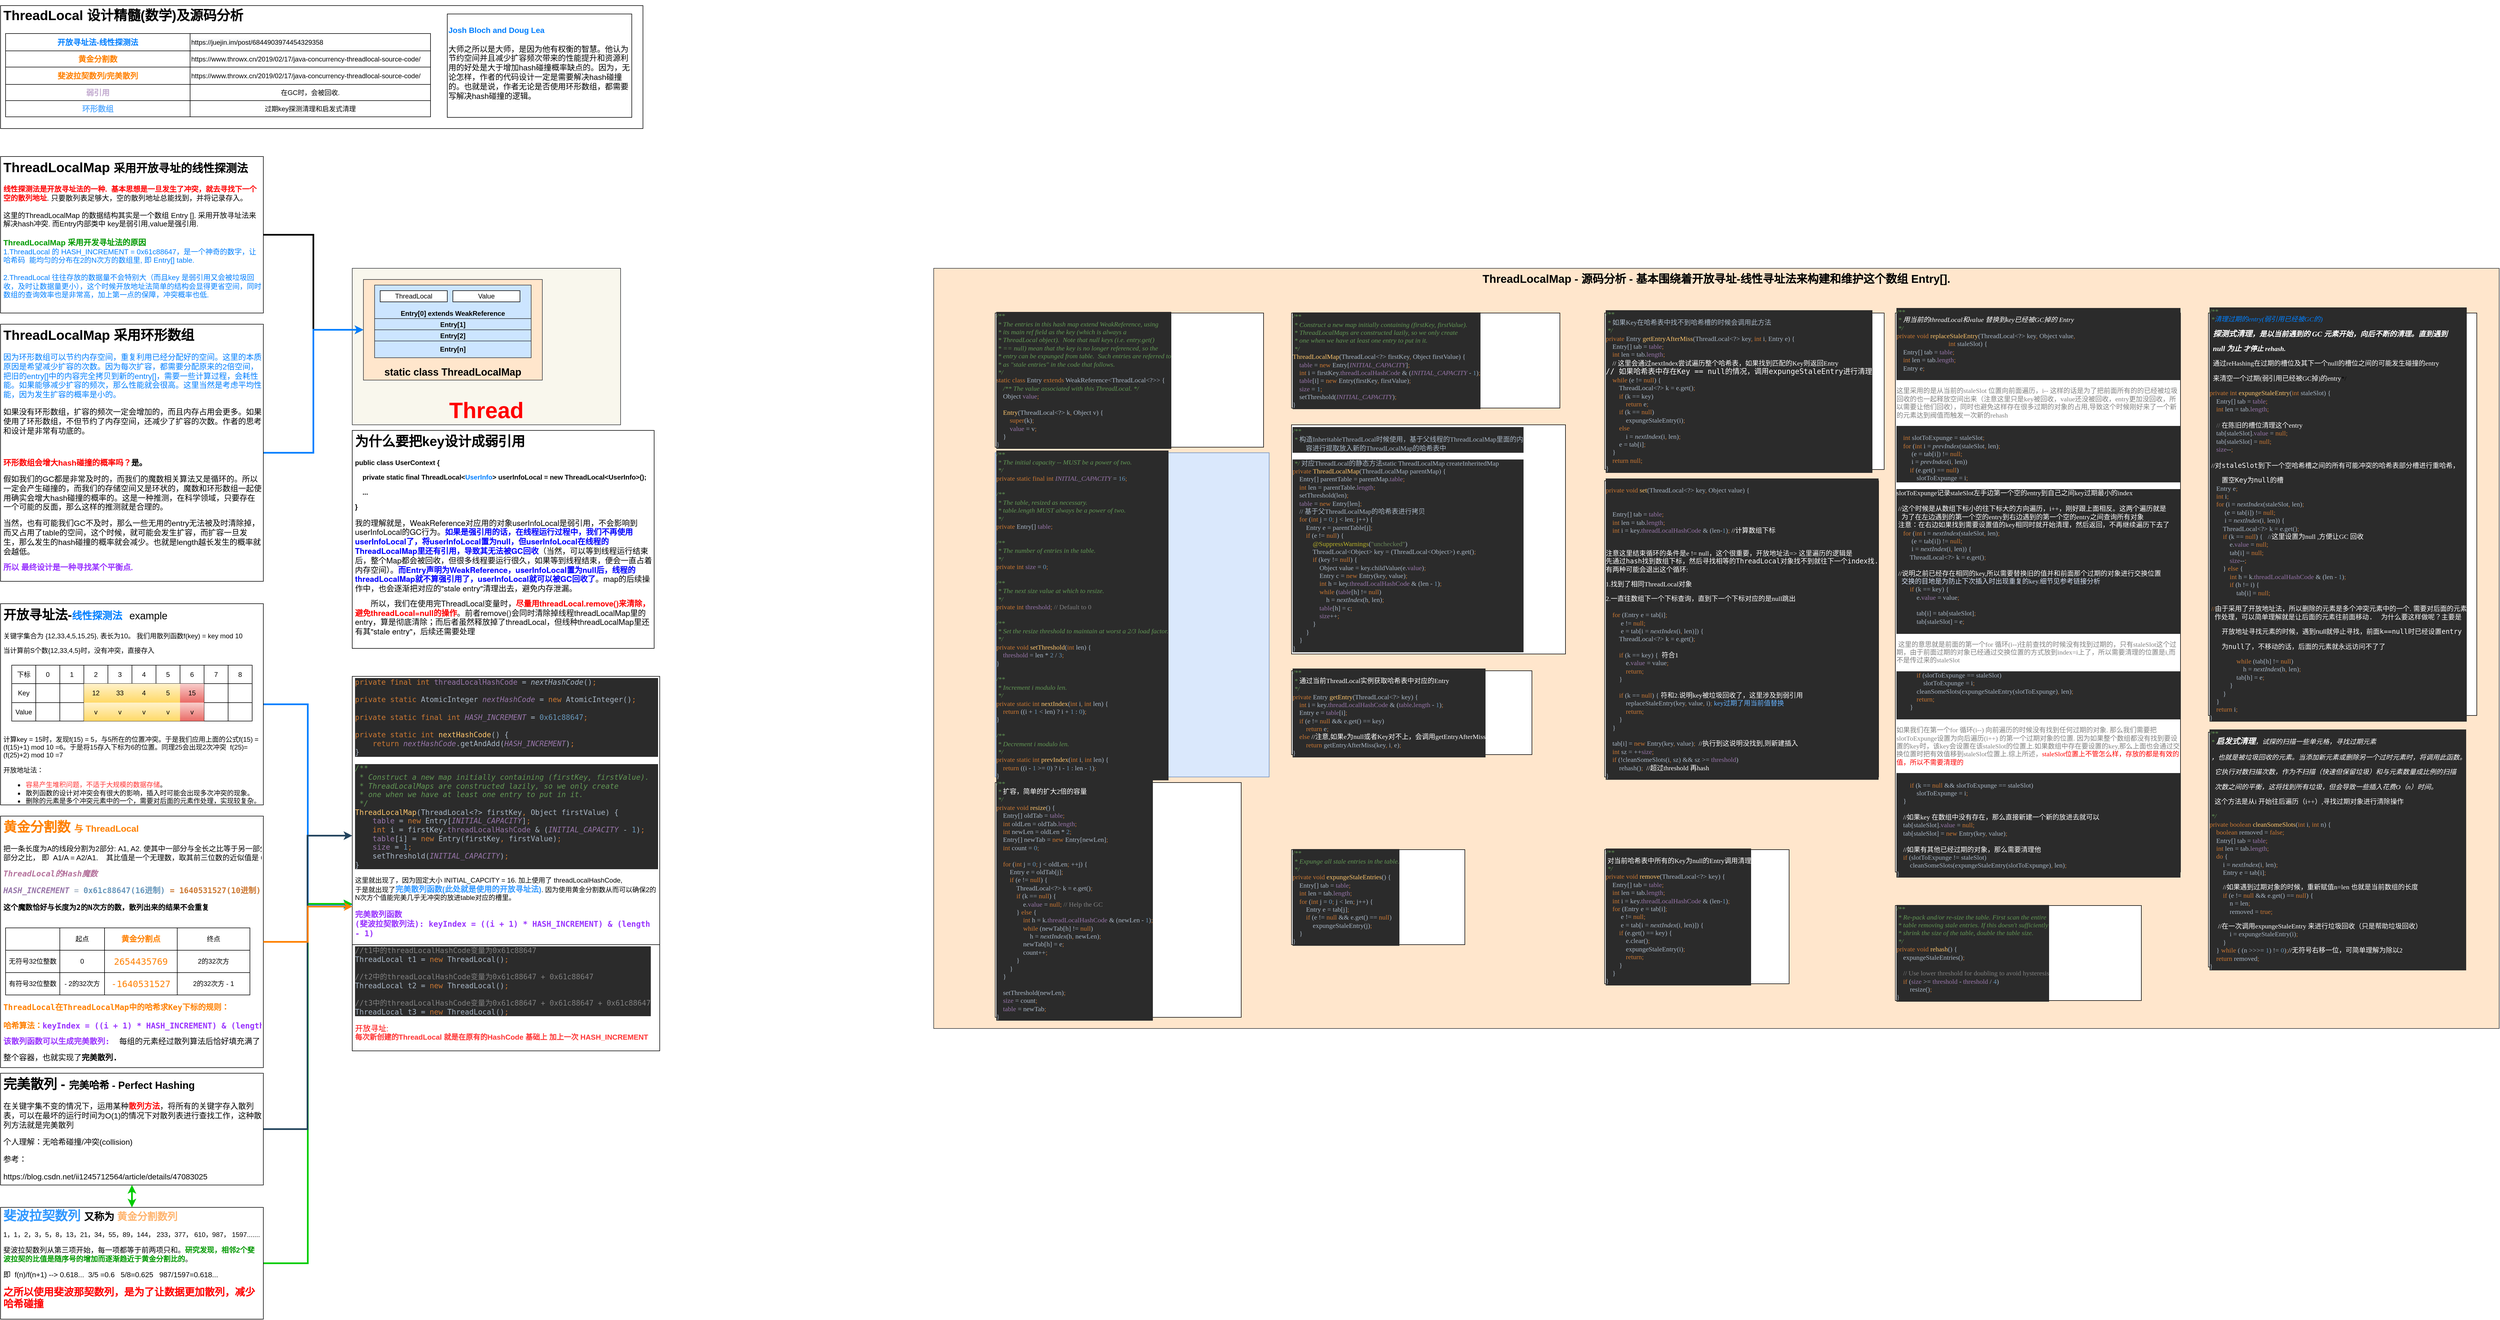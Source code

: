 <mxfile version="13.9.9" type="device"><diagram id="YB39fmnbjol0CVEHb94j" name="第 1 页"><mxGraphModel dx="946" dy="680" grid="1" gridSize="10" guides="1" tooltips="1" connect="1" arrows="1" fold="1" page="1" pageScale="1" pageWidth="827" pageHeight="1169" math="0" shadow="0"><root><mxCell id="0"/><mxCell id="1" parent="0"/><mxCell id="sRnYOel9PhgisLO5QuYK-1" value="&lt;h1 style=&quot;line-height: 100%&quot;&gt;&lt;font style=&quot;font-size: 24px&quot;&gt;ThreadLocal 设计精髓(数学)及源码分析&lt;/font&gt;&lt;/h1&gt;&lt;p&gt;&lt;/p&gt;" style="text;html=1;spacing=5;spacingTop=-20;whiteSpace=wrap;overflow=hidden;rounded=0;align=left;verticalAlign=top;fillColor=#ffffff;strokeColor=#000000;" parent="1" vertex="1"><mxGeometry x="11" y="10" width="1149" height="220" as="geometry"/></mxCell><mxCell id="d_tdFx3bNUZgYFuI9ljc-65" value="" style="shape=table;html=1;whiteSpace=wrap;startSize=0;container=1;collapsible=0;childLayout=tableLayout;labelBackgroundColor=none;strokeColor=#000000;fillColor=#ffffff;align=left;" parent="1" vertex="1"><mxGeometry x="20" y="60" width="760" height="149" as="geometry"/></mxCell><mxCell id="d_tdFx3bNUZgYFuI9ljc-66" value="" style="shape=partialRectangle;html=1;whiteSpace=wrap;collapsible=0;dropTarget=0;pointerEvents=0;fillColor=none;top=0;left=0;bottom=0;right=0;points=[[0,0.5],[1,0.5]];portConstraint=eastwest;" parent="d_tdFx3bNUZgYFuI9ljc-65" vertex="1"><mxGeometry width="760" height="31" as="geometry"/></mxCell><mxCell id="d_tdFx3bNUZgYFuI9ljc-67" value="&lt;b style=&quot;color: rgb(0, 127, 255); font-size: 14px;&quot;&gt;开放寻址法-线性探测法&lt;/b&gt;" style="shape=partialRectangle;html=1;whiteSpace=wrap;connectable=0;fillColor=none;top=0;left=0;bottom=0;right=0;overflow=hidden;align=center;" parent="d_tdFx3bNUZgYFuI9ljc-66" vertex="1"><mxGeometry width="330" height="31" as="geometry"/></mxCell><mxCell id="d_tdFx3bNUZgYFuI9ljc-68" value="&lt;meta charset=&quot;utf-8&quot;&gt;&lt;span style=&quot;color: rgb(0, 0, 0); font-family: helvetica; font-size: 12px; font-style: normal; font-weight: 400; letter-spacing: normal; text-indent: 0px; text-transform: none; word-spacing: 0px; background-color: rgb(248, 249, 250); display: inline; float: none;&quot;&gt;https://juejin.im/post/6844903974454329358&lt;/span&gt;" style="shape=partialRectangle;html=1;whiteSpace=wrap;connectable=0;fillColor=none;top=0;left=0;bottom=0;right=0;overflow=hidden;align=left;" parent="d_tdFx3bNUZgYFuI9ljc-66" vertex="1"><mxGeometry x="330" width="430" height="31" as="geometry"/></mxCell><mxCell id="d_tdFx3bNUZgYFuI9ljc-70" value="" style="shape=partialRectangle;html=1;whiteSpace=wrap;collapsible=0;dropTarget=0;pointerEvents=0;fillColor=none;top=0;left=0;bottom=0;right=0;points=[[0,0.5],[1,0.5]];portConstraint=eastwest;" parent="d_tdFx3bNUZgYFuI9ljc-65" vertex="1"><mxGeometry y="31" width="760" height="29" as="geometry"/></mxCell><mxCell id="d_tdFx3bNUZgYFuI9ljc-71" value="&lt;b style=&quot;color: rgb(255 , 128 , 0) ; font-size: 14px&quot;&gt;黄金分割数&lt;/b&gt;" style="shape=partialRectangle;html=1;whiteSpace=wrap;connectable=0;fillColor=none;top=0;left=0;bottom=0;right=0;overflow=hidden;align=center;" parent="d_tdFx3bNUZgYFuI9ljc-70" vertex="1"><mxGeometry width="330" height="29" as="geometry"/></mxCell><mxCell id="d_tdFx3bNUZgYFuI9ljc-118" value="" style="group" parent="d_tdFx3bNUZgYFuI9ljc-70" vertex="1" connectable="0"><mxGeometry x="330" width="430" height="29" as="geometry"/></mxCell><mxCell id="d_tdFx3bNUZgYFuI9ljc-72" value="&lt;span style=&quot;&quot;&gt;https://www.throwx.cn/2019/02/17/java-concurrency-threadlocal-source-code/&lt;/span&gt;" style="shape=partialRectangle;html=1;whiteSpace=wrap;connectable=0;fillColor=none;top=0;left=0;bottom=0;right=0;overflow=hidden;align=left;" parent="d_tdFx3bNUZgYFuI9ljc-118" vertex="1"><mxGeometry width="430" height="29" as="geometry"/></mxCell><mxCell id="d_tdFx3bNUZgYFuI9ljc-74" value="" style="shape=partialRectangle;html=1;whiteSpace=wrap;collapsible=0;dropTarget=0;pointerEvents=0;fillColor=none;top=0;left=0;bottom=0;right=0;points=[[0,0.5],[1,0.5]];portConstraint=eastwest;" parent="d_tdFx3bNUZgYFuI9ljc-65" vertex="1"><mxGeometry y="60" width="760" height="31" as="geometry"/></mxCell><mxCell id="d_tdFx3bNUZgYFuI9ljc-75" value="&lt;b style=&quot;color: rgb(255 , 128 , 0) ; font-size: 14px&quot;&gt;斐波拉契数列/完美散列&lt;/b&gt;" style="shape=partialRectangle;html=1;whiteSpace=wrap;connectable=0;fillColor=none;top=0;left=0;bottom=0;right=0;overflow=hidden;align=center;" parent="d_tdFx3bNUZgYFuI9ljc-74" vertex="1"><mxGeometry width="330" height="31" as="geometry"/></mxCell><mxCell id="d_tdFx3bNUZgYFuI9ljc-76" value="&lt;span&gt;https://www.throwx.cn/2019/02/17/java-concurrency-threadlocal-source-code/&lt;/span&gt;" style="shape=partialRectangle;html=1;whiteSpace=wrap;connectable=0;fillColor=none;top=0;left=0;bottom=0;right=0;overflow=hidden;align=left;" parent="d_tdFx3bNUZgYFuI9ljc-74" vertex="1"><mxGeometry x="330" width="430" height="31" as="geometry"/></mxCell><mxCell id="d_tdFx3bNUZgYFuI9ljc-78" style="shape=partialRectangle;html=1;whiteSpace=wrap;collapsible=0;dropTarget=0;pointerEvents=0;fillColor=none;top=0;left=0;bottom=0;right=0;points=[[0,0.5],[1,0.5]];portConstraint=eastwest;" parent="d_tdFx3bNUZgYFuI9ljc-65" vertex="1"><mxGeometry y="91" width="760" height="29" as="geometry"/></mxCell><mxCell id="d_tdFx3bNUZgYFuI9ljc-79" value="&lt;b style=&quot;font-size: 14px&quot;&gt;&lt;font color=&quot;#c3abd0&quot;&gt;弱引用&lt;/font&gt;&lt;/b&gt;" style="shape=partialRectangle;html=1;whiteSpace=wrap;connectable=0;fillColor=none;top=0;left=0;bottom=0;right=0;overflow=hidden;align=center;" parent="d_tdFx3bNUZgYFuI9ljc-78" vertex="1"><mxGeometry width="330" height="29" as="geometry"/></mxCell><mxCell id="d_tdFx3bNUZgYFuI9ljc-80" value="&lt;span&gt;在GC时，会被回收.&lt;/span&gt;" style="shape=partialRectangle;html=1;whiteSpace=wrap;connectable=0;fillColor=none;top=0;left=0;bottom=0;right=0;overflow=hidden;" parent="d_tdFx3bNUZgYFuI9ljc-78" vertex="1"><mxGeometry x="330" width="430" height="29" as="geometry"/></mxCell><mxCell id="d_tdFx3bNUZgYFuI9ljc-107" style="shape=partialRectangle;html=1;whiteSpace=wrap;collapsible=0;dropTarget=0;pointerEvents=0;fillColor=none;top=0;left=0;bottom=0;right=0;points=[[0,0.5],[1,0.5]];portConstraint=eastwest;" parent="d_tdFx3bNUZgYFuI9ljc-65" vertex="1"><mxGeometry y="120" width="760" height="29" as="geometry"/></mxCell><mxCell id="d_tdFx3bNUZgYFuI9ljc-108" value="&lt;b&gt;&lt;font color=&quot;#66b2ff&quot; style=&quot;font-size: 14px&quot;&gt;环形数组&lt;/font&gt;&lt;/b&gt;" style="shape=partialRectangle;html=1;whiteSpace=wrap;connectable=0;fillColor=none;top=0;left=0;bottom=0;right=0;overflow=hidden;align=center;" parent="d_tdFx3bNUZgYFuI9ljc-107" vertex="1"><mxGeometry width="330" height="29" as="geometry"/></mxCell><mxCell id="d_tdFx3bNUZgYFuI9ljc-109" value="过期key探测清理和启发式清理" style="shape=partialRectangle;html=1;whiteSpace=wrap;connectable=0;fillColor=none;top=0;left=0;bottom=0;right=0;overflow=hidden;" parent="d_tdFx3bNUZgYFuI9ljc-107" vertex="1"><mxGeometry x="330" width="430" height="29" as="geometry"/></mxCell><mxCell id="d_tdFx3bNUZgYFuI9ljc-101" style="edgeStyle=orthogonalEdgeStyle;rounded=0;orthogonalLoop=1;jettySize=auto;html=1;exitX=1;exitY=0.5;exitDx=0;exitDy=0;entryX=0;entryY=0.851;entryDx=0;entryDy=0;entryPerimeter=0;strokeWidth=3;strokeColor=#007FFF;" parent="1" source="d_tdFx3bNUZgYFuI9ljc-28" target="mKX0-lAYYivA6uWy9cAM-3" edge="1"><mxGeometry relative="1" as="geometry"/></mxCell><mxCell id="d_tdFx3bNUZgYFuI9ljc-28" value="&lt;h1&gt;&lt;span style=&quot;font-size: 23px&quot;&gt;开放寻址法-&lt;/span&gt;&lt;font style=&quot;font-size: 18px&quot; color=&quot;#007fff&quot;&gt;线性探测法&lt;/font&gt;&lt;span style=&quot;font-size: 23px&quot;&gt;&amp;nbsp;&amp;nbsp;&lt;/span&gt;&lt;span style=&quot;font-size: 23px ; font-weight: normal&quot;&gt;&lt;font style=&quot;font-size: 18px&quot;&gt;example&lt;/font&gt;&lt;/span&gt;&lt;/h1&gt;&lt;p&gt;关键字集合为 {12,33,4,5,15,25}, 表长为10。&amp;nbsp;我们用散列函数f(key) = key mod 10&lt;br&gt;&lt;/p&gt;&lt;p&gt;当计算前S个数{12,33,4,5}时，没有冲突，直接存入&lt;br&gt;&lt;/p&gt;&lt;p&gt;&lt;br&gt;&lt;/p&gt;&lt;p&gt;&lt;br&gt;&lt;/p&gt;&lt;p&gt;&lt;br&gt;&lt;/p&gt;&lt;p&gt;&lt;br&gt;&lt;/p&gt;&lt;p&gt;&lt;br&gt;&lt;/p&gt;&lt;p&gt;计算key = 15时，发现f(15) = 5，与5所在的位置冲突。于是我们应用上面的公式f(15) = (f(15)+1) mod 10 =6。于是将15存入下标为6的位置。同理25会出现2次冲突&amp;nbsp; f(25)=(f(25)+2) mod 10 =7&lt;/p&gt;&lt;p&gt;开放地址法：&lt;/p&gt;&lt;p&gt;&lt;/p&gt;&lt;ul&gt;&lt;li&gt;&lt;font color=&quot;#ff3333&quot;&gt;容易产生堆积问题，不适于大规模的数据存储&lt;/font&gt;。&lt;/li&gt;&lt;li&gt;散列函数的设计对冲突会有很大的影响，插入时可能会出现多次冲突的现象。&lt;/li&gt;&lt;li&gt;删除的元素是多个冲突元素中的一个，需要对后面的元素作处理，实现较复杂。&lt;/li&gt;&lt;/ul&gt;&lt;p&gt;&lt;/p&gt;" style="text;html=1;spacing=5;spacingTop=-20;whiteSpace=wrap;overflow=hidden;rounded=0;labelBackgroundColor=none;align=left;fillColor=#ffffff;strokeColor=#000000;" parent="1" vertex="1"><mxGeometry x="11" y="1080" width="470" height="360" as="geometry"/></mxCell><mxCell id="d_tdFx3bNUZgYFuI9ljc-2" value="&lt;font size=&quot;1&quot; color=&quot;#ff0000&quot;&gt;&lt;b style=&quot;font-size: 40px&quot;&gt;Thread&lt;/b&gt;&lt;/font&gt;" style="rounded=0;whiteSpace=wrap;html=1;fillColor=#f9f7ed;strokeColor=#36393d;verticalAlign=bottom;" parent="1" vertex="1"><mxGeometry x="640" y="480" width="480" height="280" as="geometry"/></mxCell><mxCell id="sRnYOel9PhgisLO5QuYK-2" value="&lt;h1&gt;&lt;font color=&quot;#ff8000&quot;&gt;黄金分割数 &lt;font style=&quot;font-size: 16px&quot;&gt;与 ThreadLocal&lt;/font&gt;&lt;/font&gt;&lt;/h1&gt;&lt;p&gt;&lt;font style=&quot;font-size: 13px&quot;&gt;把一条长度为A的线段分割为2部分: A1, A2. 使其中一部分与全长之比等于另一部分与这部分之比， 即&amp;nbsp; A1/A = A2/A1.&amp;nbsp; &amp;nbsp; 其比值是一个无理数，取其前三位数的近似值是 0.618.&lt;/font&gt;&lt;/p&gt;&lt;p&gt;&lt;font style=&quot;font-size: 13px&quot;&gt;&lt;/font&gt;&lt;/p&gt;&lt;pre style=&quot;font-family: &amp;#34;jetbrains mono&amp;#34; , monospace ; font-size: 9.8pt&quot;&gt;&lt;span style=&quot;background-color: rgb(255 , 255 , 255) ; font-size: 14px&quot;&gt;&lt;b&gt;&lt;span style=&quot;font-style: italic&quot;&gt;&lt;font color=&quot;#b5739d&quot;&gt;ThreadLocal的Hash魔数&lt;/font&gt;&lt;font color=&quot;#ff8000&quot;&gt; &lt;/font&gt;&lt;/span&gt;&lt;/b&gt;&lt;/span&gt;&lt;/pre&gt;&lt;pre style=&quot;font-family: &amp;#34;jetbrains mono&amp;#34; , monospace ; font-size: 9.8pt&quot;&gt;&lt;span style=&quot;background-color: rgb(255 , 255 , 255) ; font-size: 14px&quot;&gt;&lt;b&gt;&lt;span style=&quot;color: rgb(152 , 118 , 170) ; font-style: italic&quot;&gt;HASH_INCREMENT &lt;/span&gt;&lt;font color=&quot;#a9b7c6&quot;&gt;= &lt;/font&gt;&lt;span style=&quot;color: rgb(104 , 151 , 187)&quot;&gt;0x61c88647(16进制)&lt;/span&gt;&lt;span style=&quot;color: rgb(204 , 120 , 50)&quot;&gt; = 1640531527(10进制)&lt;/span&gt;&lt;/b&gt;&lt;/span&gt;&lt;/pre&gt;&lt;pre style=&quot;font-family: &amp;#34;jetbrains mono&amp;#34; , monospace ; font-size: 9.8pt&quot;&gt;&lt;b&gt;这个魔数恰好与长度为2的N次方的数，散列出来的结果不会重复&lt;/b&gt;&lt;span style=&quot;background-color: rgb(255 , 255 , 255) ; font-size: 14px&quot;&gt;&lt;b&gt;&lt;span style=&quot;color: rgb(204 , 120 , 50)&quot;&gt;&lt;br&gt;&lt;/span&gt;&lt;/b&gt;&lt;/span&gt;&lt;/pre&gt;&lt;pre style=&quot;color: rgb(169 , 183 , 198) ; font-family: &amp;#34;jetbrains mono&amp;#34; , monospace ; font-size: 9.8pt&quot;&gt;&lt;span style=&quot;background-color: rgb(255 , 255 , 255) ; font-size: 14px&quot;&gt;&lt;b&gt;&lt;span style=&quot;color: rgb(204 , 120 , 50)&quot;&gt;&lt;br&gt;&lt;/span&gt;&lt;/b&gt;&lt;/span&gt;&lt;/pre&gt;&lt;pre style=&quot;color: rgb(169 , 183 , 198) ; font-family: &amp;#34;jetbrains mono&amp;#34; , monospace ; font-size: 9.8pt&quot;&gt;&lt;span style=&quot;background-color: rgb(255 , 255 , 255) ; font-size: 14px&quot;&gt;&lt;b&gt;&lt;span style=&quot;color: rgb(204 , 120 , 50)&quot;&gt;&lt;br&gt;&lt;/span&gt;&lt;/b&gt;&lt;/span&gt;&lt;/pre&gt;&lt;pre style=&quot;color: rgb(169 , 183 , 198) ; font-family: &amp;#34;jetbrains mono&amp;#34; , monospace ; font-size: 9.8pt&quot;&gt;&lt;span style=&quot;background-color: rgb(255 , 255 , 255) ; font-size: 14px&quot;&gt;&lt;b&gt;&lt;span style=&quot;color: rgb(204 , 120 , 50)&quot;&gt;&lt;br&gt;&lt;/span&gt;&lt;/b&gt;&lt;/span&gt;&lt;/pre&gt;&lt;pre style=&quot;color: rgb(169 , 183 , 198) ; font-family: &amp;#34;jetbrains mono&amp;#34; , monospace ; font-size: 9.8pt&quot;&gt;&lt;span style=&quot;background-color: rgb(255 , 255 , 255) ; font-size: 14px&quot;&gt;&lt;b&gt;&lt;span style=&quot;color: rgb(204 , 120 , 50)&quot;&gt;&lt;br&gt;&lt;/span&gt;&lt;/b&gt;&lt;/span&gt;&lt;/pre&gt;&lt;pre style=&quot;color: rgb(169 , 183 , 198) ; font-family: &amp;#34;jetbrains mono&amp;#34; , monospace ; font-size: 9.8pt&quot;&gt;&lt;b style=&quot;font-size: 14px ; font-family: &amp;#34;microsoft yahei&amp;#34; , &amp;#34;jetbrainsmono&amp;#34; , &amp;#34;menlo&amp;#34; , &amp;#34;monaco&amp;#34; , monospace , sans-serif ; text-align: justify ; color: rgb(0 , 0 , 0) ; white-space: normal&quot;&gt;&lt;font color=&quot;#ff8000&quot;&gt;&lt;br&gt;&lt;/font&gt;&lt;/b&gt;&lt;/pre&gt;&lt;pre style=&quot;color: rgb(169 , 183 , 198) ; font-family: &amp;#34;jetbrains mono&amp;#34; , monospace ; font-size: 9.8pt&quot;&gt;&lt;b style=&quot;font-size: 14px ; font-family: &amp;#34;microsoft yahei&amp;#34; , &amp;#34;jetbrainsmono&amp;#34; , &amp;#34;menlo&amp;#34; , &amp;#34;monaco&amp;#34; , monospace , sans-serif ; text-align: justify ; color: rgb(0 , 0 , 0) ; white-space: normal&quot;&gt;&lt;font color=&quot;#ff8000&quot;&gt;ThreadLocal在ThreadLocalMap中的哈希求Key下标的规则：&lt;/font&gt;&lt;/b&gt;&lt;br&gt;&lt;/pre&gt;&lt;pre style=&quot;font-size: 14px ; line-height: 60%&quot;&gt;&lt;p style=&quot;box-sizing: border-box ; outline: none ; margin: 1rem 0px ; padding: 4px 0px 0px ; text-align: justify ; max-width: 100% ; line-height: inherit&quot;&gt;&lt;font face=&quot;Microsoft YaHei, JetBrainsMono, Menlo, Monaco, monospace, sans-serif&quot;&gt;&lt;span style=&quot;font-size: 14px&quot;&gt;&lt;b&gt;&lt;font color=&quot;#ff8000&quot;&gt;哈希算法：&lt;/font&gt;&lt;font color=&quot;#9933ff&quot;&gt;keyIndex = ((i + 1) * HASH_INCREMENT) &amp;amp; (length - 1)&lt;/font&gt;&lt;/b&gt;&lt;font color=&quot;#bbbbbb&quot;&gt;&lt;br&gt;&lt;/font&gt;&lt;/span&gt;&lt;/font&gt;&lt;/p&gt;&lt;p style=&quot;box-sizing: border-box ; outline: none ; margin: 1rem 0px ; padding: 4px 0px 0px ; text-align: justify ; max-width: 100% ; line-height: inherit&quot;&gt;&lt;font face=&quot;Microsoft YaHei, JetBrainsMono, Menlo, Monaco, monospace, sans-serif&quot;&gt;&lt;span style=&quot;font-size: 14px&quot;&gt;&lt;b&gt;&lt;font color=&quot;#9933ff&quot;&gt;该散列函数可以生成完美散列:  &lt;/font&gt;&lt;/b&gt;&lt;/span&gt;&lt;/font&gt;&lt;span style=&quot;font-family: &amp;#34;microsoft yahei&amp;#34; , &amp;#34;jetbrainsmono&amp;#34; , &amp;#34;menlo&amp;#34; , &amp;#34;monaco&amp;#34; , monospace , sans-serif&quot;&gt;每组的元素经过散列算法后恰好填充满了&lt;/span&gt;&lt;/p&gt;&lt;p style=&quot;box-sizing: border-box ; outline: none ; margin: 1rem 0px ; padding: 4px 0px 0px ; text-align: justify ; max-width: 100% ; line-height: inherit&quot;&gt;&lt;span style=&quot;font-family: &amp;#34;microsoft yahei&amp;#34; , &amp;#34;jetbrainsmono&amp;#34; , &amp;#34;menlo&amp;#34; , &amp;#34;monaco&amp;#34; , monospace , sans-serif&quot;&gt;整个容器，也就实现了&lt;/span&gt;&lt;strong style=&quot;box-sizing: border-box ; outline: none ; margin: 0px ; padding: 0px ; font-family: &amp;#34;microsoft yahei&amp;#34; , &amp;#34;jetbrainsmono&amp;#34; , &amp;#34;menlo&amp;#34; , &amp;#34;monaco&amp;#34; , monospace , sans-serif&quot;&gt;完美散列.&lt;/strong&gt;&lt;/p&gt;&lt;div&gt;&lt;strong style=&quot;font-size: 14px ; text-align: justify ; box-sizing: border-box ; outline: none ; margin: 0px ; padding: 0px ; font-family: &amp;#34;microsoft yahei&amp;#34; , &amp;#34;jetbrainsmono&amp;#34; , &amp;#34;menlo&amp;#34; , &amp;#34;monaco&amp;#34; , monospace , sans-serif&quot;&gt;&lt;br&gt;&lt;/strong&gt;&lt;/div&gt;&lt;/pre&gt;" style="text;html=1;spacing=5;spacingTop=-20;whiteSpace=wrap;overflow=hidden;rounded=0;fillColor=#ffffff;strokeColor=#000000;" parent="1" vertex="1"><mxGeometry x="11" y="1460" width="470" height="450" as="geometry"/></mxCell><mxCell id="d_tdFx3bNUZgYFuI9ljc-116" style="edgeStyle=orthogonalEdgeStyle;rounded=0;orthogonalLoop=1;jettySize=auto;html=1;exitX=1;exitY=0.5;exitDx=0;exitDy=0;entryX=0;entryY=0.848;entryDx=0;entryDy=0;entryPerimeter=0;strokeWidth=3;fontSize=14;fillColor=#cdeb8b;strokeColor=#00CC00;" parent="1" source="sRnYOel9PhgisLO5QuYK-3" target="mKX0-lAYYivA6uWy9cAM-3" edge="1"><mxGeometry relative="1" as="geometry"/></mxCell><mxCell id="sRnYOel9PhgisLO5QuYK-3" value="&lt;h1 style=&quot;font-size: 18px&quot;&gt;&lt;span style=&quot;font-size: 23px&quot;&gt;&lt;font color=&quot;#3399ff&quot;&gt;斐波拉契数列&lt;/font&gt; &lt;/span&gt;&lt;font style=&quot;font-size: 18px&quot;&gt;又称为 &lt;font color=&quot;#ffb570&quot;&gt;黄金分割数列&lt;/font&gt;&lt;/font&gt;&lt;/h1&gt;&lt;p&gt;&lt;font style=&quot;font-size: 12px&quot;&gt;1，1，2，3，5，8，13，21，34，55，89，144， 233，377， 610，987， 1597.......&lt;/font&gt;&lt;/p&gt;&lt;p style=&quot;font-size: 13px&quot;&gt;&lt;font style=&quot;font-size: 13px&quot;&gt;斐波拉契数列从第三项开始，每一项都等于前两项只和。&lt;b&gt;&lt;font color=&quot;#009900&quot; style=&quot;font-size: 13px&quot;&gt;研究发现，相邻2个斐波拉契的比值是随序号的增加而逐渐趋近于黄金分割比的&lt;/font&gt;&lt;/b&gt;。&amp;nbsp;&lt;/font&gt;&lt;/p&gt;&lt;p style=&quot;font-size: 13px&quot;&gt;即&amp;nbsp; f(n)/f(n+1) --&amp;gt; 0.618...&amp;nbsp;&amp;nbsp;&lt;span&gt;3/5 =0.6&amp;nbsp; &amp;nbsp;5/8=0.625&amp;nbsp; &amp;nbsp;987/1597=0.618...&amp;nbsp; &amp;nbsp; &amp;nbsp;&lt;/span&gt;&lt;/p&gt;&lt;p&gt;&lt;b style=&quot;color: rgb(255 , 0 , 0)&quot;&gt;&lt;span style=&quot;font-family: , &amp;#34;sf ui text&amp;#34; , &amp;#34;arial&amp;#34; , &amp;#34;pingfang sc&amp;#34; , &amp;#34;hiragino sans gb&amp;#34; , &amp;#34;microsoft yahei&amp;#34; , &amp;#34;wenquanyi micro hei&amp;#34; , sans-serif ; background-color: rgb(255 , 255 , 255)&quot;&gt;&lt;font style=&quot;font-size: 18px&quot;&gt;之所以使用斐波那契数列，是为了让数据更加散列，减少哈希碰撞&lt;/font&gt;&lt;/span&gt;&lt;/b&gt;&lt;br&gt;&lt;/p&gt;&lt;p style=&quot;font-size: 14px&quot;&gt;&lt;br&gt;&lt;/p&gt;" style="text;html=1;spacing=5;spacingTop=-20;whiteSpace=wrap;overflow=hidden;rounded=0;fillColor=#ffffff;strokeColor=#000000;" parent="1" vertex="1"><mxGeometry x="11" y="2160" width="470" height="200" as="geometry"/></mxCell><mxCell id="d_tdFx3bNUZgYFuI9ljc-103" style="edgeStyle=orthogonalEdgeStyle;rounded=0;orthogonalLoop=1;jettySize=auto;html=1;exitX=1;exitY=0.5;exitDx=0;exitDy=0;strokeWidth=3;strokeColor=#23445d;fillColor=#bac8d3;" parent="1" source="sRnYOel9PhgisLO5QuYK-4" target="mKX0-lAYYivA6uWy9cAM-3" edge="1"><mxGeometry relative="1" as="geometry"><mxPoint x="637" y="1488" as="targetPoint"/><Array as="points"><mxPoint x="560" y="2020"/><mxPoint x="560" y="1495"/></Array></mxGeometry></mxCell><mxCell id="d_tdFx3bNUZgYFuI9ljc-117" style="edgeStyle=orthogonalEdgeStyle;rounded=0;orthogonalLoop=1;jettySize=auto;html=1;exitX=0.5;exitY=1;exitDx=0;exitDy=0;entryX=0.5;entryY=0;entryDx=0;entryDy=0;strokeColor=#00CC00;strokeWidth=3;fontSize=14;startArrow=classic;startFill=1;" parent="1" source="sRnYOel9PhgisLO5QuYK-4" target="sRnYOel9PhgisLO5QuYK-3" edge="1"><mxGeometry relative="1" as="geometry"/></mxCell><mxCell id="sRnYOel9PhgisLO5QuYK-4" value="&lt;h1&gt;完美散列 - &lt;font style=&quot;font-size: 18px&quot;&gt;完美哈希 - Perfect Hashing&lt;/font&gt;&lt;/h1&gt;&lt;p&gt;&lt;span style=&quot;font-size: 14px&quot;&gt;在关键字集不变的情况下，运用某种&lt;/span&gt;&lt;b style=&quot;font-size: 14px&quot;&gt;&lt;font color=&quot;#ff0000&quot;&gt;散列方法&lt;/font&gt;&lt;/b&gt;&lt;span style=&quot;font-size: 14px&quot;&gt;，将所有的关键字存入散列表，可以在最坏的运行时间为O(1)的情况下对散列表进行查找工作，这种散列方法就是完美散列&lt;/span&gt;&lt;br&gt;&lt;/p&gt;&lt;p style=&quot;font-size: 14px&quot;&gt;&lt;font style=&quot;font-size: 14px&quot;&gt;个人理解：&lt;/font&gt;&lt;span&gt;无哈希碰撞/冲突(collision)&lt;/span&gt;&lt;/p&gt;&lt;p style=&quot;font-size: 14px&quot;&gt;&lt;font style=&quot;font-size: 14px&quot;&gt;参考：&lt;/font&gt;&lt;/p&gt;&lt;p style=&quot;font-size: 14px&quot;&gt;&lt;font style=&quot;font-size: 14px&quot;&gt;https://blog.csdn.net/ii1245712564/article/details/47083025&lt;/font&gt;&lt;br&gt;&lt;/p&gt;" style="text;html=1;spacing=5;spacingTop=-20;whiteSpace=wrap;overflow=hidden;rounded=0;fillColor=#ffffff;strokeColor=#000000;" parent="1" vertex="1"><mxGeometry x="11" y="1920" width="470" height="200" as="geometry"/></mxCell><mxCell id="mKX0-lAYYivA6uWy9cAM-3" value="&lt;pre style=&quot;background-color: #2b2b2b ; color: #a9b7c6 ; font-family: &amp;#34;jetbrains mono&amp;#34; , monospace ; font-size: 9.8pt&quot;&gt;&lt;/pre&gt;&lt;pre style=&quot;background-color: #2b2b2b ; color: #a9b7c6 ; font-family: &amp;#34;jetbrains mono&amp;#34; , monospace ; font-size: 9.8pt&quot;&gt;&lt;/pre&gt;&lt;pre style=&quot;background-color: #2b2b2b ; color: #a9b7c6 ; font-family: &amp;#34;jetbrains mono&amp;#34; , monospace ; font-size: 9.8pt&quot;&gt;&lt;span style=&quot;color: #cc7832&quot;&gt;private final int &lt;/span&gt;&lt;span style=&quot;color: #9876aa&quot;&gt;threadLocalHashCode &lt;/span&gt;= &lt;span style=&quot;font-style: italic&quot;&gt;nextHashCode&lt;/span&gt;()&lt;span style=&quot;color: #cc7832&quot;&gt;;&lt;br&gt;&lt;/span&gt;&lt;span style=&quot;color: #cc7832&quot;&gt;&lt;br&gt;&lt;/span&gt;&lt;span style=&quot;color: #cc7832&quot;&gt;private static &lt;/span&gt;AtomicInteger &lt;span style=&quot;color: #9876aa ; font-style: italic&quot;&gt;nextHashCode &lt;/span&gt;= &lt;span style=&quot;color: #cc7832&quot;&gt;new &lt;/span&gt;AtomicInteger()&lt;span style=&quot;color: #cc7832&quot;&gt;;&lt;br&gt;&lt;/span&gt;&lt;span style=&quot;color: #cc7832&quot;&gt;&lt;br&gt;&lt;/span&gt;&lt;span style=&quot;color: #cc7832&quot;&gt;private static final int &lt;/span&gt;&lt;span style=&quot;color: #9876aa ; font-style: italic&quot;&gt;HASH_INCREMENT &lt;/span&gt;= &lt;span style=&quot;color: #6897bb&quot;&gt;0x61c88647&lt;/span&gt;&lt;span style=&quot;color: #cc7832&quot;&gt;;&lt;br&gt;&lt;/span&gt;&lt;span style=&quot;color: #cc7832&quot;&gt;&lt;br&gt;&lt;/span&gt;&lt;span style=&quot;color: #cc7832&quot;&gt;private static int &lt;/span&gt;&lt;span style=&quot;color: #ffc66d&quot;&gt;nextHashCode&lt;/span&gt;() {&lt;br&gt;    &lt;span style=&quot;color: #cc7832&quot;&gt;return &lt;/span&gt;&lt;span style=&quot;color: #9876aa ; font-style: italic&quot;&gt;nextHashCode&lt;/span&gt;.getAndAdd(&lt;span style=&quot;color: #9876aa ; font-style: italic&quot;&gt;HASH_INCREMENT&lt;/span&gt;)&lt;span style=&quot;color: #cc7832&quot;&gt;;&lt;br&gt;&lt;/span&gt;}&lt;/pre&gt;&lt;pre style=&quot;background-color: rgb(43 , 43 , 43) ; color: rgb(169 , 183 , 198) ; font-family: &amp;#34;jetbrains mono&amp;#34; , monospace ; font-size: 9.8pt&quot;&gt;&lt;span style=&quot;color: rgb(98 , 151 , 85) ; font-style: italic&quot;&gt;/**&lt;br&gt;&lt;/span&gt;&lt;span style=&quot;color: rgb(98 , 151 , 85) ; font-style: italic&quot;&gt; * Construct a new map initially containing (firstKey, firstValue).&lt;br&gt;&lt;/span&gt;&lt;span style=&quot;color: rgb(98 , 151 , 85) ; font-style: italic&quot;&gt; * ThreadLocalMaps are constructed lazily, so we only create&lt;br&gt;&lt;/span&gt;&lt;span style=&quot;color: rgb(98 , 151 , 85) ; font-style: italic&quot;&gt; * one when we have at least one entry to put in it.&lt;br&gt;&lt;/span&gt;&lt;span style=&quot;color: rgb(98 , 151 , 85) ; font-style: italic&quot;&gt; */&lt;br&gt;&lt;/span&gt;&lt;span style=&quot;color: rgb(255 , 198 , 109)&quot;&gt;ThreadLocalMap&lt;/span&gt;(ThreadLocal&amp;lt;?&amp;gt; firstKey&lt;span style=&quot;color: rgb(204 , 120 , 50)&quot;&gt;, &lt;/span&gt;Object firstValue) {&lt;br&gt;    &lt;span style=&quot;color: rgb(152 , 118 , 170)&quot;&gt;table &lt;/span&gt;= &lt;span style=&quot;color: rgb(204 , 120 , 50)&quot;&gt;new &lt;/span&gt;Entry[&lt;span style=&quot;color: rgb(152 , 118 , 170) ; font-style: italic&quot;&gt;INITIAL_CAPACITY&lt;/span&gt;]&lt;span style=&quot;color: rgb(204 , 120 , 50)&quot;&gt;;&lt;br&gt;&lt;/span&gt;&lt;span style=&quot;color: rgb(204 , 120 , 50)&quot;&gt;    int &lt;/span&gt;i = firstKey.&lt;span style=&quot;color: rgb(152 , 118 , 170)&quot;&gt;threadLocalHashCode &lt;/span&gt;&amp;amp; (&lt;span style=&quot;color: rgb(152 , 118 , 170) ; font-style: italic&quot;&gt;INITIAL_CAPACITY &lt;/span&gt;- &lt;span style=&quot;color: rgb(104 , 151 , 187)&quot;&gt;1&lt;/span&gt;)&lt;span style=&quot;color: rgb(204 , 120 , 50)&quot;&gt;;&lt;br&gt;&lt;/span&gt;&lt;span style=&quot;color: rgb(204 , 120 , 50)&quot;&gt;    &lt;/span&gt;&lt;span style=&quot;color: rgb(152 , 118 , 170)&quot;&gt;table&lt;/span&gt;[i] = &lt;span style=&quot;color: rgb(204 , 120 , 50)&quot;&gt;new &lt;/span&gt;Entry(firstKey&lt;span style=&quot;color: rgb(204 , 120 , 50)&quot;&gt;, &lt;/span&gt;firstValue)&lt;span style=&quot;color: rgb(204 , 120 , 50)&quot;&gt;;&lt;br&gt;&lt;/span&gt;&lt;span style=&quot;color: rgb(204 , 120 , 50)&quot;&gt;    &lt;/span&gt;&lt;span style=&quot;color: rgb(152 , 118 , 170)&quot;&gt;size &lt;/span&gt;= &lt;span style=&quot;color: rgb(104 , 151 , 187)&quot;&gt;1&lt;/span&gt;&lt;span style=&quot;color: rgb(204 , 120 , 50)&quot;&gt;;&lt;br&gt;&lt;/span&gt;&lt;span style=&quot;color: rgb(204 , 120 , 50)&quot;&gt;    &lt;/span&gt;setThreshold(&lt;span style=&quot;color: rgb(152 , 118 , 170) ; font-style: italic&quot;&gt;INITIAL_CAPACITY&lt;/span&gt;)&lt;span style=&quot;color: rgb(204 , 120 , 50)&quot;&gt;;&lt;br&gt;&lt;/span&gt;}&lt;/pre&gt;这里就出现了，因为固定大小 INITIAL_CAPCITY = 16. 加上使用了 threadLocalHashCode,&lt;br&gt;于是就出现了&lt;b&gt;&lt;font color=&quot;#3399ff&quot; style=&quot;font-size: 14px&quot;&gt;完美散列函数(此处就是使用的开放寻址法)&lt;/font&gt;&lt;/b&gt;. 因为使用黄金分割数从而可以确保2的N次方个值能完美几乎无冲突的放进table对应的槽里。&lt;br&gt;&lt;br&gt;&lt;b style=&quot;font-family: &amp;#34;microsoft yahei&amp;#34; , &amp;#34;jetbrainsmono&amp;#34; , &amp;#34;menlo&amp;#34; , &amp;#34;monaco&amp;#34; , monospace , sans-serif ; font-size: 14px ; text-align: justify&quot;&gt;&lt;font color=&quot;#9933ff&quot;&gt;完美散列函数&lt;br&gt;(斐波拉契散列法): keyIndex = ((i + 1) * HASH_INCREMENT) &amp;amp; (length - 1)&lt;br&gt;&lt;br&gt;&lt;span style=&quot;background-color: rgb(255 , 255 , 255)&quot;&gt;即&amp;nbsp; =&amp;gt;&amp;nbsp;&lt;/span&gt;&lt;/font&gt;&lt;/b&gt;&lt;span style=&quot;background-color: rgb(255 , 255 , 255) ; font-size: 16px&quot;&gt;&lt;b&gt;&lt;span style=&quot;color: rgb(169 , 183 , 198) ; font-family: &amp;#34;jetbrains mono&amp;#34; , monospace&quot;&gt;Key.&lt;/span&gt;&lt;span style=&quot;font-family: &amp;#34;jetbrains mono&amp;#34; , monospace ; color: rgb(152 , 118 , 170)&quot;&gt;threadLocalHashCode &lt;/span&gt;&lt;span style=&quot;color: rgb(169 , 183 , 198) ; font-family: &amp;#34;jetbrains mono&amp;#34; , monospace&quot;&gt;&amp;amp; (&lt;/span&gt;&lt;span style=&quot;font-family: &amp;#34;jetbrains mono&amp;#34; , monospace ; color: rgb(152 , 118 , 170) ; font-style: italic&quot;&gt;INITIAL_CAPACITY &lt;/span&gt;&lt;span style=&quot;color: rgb(169 , 183 , 198) ; font-family: &amp;#34;jetbrains mono&amp;#34; , monospace&quot;&gt;- &lt;/span&gt;&lt;span style=&quot;font-family: &amp;#34;jetbrains mono&amp;#34; , monospace ; color: rgb(104 , 151 , 187)&quot;&gt;1&lt;/span&gt;&lt;span style=&quot;color: rgb(169 , 183 , 198) ; font-family: &amp;#34;jetbrains mono&amp;#34; , monospace&quot;&gt;)&lt;/span&gt;&lt;/b&gt;&lt;/span&gt;" style="text;html=1;spacing=5;spacingTop=-20;whiteSpace=wrap;overflow=hidden;rounded=0;shadow=0;fillColor=#ffffff;strokeColor=#000000;" parent="1" vertex="1"><mxGeometry x="640" y="1210" width="550" height="480" as="geometry"/></mxCell><mxCell id="mKX0-lAYYivA6uWy9cAM-5" value="&lt;pre style=&quot;background-color: #2b2b2b ; color: #a9b7c6 ; font-family: &amp;#34;jetbrains mono&amp;#34; , monospace ; font-size: 9.8pt&quot;&gt;&lt;span style=&quot;color: #808080&quot;&gt;//t1中的threadLocalHashCode变量为0x61c88647&lt;br&gt;&lt;/span&gt;ThreadLocal t1 = &lt;span style=&quot;color: #cc7832&quot;&gt;new &lt;/span&gt;ThreadLocal()&lt;span style=&quot;color: #cc7832&quot;&gt;;&lt;br&gt;&lt;/span&gt;&lt;span style=&quot;color: #cc7832&quot;&gt;&lt;br&gt;&lt;/span&gt;&lt;span style=&quot;color: #808080&quot;&gt;//t2中的threadLocalHashCode变量为0x61c88647 + 0x61c88647&lt;br&gt;&lt;/span&gt;ThreadLocal t2 = &lt;span style=&quot;color: #cc7832&quot;&gt;new &lt;/span&gt;ThreadLocal()&lt;span style=&quot;color: #cc7832&quot;&gt;;&lt;br&gt;&lt;/span&gt;&lt;span style=&quot;color: #cc7832&quot;&gt;&lt;br&gt;&lt;/span&gt;&lt;span style=&quot;color: #808080&quot;&gt;//t3中的threadLocalHashCode变量为0x61c88647 + 0x61c88647 + 0x61c88647&lt;br&gt;&lt;/span&gt;ThreadLocal t3 = &lt;span style=&quot;color: #cc7832&quot;&gt;new &lt;/span&gt;ThreadLocal()&lt;span style=&quot;color: #cc7832&quot;&gt;;&lt;/span&gt;&lt;/pre&gt;&lt;font style=&quot;font-size: 14px&quot; color=&quot;#ff0000&quot;&gt;开放寻址:&lt;/font&gt;&lt;br&gt;&lt;font size=&quot;1&quot; color=&quot;#ff3333&quot;&gt;&lt;b style=&quot;font-size: 13px&quot;&gt;每次新创建的ThreadLocal 就是在原有的HashCode 基础上 加上一次 HASH_INCREMENT&lt;/b&gt;&lt;/font&gt;" style="text;html=1;spacing=5;spacingTop=-20;whiteSpace=wrap;overflow=hidden;rounded=0;shadow=0;fillColor=#ffffff;strokeColor=#000000;" parent="1" vertex="1"><mxGeometry x="640" y="1690" width="550" height="190" as="geometry"/></mxCell><mxCell id="d_tdFx3bNUZgYFuI9ljc-106" style="edgeStyle=orthogonalEdgeStyle;rounded=0;orthogonalLoop=1;jettySize=auto;html=1;exitX=1;exitY=0.5;exitDx=0;exitDy=0;strokeWidth=3;fontSize=20;" parent="1" source="d_tdFx3bNUZgYFuI9ljc-1" target="d_tdFx3bNUZgYFuI9ljc-23" edge="1"><mxGeometry relative="1" as="geometry"/></mxCell><mxCell id="d_tdFx3bNUZgYFuI9ljc-1" value="&lt;h1&gt;ThreadLocalMap &lt;font style=&quot;font-size: 20px&quot;&gt;采用开放寻址的线性探测法&lt;/font&gt;&lt;/h1&gt;&lt;div style=&quot;font-size: 13px&quot;&gt;&lt;font style=&quot;font-size: 13px&quot;&gt;&lt;b&gt;&lt;font color=&quot;#ff0000&quot; style=&quot;font-size: 13px&quot;&gt;线性探测法是开放寻址法的一种.&amp;nbsp; 基本思想是一旦发生了冲突，就去寻找下一个空的散列地址&lt;/font&gt;&lt;/b&gt;. 只要散列表足够大，空的散列地址总能找到，并将记录存入。&lt;br&gt;&lt;/font&gt;&lt;/div&gt;&lt;div style=&quot;font-size: 13px&quot;&gt;&lt;font style=&quot;font-size: 13px&quot;&gt;&lt;br&gt;&lt;/font&gt;&lt;/div&gt;&lt;div style=&quot;font-size: 13px&quot;&gt;&lt;font style=&quot;font-size: 13px&quot;&gt;这里的ThreadLocalMap 的数据结构其实是一个数组 Entry []. 采用开放寻址法来解决hash冲突. 而Entry内部类中 key是弱引用,value是强引用.&lt;/font&gt;&lt;/div&gt;&lt;div style=&quot;font-size: 14px&quot;&gt;&lt;br&gt;&lt;/div&gt;&lt;div&gt;&lt;b&gt;&lt;font color=&quot;#009900&quot; style=&quot;font-size: 14px&quot;&gt;ThreadLocalMap 采用开发寻址法的原因&lt;/font&gt;&lt;/b&gt;&lt;/div&gt;&lt;div style=&quot;font-size: 13px&quot;&gt;&lt;div&gt;&lt;span style=&quot;color: rgb(0 , 127 , 255)&quot;&gt;1.ThreadLocal 的 HASH_INCREMENT = 0x61c88647，是一个神奇的数字，让哈希码&amp;nbsp; 能均匀的分布在2的N次方的数组里, 即 Entry[] table.&lt;/span&gt;&lt;br&gt;&lt;/div&gt;&lt;div&gt;&lt;span style=&quot;color: rgb(0 , 127 , 255)&quot;&gt;&lt;br&gt;&lt;/span&gt;&lt;/div&gt;&lt;div&gt;&lt;span style=&quot;color: rgb(0 , 127 , 255)&quot;&gt;2.ThreadLocal 往往存放的数据量不会特别大（而且key 是弱引用又会被垃圾回收，及时让数据量更小），这个时候开放地址法简单的结构会显得更省空间，同时数组的查询效率也是非常高，加上第一点的保障，冲突概率也低.&lt;/span&gt;&lt;br&gt;&lt;/div&gt;&lt;/div&gt;&lt;p&gt;&lt;br&gt;&lt;/p&gt;" style="text;html=1;spacing=5;spacingTop=-20;whiteSpace=wrap;overflow=hidden;rounded=0;fillColor=#ffffff;strokeColor=#000000;" parent="1" vertex="1"><mxGeometry x="11" y="280" width="470" height="280" as="geometry"/></mxCell><mxCell id="d_tdFx3bNUZgYFuI9ljc-3" value="&lt;font style=&quot;font-size: 20px&quot;&gt;&lt;b style=&quot;font-size: 20px&quot;&gt;ThreadLocalMap - 源码分析 - 基本围绕着开放寻址-线性寻址法来构建和维护这个数组 Entry[].&lt;/b&gt;&lt;/font&gt;" style="rounded=0;whiteSpace=wrap;html=1;strokeColor=#36393d;verticalAlign=top;fillColor=#FFE6CC;fontSize=20;" parent="1" vertex="1"><mxGeometry x="1680" y="480" width="2800" height="1360" as="geometry"/></mxCell><mxCell id="d_tdFx3bNUZgYFuI9ljc-4" value="&lt;pre style=&quot;background-color: #2b2b2b ; color: #a9b7c6 ; font-family: &amp;#34;menlo&amp;#34; ; font-size: 9.0pt&quot;&gt;&lt;span style=&quot;color: #629755 ; font-style: italic&quot;&gt;/**&lt;br&gt;&lt;/span&gt;&lt;span style=&quot;color: #629755 ; font-style: italic&quot;&gt; * The entries in this hash map extend WeakReference, using&lt;br&gt;&lt;/span&gt;&lt;span style=&quot;color: #629755 ; font-style: italic&quot;&gt; * its main ref field as the key (which is always a&lt;br&gt;&lt;/span&gt;&lt;span style=&quot;color: #629755 ; font-style: italic&quot;&gt; * ThreadLocal object).  Note that null keys (i.e. entry.get()&lt;br&gt;&lt;/span&gt;&lt;span style=&quot;color: #629755 ; font-style: italic&quot;&gt; * == null) mean that the key is no longer referenced, so the&lt;br&gt;&lt;/span&gt;&lt;span style=&quot;color: #629755 ; font-style: italic&quot;&gt; * entry can be expunged from table.  Such entries are referred to&lt;br&gt;&lt;/span&gt;&lt;span style=&quot;color: #629755 ; font-style: italic&quot;&gt; * as &quot;stale entries&quot; in the code that follows.&lt;br&gt;&lt;/span&gt;&lt;span style=&quot;color: #629755 ; font-style: italic&quot;&gt; */&lt;br&gt;&lt;/span&gt;&lt;span style=&quot;color: #cc7832&quot;&gt;static class &lt;/span&gt;Entry &lt;span style=&quot;color: #cc7832&quot;&gt;extends &lt;/span&gt;WeakReference&amp;lt;ThreadLocal&amp;lt;?&amp;gt;&amp;gt; {&lt;br&gt;    &lt;span style=&quot;color: #629755 ; font-style: italic&quot;&gt;/** The value associated with this ThreadLocal. */&lt;br&gt;&lt;/span&gt;&lt;span style=&quot;color: #629755 ; font-style: italic&quot;&gt;    &lt;/span&gt;Object &lt;span style=&quot;color: #9876aa&quot;&gt;value&lt;/span&gt;&lt;span style=&quot;color: #cc7832&quot;&gt;;&lt;br&gt;&lt;/span&gt;&lt;span style=&quot;color: #cc7832&quot;&gt;&lt;br&gt;&lt;/span&gt;&lt;span style=&quot;color: #cc7832&quot;&gt;    &lt;/span&gt;&lt;span style=&quot;color: #ffc66d&quot;&gt;Entry&lt;/span&gt;(ThreadLocal&amp;lt;?&amp;gt; k&lt;span style=&quot;color: #cc7832&quot;&gt;, &lt;/span&gt;Object v) {&lt;br&gt;        &lt;span style=&quot;color: #cc7832&quot;&gt;super&lt;/span&gt;(k)&lt;span style=&quot;color: #cc7832&quot;&gt;;&lt;br&gt;&lt;/span&gt;&lt;span style=&quot;color: #cc7832&quot;&gt;        &lt;/span&gt;&lt;span style=&quot;color: #9876aa&quot;&gt;value &lt;/span&gt;= v&lt;span style=&quot;color: #cc7832&quot;&gt;;&lt;br&gt;&lt;/span&gt;&lt;span style=&quot;color: #cc7832&quot;&gt;    &lt;/span&gt;}&lt;br&gt;}&lt;br&gt;&lt;/pre&gt;" style="rounded=0;whiteSpace=wrap;html=1;align=left;" parent="1" vertex="1"><mxGeometry x="1790" y="560" width="480" height="240" as="geometry"/></mxCell><mxCell id="d_tdFx3bNUZgYFuI9ljc-10" value="&lt;pre style=&quot;background-color: #2b2b2b ; color: #a9b7c6 ; font-family: &amp;#34;menlo&amp;#34; ; font-size: 9.0pt&quot;&gt;&lt;span style=&quot;color: #629755 ; font-style: italic&quot;&gt;/**&lt;br&gt;&lt;/span&gt;&lt;span style=&quot;color: #629755 ; font-style: italic&quot;&gt; * Construct a new map initially containing (firstKey, firstValue).&lt;br&gt;&lt;/span&gt;&lt;span style=&quot;color: #629755 ; font-style: italic&quot;&gt; * ThreadLocalMaps are constructed lazily, so we only create&lt;br&gt;&lt;/span&gt;&lt;span style=&quot;color: #629755 ; font-style: italic&quot;&gt; * one when we have at least one entry to put in it.&lt;br&gt;&lt;/span&gt;&lt;span style=&quot;color: #629755 ; font-style: italic&quot;&gt; */&lt;br&gt;&lt;/span&gt;&lt;span style=&quot;color: #ffc66d&quot;&gt;ThreadLocalMap&lt;/span&gt;(ThreadLocal&amp;lt;?&amp;gt; firstKey&lt;span style=&quot;color: #cc7832&quot;&gt;, &lt;/span&gt;Object firstValue) {&lt;br&gt;    &lt;span style=&quot;color: #9876aa&quot;&gt;table &lt;/span&gt;= &lt;span style=&quot;color: #cc7832&quot;&gt;new &lt;/span&gt;Entry[&lt;span style=&quot;color: #9876aa ; font-style: italic&quot;&gt;INITIAL_CAPACITY&lt;/span&gt;]&lt;span style=&quot;color: #cc7832&quot;&gt;;&lt;br&gt;&lt;/span&gt;&lt;span style=&quot;color: #cc7832&quot;&gt;    int &lt;/span&gt;i = firstKey.&lt;span style=&quot;color: #9876aa&quot;&gt;threadLocalHashCode &lt;/span&gt;&amp;amp; (&lt;span style=&quot;color: #9876aa ; font-style: italic&quot;&gt;INITIAL_CAPACITY &lt;/span&gt;- &lt;span style=&quot;color: #6897bb&quot;&gt;1&lt;/span&gt;)&lt;span style=&quot;color: #cc7832&quot;&gt;;&lt;br&gt;&lt;/span&gt;&lt;span style=&quot;color: #cc7832&quot;&gt;    &lt;/span&gt;&lt;span style=&quot;color: #9876aa&quot;&gt;table&lt;/span&gt;[i] = &lt;span style=&quot;color: #cc7832&quot;&gt;new &lt;/span&gt;Entry(firstKey&lt;span style=&quot;color: #cc7832&quot;&gt;, &lt;/span&gt;firstValue)&lt;span style=&quot;color: #cc7832&quot;&gt;;&lt;br&gt;&lt;/span&gt;&lt;span style=&quot;color: #cc7832&quot;&gt;    &lt;/span&gt;&lt;span style=&quot;color: #9876aa&quot;&gt;size &lt;/span&gt;= &lt;span style=&quot;color: #6897bb&quot;&gt;1&lt;/span&gt;&lt;span style=&quot;color: #cc7832&quot;&gt;;&lt;br&gt;&lt;/span&gt;&lt;span style=&quot;color: #cc7832&quot;&gt;    &lt;/span&gt;setThreshold(&lt;span style=&quot;color: #9876aa ; font-style: italic&quot;&gt;INITIAL_CAPACITY&lt;/span&gt;)&lt;span style=&quot;color: #cc7832&quot;&gt;;&lt;br&gt;&lt;/span&gt;}&lt;/pre&gt;" style="rounded=0;whiteSpace=wrap;html=1;align=left;" parent="1" vertex="1"><mxGeometry x="2320" y="560" width="480" height="170" as="geometry"/></mxCell><mxCell id="d_tdFx3bNUZgYFuI9ljc-11" value="&lt;pre style=&quot;background-color: #2b2b2b ; color: #a9b7c6 ; font-family: &amp;#34;menlo&amp;#34; ; font-size: 9.0pt&quot;&gt;&lt;span style=&quot;color: #629755 ; font-style: italic&quot;&gt;/**&lt;br&gt;&lt;/span&gt;&lt;span style=&quot;color: #629755 ; font-style: italic&quot;&gt; * The initial capacity -- MUST be a power of two.&lt;br&gt;&lt;/span&gt;&lt;span style=&quot;color: #629755 ; font-style: italic&quot;&gt; */&lt;br&gt;&lt;/span&gt;&lt;span style=&quot;color: #cc7832&quot;&gt;private static final int &lt;/span&gt;&lt;span style=&quot;color: #9876aa ; font-style: italic&quot;&gt;INITIAL_CAPACITY &lt;/span&gt;= &lt;span style=&quot;color: #6897bb&quot;&gt;16&lt;/span&gt;&lt;span style=&quot;color: #cc7832&quot;&gt;;&lt;br&gt;&lt;/span&gt;&lt;span style=&quot;color: #cc7832&quot;&gt;&lt;br&gt;&lt;/span&gt;&lt;span style=&quot;color: #629755 ; font-style: italic&quot;&gt;/**&lt;br&gt;&lt;/span&gt;&lt;span style=&quot;color: #629755 ; font-style: italic&quot;&gt; * The table, resized as necessary.&lt;br&gt;&lt;/span&gt;&lt;span style=&quot;color: #629755 ; font-style: italic&quot;&gt; * table.length MUST always be a power of two.&lt;br&gt;&lt;/span&gt;&lt;span style=&quot;color: #629755 ; font-style: italic&quot;&gt; */&lt;br&gt;&lt;/span&gt;&lt;span style=&quot;color: #cc7832&quot;&gt;private &lt;/span&gt;Entry[] &lt;span style=&quot;color: #9876aa&quot;&gt;table&lt;/span&gt;&lt;span style=&quot;color: #cc7832&quot;&gt;;&lt;br&gt;&lt;/span&gt;&lt;span style=&quot;color: #cc7832&quot;&gt;&lt;br&gt;&lt;/span&gt;&lt;span style=&quot;color: #629755 ; font-style: italic&quot;&gt;/**&lt;br&gt;&lt;/span&gt;&lt;span style=&quot;color: #629755 ; font-style: italic&quot;&gt; * The number of entries in the table.&lt;br&gt;&lt;/span&gt;&lt;span style=&quot;color: #629755 ; font-style: italic&quot;&gt; */&lt;br&gt;&lt;/span&gt;&lt;span style=&quot;color: #cc7832&quot;&gt;private int &lt;/span&gt;&lt;span style=&quot;color: #9876aa&quot;&gt;size &lt;/span&gt;= &lt;span style=&quot;color: #6897bb&quot;&gt;0&lt;/span&gt;&lt;span style=&quot;color: #cc7832&quot;&gt;;&lt;br&gt;&lt;/span&gt;&lt;span style=&quot;color: #cc7832&quot;&gt;&lt;br&gt;&lt;/span&gt;&lt;span style=&quot;color: #629755 ; font-style: italic&quot;&gt;/**&lt;br&gt;&lt;/span&gt;&lt;span style=&quot;color: #629755 ; font-style: italic&quot;&gt; * The next size value at which to resize.&lt;br&gt;&lt;/span&gt;&lt;span style=&quot;color: #629755 ; font-style: italic&quot;&gt; */&lt;br&gt;&lt;/span&gt;&lt;span style=&quot;color: #cc7832&quot;&gt;private int &lt;/span&gt;&lt;span style=&quot;color: #9876aa&quot;&gt;threshold&lt;/span&gt;&lt;span style=&quot;color: #cc7832&quot;&gt;; &lt;/span&gt;&lt;span style=&quot;color: #808080&quot;&gt;// Default to 0&lt;br&gt;&lt;/span&gt;&lt;span style=&quot;color: #808080&quot;&gt;&lt;br&gt;&lt;/span&gt;&lt;span style=&quot;color: #629755 ; font-style: italic&quot;&gt;/**&lt;br&gt;&lt;/span&gt;&lt;span style=&quot;color: #629755 ; font-style: italic&quot;&gt; * Set the resize threshold to maintain at worst a 2/3 load factor.&lt;br&gt;&lt;/span&gt;&lt;span style=&quot;color: #629755 ; font-style: italic&quot;&gt; */&lt;br&gt;&lt;/span&gt;&lt;span style=&quot;color: #cc7832&quot;&gt;private void &lt;/span&gt;&lt;span style=&quot;color: #ffc66d&quot;&gt;setThreshold&lt;/span&gt;(&lt;span style=&quot;color: #cc7832&quot;&gt;int &lt;/span&gt;len) {&lt;br&gt;    &lt;span style=&quot;color: #9876aa&quot;&gt;threshold &lt;/span&gt;= len * &lt;span style=&quot;color: #6897bb&quot;&gt;2 &lt;/span&gt;/ &lt;span style=&quot;color: #6897bb&quot;&gt;3&lt;/span&gt;&lt;span style=&quot;color: #cc7832&quot;&gt;;&lt;br&gt;&lt;/span&gt;}&lt;br&gt;&lt;br&gt;&lt;span style=&quot;color: #629755 ; font-style: italic&quot;&gt;/**&lt;br&gt;&lt;/span&gt;&lt;span style=&quot;color: #629755 ; font-style: italic&quot;&gt; * Increment i modulo len.&lt;br&gt;&lt;/span&gt;&lt;span style=&quot;color: #629755 ; font-style: italic&quot;&gt; */&lt;br&gt;&lt;/span&gt;&lt;span style=&quot;color: #cc7832&quot;&gt;private static int &lt;/span&gt;&lt;span style=&quot;color: #ffc66d&quot;&gt;nextIndex&lt;/span&gt;(&lt;span style=&quot;color: #cc7832&quot;&gt;int &lt;/span&gt;i&lt;span style=&quot;color: #cc7832&quot;&gt;, int &lt;/span&gt;len) {&lt;br&gt;    &lt;span style=&quot;color: #cc7832&quot;&gt;return &lt;/span&gt;((i + &lt;span style=&quot;color: #6897bb&quot;&gt;1 &lt;/span&gt;&amp;lt; len) ? i + &lt;span style=&quot;color: #6897bb&quot;&gt;1 &lt;/span&gt;: &lt;span style=&quot;color: #6897bb&quot;&gt;0&lt;/span&gt;)&lt;span style=&quot;color: #cc7832&quot;&gt;;&lt;br&gt;&lt;/span&gt;}&lt;br&gt;&lt;br&gt;&lt;span style=&quot;color: #629755 ; font-style: italic&quot;&gt;/**&lt;br&gt;&lt;/span&gt;&lt;span style=&quot;color: #629755 ; font-style: italic&quot;&gt; * Decrement i modulo len.&lt;br&gt;&lt;/span&gt;&lt;span style=&quot;color: #629755 ; font-style: italic&quot;&gt; */&lt;br&gt;&lt;/span&gt;&lt;span style=&quot;color: #cc7832&quot;&gt;private static int &lt;/span&gt;&lt;span style=&quot;color: #ffc66d&quot;&gt;prevIndex&lt;/span&gt;(&lt;span style=&quot;color: #cc7832&quot;&gt;int &lt;/span&gt;i&lt;span style=&quot;color: #cc7832&quot;&gt;, int &lt;/span&gt;len) {&lt;br&gt;    &lt;span style=&quot;color: #cc7832&quot;&gt;return &lt;/span&gt;((i - &lt;span style=&quot;color: #6897bb&quot;&gt;1 &lt;/span&gt;&amp;gt;= &lt;span style=&quot;color: #6897bb&quot;&gt;0&lt;/span&gt;) ? i - &lt;span style=&quot;color: #6897bb&quot;&gt;1 &lt;/span&gt;: len - &lt;span style=&quot;color: #6897bb&quot;&gt;1&lt;/span&gt;)&lt;span style=&quot;color: #cc7832&quot;&gt;;&lt;br&gt;&lt;/span&gt;}&lt;/pre&gt;" style="rounded=0;whiteSpace=wrap;html=1;align=left;fillColor=#dae8fc;strokeColor=#6c8ebf;" parent="1" vertex="1"><mxGeometry x="1790" y="810" width="490" height="580" as="geometry"/></mxCell><mxCell id="d_tdFx3bNUZgYFuI9ljc-12" value="&lt;div&gt;&lt;pre style=&quot;background-color: rgb(43 , 43 , 43)&quot;&gt;&lt;span style=&quot;color: rgb(98 , 151 , 85) ; font-family: &amp;#34;menlo&amp;#34; ; font-size: 9pt ; font-style: italic&quot;&gt;/**&lt;br&gt;&lt;/span&gt;&lt;span style=&quot;color: rgb(98 , 151 , 85) ; font-family: &amp;#34;menlo&amp;#34; ; font-size: 9pt ; font-style: italic&quot;&gt; * &lt;/span&gt;&lt;font color=&quot;#a9b7c6&quot; face=&quot;menlo&quot;&gt;&lt;span style=&quot;font-size: 9pt&quot;&gt;构造InheritableThreadLocal时候使用，基于父线程的ThreadLocalMap里面的内&lt;/span&gt;&lt;/font&gt;&lt;span style=&quot;color: rgb(0 , 0 , 0) ; font-family: &amp;#34;jetbrainsmono&amp;#34; , monospace , &amp;#34;courier&amp;#34; , sans-serif ; font-size: 13px ; background-color: rgb(255 , 255 , 255)&quot;&gt;&lt;br&gt;&lt;/span&gt;&lt;font color=&quot;#008000&quot; face=&quot;JetBrainsMono, monospace, courier, sans-serif&quot;&gt;&lt;span style=&quot;font-size: 13px&quot;&gt;   &lt;/span&gt;&lt;/font&gt;&lt;span style=&quot;color: rgb(169 , 183 , 198) ; font-family: &amp;#34;menlo&amp;#34; ; font-size: 9pt&quot;&gt;容进行提取放入新的ThreadLocalMap的哈希表中&lt;/span&gt;&lt;/pre&gt;&lt;pre style=&quot;background-color: #2b2b2b ; color: #a9b7c6 ; font-family: &amp;#34;menlo&amp;#34; ; font-size: 9.0pt&quot;&gt;&lt;span style=&quot;color: #629755 ; font-style: italic&quot;&gt; */ &lt;/span&gt;对应ThreadLocal的静态方法static ThreadLocalMap createInheritedMap&lt;span style=&quot;color: #629755 ; font-style: italic&quot;&gt;&lt;br&gt;&lt;/span&gt;&lt;span style=&quot;color: #cc7832&quot;&gt;private &lt;/span&gt;&lt;span style=&quot;color: #ffc66d&quot;&gt;ThreadLocalMap&lt;/span&gt;(ThreadLocalMap parentMap) {&lt;br&gt;    Entry[] parentTable = parentMap.&lt;span style=&quot;color: #9876aa&quot;&gt;table&lt;/span&gt;&lt;span style=&quot;color: #cc7832&quot;&gt;;&lt;br&gt;&lt;/span&gt;&lt;span style=&quot;color: #cc7832&quot;&gt;    int &lt;/span&gt;len = parentTable.&lt;span style=&quot;color: #9876aa&quot;&gt;length&lt;/span&gt;&lt;span style=&quot;color: #cc7832&quot;&gt;;&lt;br&gt;&lt;/span&gt;&lt;span style=&quot;color: #cc7832&quot;&gt;    &lt;/span&gt;setThreshold(len)&lt;span style=&quot;color: #cc7832&quot;&gt;;&lt;br&gt;&lt;/span&gt;&lt;span style=&quot;color: #cc7832&quot;&gt;    &lt;/span&gt;&lt;span style=&quot;color: #9876aa&quot;&gt;table &lt;/span&gt;= &lt;span style=&quot;color: #cc7832&quot;&gt;new &lt;/span&gt;Entry[len]&lt;span style=&quot;color: #cc7832&quot;&gt;;&lt;br&gt;&lt;/span&gt;&lt;span style=&quot;color: #cc7832&quot;&gt;    &lt;/span&gt;// 基于父ThreadLocalMap的哈希表进行拷贝&lt;span style=&quot;color: #cc7832&quot;&gt;&lt;br&gt;&lt;/span&gt;&lt;span style=&quot;color: #cc7832&quot;&gt;    for &lt;/span&gt;(&lt;span style=&quot;color: #cc7832&quot;&gt;int &lt;/span&gt;j = &lt;span style=&quot;color: #6897bb&quot;&gt;0&lt;/span&gt;&lt;span style=&quot;color: #cc7832&quot;&gt;; &lt;/span&gt;j &amp;lt; len&lt;span style=&quot;color: #cc7832&quot;&gt;; &lt;/span&gt;j++) {&lt;br&gt;        Entry e = parentTable[j]&lt;span style=&quot;color: #cc7832&quot;&gt;;&lt;br&gt;&lt;/span&gt;&lt;span style=&quot;color: #cc7832&quot;&gt;        if &lt;/span&gt;(e != &lt;span style=&quot;color: #cc7832&quot;&gt;null&lt;/span&gt;) {&lt;br&gt;            &lt;span style=&quot;color: #bbb529&quot;&gt;@SuppressWarnings&lt;/span&gt;(&lt;span style=&quot;color: #6a8759&quot;&gt;&quot;unchecked&quot;&lt;/span&gt;)&lt;br&gt;            ThreadLocal&amp;lt;Object&amp;gt; key = (ThreadLocal&amp;lt;Object&amp;gt;) e.get()&lt;span style=&quot;color: #cc7832&quot;&gt;;&lt;br&gt;&lt;/span&gt;&lt;span style=&quot;color: #cc7832&quot;&gt;            if &lt;/span&gt;(key != &lt;span style=&quot;color: #cc7832&quot;&gt;null&lt;/span&gt;) {&lt;br&gt;                Object value = key.childValue(e.&lt;span style=&quot;color: #9876aa&quot;&gt;value&lt;/span&gt;)&lt;span style=&quot;color: #cc7832&quot;&gt;;&lt;br&gt;&lt;/span&gt;&lt;span style=&quot;color: #cc7832&quot;&gt;                &lt;/span&gt;Entry c = &lt;span style=&quot;color: #cc7832&quot;&gt;new &lt;/span&gt;Entry(key&lt;span style=&quot;color: #cc7832&quot;&gt;, &lt;/span&gt;value)&lt;span style=&quot;color: #cc7832&quot;&gt;;&lt;br&gt;&lt;/span&gt;&lt;span style=&quot;color: #cc7832&quot;&gt;                int &lt;/span&gt;h = key.&lt;span style=&quot;color: #9876aa&quot;&gt;threadLocalHashCode &lt;/span&gt;&amp;amp; (len - &lt;span style=&quot;color: #6897bb&quot;&gt;1&lt;/span&gt;)&lt;span style=&quot;color: #cc7832&quot;&gt;;&lt;br&gt;&lt;/span&gt;&lt;span style=&quot;color: #cc7832&quot;&gt;                while &lt;/span&gt;(&lt;span style=&quot;color: #9876aa&quot;&gt;table&lt;/span&gt;[h] != &lt;span style=&quot;color: #cc7832&quot;&gt;null&lt;/span&gt;)&lt;br&gt;                    h = &lt;span style=&quot;font-style: italic&quot;&gt;nextIndex&lt;/span&gt;(h&lt;span style=&quot;color: #cc7832&quot;&gt;, &lt;/span&gt;len)&lt;span style=&quot;color: #cc7832&quot;&gt;;&lt;br&gt;&lt;/span&gt;&lt;span style=&quot;color: #cc7832&quot;&gt;                &lt;/span&gt;&lt;span style=&quot;color: #9876aa&quot;&gt;table&lt;/span&gt;[h] = c&lt;span style=&quot;color: #cc7832&quot;&gt;;&lt;br&gt;&lt;/span&gt;&lt;span style=&quot;color: #cc7832&quot;&gt;                &lt;/span&gt;&lt;span style=&quot;color: #9876aa&quot;&gt;size&lt;/span&gt;++&lt;span style=&quot;color: #cc7832&quot;&gt;;&lt;br&gt;&lt;/span&gt;&lt;span style=&quot;color: #cc7832&quot;&gt;            &lt;/span&gt;}&lt;br&gt;        }&lt;br&gt;    }&lt;br&gt;}&lt;br&gt;&lt;/pre&gt;&lt;/div&gt;" style="rounded=0;whiteSpace=wrap;html=1;align=left;" parent="1" vertex="1"><mxGeometry x="2320" y="760" width="490" height="410" as="geometry"/></mxCell><mxCell id="d_tdFx3bNUZgYFuI9ljc-13" value="&lt;pre style=&quot;background-color: rgb(43 , 43 , 43)&quot;&gt;&lt;pre&gt;&lt;span style=&quot;color: rgb(98 , 151 , 85) ; font-family: &amp;#34;menlo&amp;#34; ; font-size: 9pt ; font-style: italic&quot;&gt;&lt;br&gt;&lt;/span&gt;&lt;span style=&quot;color: rgb(204 , 120 , 50) ; font-family: &amp;#34;menlo&amp;#34; ; font-size: 9pt&quot;&gt;private void &lt;/span&gt;&lt;span style=&quot;color: rgb(255 , 198 , 109) ; font-family: &amp;#34;menlo&amp;#34; ; font-size: 9pt&quot;&gt;set&lt;/span&gt;&lt;font color=&quot;#a9b7c6&quot; face=&quot;menlo&quot;&gt;&lt;span style=&quot;font-size: 9pt&quot;&gt;(ThreadLocal&amp;lt;?&amp;gt; key&lt;/span&gt;&lt;/font&gt;&lt;span style=&quot;color: rgb(204 , 120 , 50) ; font-family: &amp;#34;menlo&amp;#34; ; font-size: 9pt&quot;&gt;, &lt;/span&gt;&lt;font color=&quot;#a9b7c6&quot; face=&quot;menlo&quot;&gt;&lt;span style=&quot;font-size: 9pt&quot;&gt;Object value) {&lt;br&gt;&lt;/span&gt;&lt;/font&gt;&lt;span style=&quot;color: rgb(128 , 128 , 128) ; font-family: &amp;#34;menlo&amp;#34; ; font-size: 9pt&quot;&gt;&lt;br&gt;&lt;/span&gt;&lt;span style=&quot;color: rgb(128 , 128 , 128) ; font-family: &amp;#34;menlo&amp;#34; ; font-size: 9pt&quot;&gt;&lt;br&gt;&lt;/span&gt;&lt;span style=&quot;color: rgb(128 , 128 , 128) ; font-family: &amp;#34;menlo&amp;#34; ; font-size: 9pt&quot;&gt;    &lt;/span&gt;&lt;font color=&quot;#a9b7c6&quot; face=&quot;menlo&quot;&gt;&lt;span style=&quot;font-size: 9pt&quot;&gt;Entry[] tab = &lt;/span&gt;&lt;/font&gt;&lt;span style=&quot;color: rgb(152 , 118 , 170) ; font-family: &amp;#34;menlo&amp;#34; ; font-size: 9pt&quot;&gt;table&lt;/span&gt;&lt;span style=&quot;color: rgb(204 , 120 , 50) ; font-family: &amp;#34;menlo&amp;#34; ; font-size: 9pt&quot;&gt;;&lt;br&gt;&lt;/span&gt;&lt;span style=&quot;color: rgb(204 , 120 , 50) ; font-family: &amp;#34;menlo&amp;#34; ; font-size: 9pt&quot;&gt;    int &lt;/span&gt;&lt;font color=&quot;#a9b7c6&quot; face=&quot;menlo&quot;&gt;&lt;span style=&quot;font-size: 9pt&quot;&gt;len = tab.&lt;/span&gt;&lt;/font&gt;&lt;span style=&quot;color: rgb(152 , 118 , 170) ; font-family: &amp;#34;menlo&amp;#34; ; font-size: 9pt&quot;&gt;length&lt;/span&gt;&lt;span style=&quot;color: rgb(204 , 120 , 50) ; font-family: &amp;#34;menlo&amp;#34; ; font-size: 9pt&quot;&gt;;&lt;br&gt;&lt;/span&gt;&lt;span style=&quot;color: rgb(204 , 120 , 50) ; font-family: &amp;#34;menlo&amp;#34; ; font-size: 9pt&quot;&gt;    int &lt;/span&gt;&lt;font color=&quot;#a9b7c6&quot; face=&quot;menlo&quot;&gt;&lt;span style=&quot;font-size: 9pt&quot;&gt;i = key.&lt;/span&gt;&lt;/font&gt;&lt;span style=&quot;color: rgb(152 , 118 , 170) ; font-family: &amp;#34;menlo&amp;#34; ; font-size: 9pt&quot;&gt;threadLocalHashCode &lt;/span&gt;&lt;font color=&quot;#a9b7c6&quot; face=&quot;menlo&quot;&gt;&lt;span style=&quot;font-size: 9pt&quot;&gt;&amp;amp; (len-&lt;/span&gt;&lt;/font&gt;&lt;span style=&quot;color: rgb(104 , 151 , 187) ; font-family: &amp;#34;menlo&amp;#34; ; font-size: 9pt&quot;&gt;1&lt;/span&gt;&lt;font color=&quot;#a9b7c6&quot; face=&quot;menlo&quot;&gt;&lt;span style=&quot;font-size: 9pt&quot;&gt;)&lt;/span&gt;&lt;/font&gt;&lt;span style=&quot;color: rgb(204 , 120 , 50) ; font-family: &amp;#34;menlo&amp;#34; ; font-size: 9pt&quot;&gt;; &lt;/span&gt;&lt;font color=&quot;#ffffff&quot;&gt;&lt;span style=&quot;font-family: &amp;#34;menlo&amp;#34; ; font-size: 9pt&quot;&gt;//计算数组下标&lt;br&gt;&lt;/span&gt;&lt;font face=&quot;menlo&quot;&gt;&lt;br&gt;&lt;/font&gt;&lt;/font&gt;&lt;/pre&gt;&lt;pre&gt;&lt;font color=&quot;#ffffff&quot;&gt;&lt;font face=&quot;menlo&quot;&gt;注意这里结束循环的条件是e != null，这个很重要，开放地址法=&amp;gt; &lt;/font&gt;这里遍历的逻辑是&lt;br&gt;&lt;/font&gt;&lt;font color=&quot;#ffffff&quot;&gt;先通过hash找到数组下标，然后寻找相等的ThreadLocal对象找不到就往下一个index找.&lt;font face=&quot;menlo&quot;&gt;&lt;br&gt;&lt;/font&gt;&lt;/font&gt;&lt;font style=&quot;color: rgb(255 , 255 , 255) ; font-family: &amp;#34;helvetica&amp;#34;&quot;&gt;&lt;font face=&quot;menlo&quot;&gt;有两种可能会退出这个循环:&lt;/font&gt;&lt;/font&gt;&lt;/pre&gt;&lt;pre&gt;&lt;font face=&quot;menlo&quot; style=&quot;color: rgb(255 , 255 , 255)&quot;&gt;1.找到了相同ThreadLocal对象&lt;/font&gt;&lt;/pre&gt;&lt;pre&gt;&lt;font color=&quot;#ffffff&quot;&gt;&lt;font face=&quot;menlo&quot;&gt;2.一直往数组下一个下标查询，直到下一个下标对应的是null跳出&lt;/font&gt;&lt;/font&gt;&lt;font color=&quot;#cc7832&quot; face=&quot;menlo&quot;&gt;&lt;br&gt;&lt;span style=&quot;font-size: 9pt&quot;&gt;&lt;br&gt;&lt;/span&gt;&lt;/font&gt;&lt;span style=&quot;color: rgb(204 , 120 , 50) ; font-family: &amp;#34;menlo&amp;#34; ; font-size: 9pt&quot;&gt;    for &lt;/span&gt;&lt;font color=&quot;#a9b7c6&quot; face=&quot;menlo&quot;&gt;&lt;span style=&quot;font-size: 9pt&quot;&gt;(Entry e = tab[i]&lt;/span&gt;&lt;/font&gt;&lt;span style=&quot;color: rgb(204 , 120 , 50) ; font-family: &amp;#34;menlo&amp;#34; ; font-size: 9pt&quot;&gt;;&lt;br&gt;&lt;/span&gt;&lt;span style=&quot;color: rgb(204 , 120 , 50) ; font-family: &amp;#34;menlo&amp;#34; ; font-size: 9pt&quot;&gt;         &lt;/span&gt;&lt;font color=&quot;#a9b7c6&quot; face=&quot;menlo&quot;&gt;&lt;span style=&quot;font-size: 9pt&quot;&gt;e != &lt;/span&gt;&lt;/font&gt;&lt;span style=&quot;color: rgb(204 , 120 , 50) ; font-family: &amp;#34;menlo&amp;#34; ; font-size: 9pt&quot;&gt;null;&lt;br&gt;&lt;/span&gt;&lt;span style=&quot;color: rgb(204 , 120 , 50) ; font-family: &amp;#34;menlo&amp;#34; ; font-size: 9pt&quot;&gt;         &lt;/span&gt;&lt;font color=&quot;#a9b7c6&quot; face=&quot;menlo&quot;&gt;&lt;span style=&quot;font-size: 9pt&quot;&gt;e = tab[i = &lt;/span&gt;&lt;/font&gt;&lt;span style=&quot;color: rgb(169 , 183 , 198) ; font-family: &amp;#34;menlo&amp;#34; ; font-size: 9pt ; font-style: italic&quot;&gt;nextIndex&lt;/span&gt;&lt;font color=&quot;#a9b7c6&quot; face=&quot;menlo&quot;&gt;&lt;span style=&quot;font-size: 9pt&quot;&gt;(i&lt;/span&gt;&lt;/font&gt;&lt;span style=&quot;color: rgb(204 , 120 , 50) ; font-family: &amp;#34;menlo&amp;#34; ; font-size: 9pt&quot;&gt;, &lt;/span&gt;&lt;font color=&quot;#a9b7c6&quot; face=&quot;menlo&quot;&gt;&lt;span style=&quot;font-size: 9pt&quot;&gt;len)]) {&lt;br&gt;        ThreadLocal&amp;lt;?&amp;gt; k = e.get()&lt;/span&gt;&lt;/font&gt;&lt;span style=&quot;color: rgb(204 , 120 , 50) ; font-family: &amp;#34;menlo&amp;#34; ; font-size: 9pt&quot;&gt;;&lt;br&gt;&lt;/span&gt;&lt;span style=&quot;color: rgb(204 , 120 , 50) ; font-family: &amp;#34;menlo&amp;#34; ; font-size: 9pt&quot;&gt;&lt;br&gt;&lt;/span&gt;&lt;span style=&quot;color: rgb(204 , 120 , 50) ; font-family: &amp;#34;menlo&amp;#34; ; font-size: 9pt&quot;&gt;        if &lt;/span&gt;&lt;font face=&quot;menlo&quot;&gt;&lt;span style=&quot;font-size: 9pt&quot;&gt;&lt;font color=&quot;#a9b7c6&quot;&gt;(k == key) {  &lt;/font&gt;&lt;font color=&quot;#ffffff&quot;&gt;符合1&lt;/font&gt;&lt;font color=&quot;#a9b7c6&quot;&gt;&lt;br&gt;            e.&lt;/font&gt;&lt;/span&gt;&lt;/font&gt;&lt;span style=&quot;color: rgb(152 , 118 , 170) ; font-family: &amp;#34;menlo&amp;#34; ; font-size: 9pt&quot;&gt;value &lt;/span&gt;&lt;font color=&quot;#a9b7c6&quot; face=&quot;menlo&quot;&gt;&lt;span style=&quot;font-size: 9pt&quot;&gt;= value&lt;/span&gt;&lt;/font&gt;&lt;span style=&quot;color: rgb(204 , 120 , 50) ; font-family: &amp;#34;menlo&amp;#34; ; font-size: 9pt&quot;&gt;;&lt;br&gt;&lt;/span&gt;&lt;span style=&quot;color: rgb(204 , 120 , 50) ; font-family: &amp;#34;menlo&amp;#34; ; font-size: 9pt&quot;&gt;            return;&lt;br&gt;&lt;/span&gt;&lt;span style=&quot;color: rgb(204 , 120 , 50) ; font-family: &amp;#34;menlo&amp;#34; ; font-size: 9pt&quot;&gt;        &lt;/span&gt;&lt;font color=&quot;#a9b7c6&quot; face=&quot;menlo&quot;&gt;&lt;span style=&quot;font-size: 9pt&quot;&gt;}&lt;br&gt;&lt;br&gt;        &lt;/span&gt;&lt;/font&gt;&lt;span style=&quot;color: rgb(204 , 120 , 50) ; font-family: &amp;#34;menlo&amp;#34; ; font-size: 9pt&quot;&gt;if &lt;/span&gt;&lt;font color=&quot;#a9b7c6&quot; face=&quot;menlo&quot;&gt;&lt;span style=&quot;font-size: 9pt&quot;&gt;(k == &lt;/span&gt;&lt;/font&gt;&lt;span style=&quot;color: rgb(204 , 120 , 50) ; font-family: &amp;#34;menlo&amp;#34; ; font-size: 9pt&quot;&gt;null&lt;/span&gt;&lt;font face=&quot;menlo&quot;&gt;&lt;font color=&quot;#a9b7c6&quot; style=&quot;font-size: 9pt&quot;&gt;) { &lt;/font&gt;&lt;font color=&quot;#ffffff&quot; style=&quot;font-size: 9pt&quot;&gt;符和2.&lt;/font&gt;&lt;font color=&quot;#ffffff&quot;&gt;说明key被垃圾回收了，这里涉及到弱引用&lt;/font&gt;&lt;font color=&quot;#a9b7c6&quot; style=&quot;font-size: 9pt&quot;&gt;&lt;br&gt;            replaceStaleEntry(key&lt;/font&gt;&lt;/font&gt;&lt;span style=&quot;color: rgb(204 , 120 , 50) ; font-family: &amp;#34;menlo&amp;#34; ; font-size: 9pt&quot;&gt;, &lt;/span&gt;&lt;font color=&quot;#a9b7c6&quot; face=&quot;menlo&quot;&gt;&lt;span style=&quot;font-size: 9pt&quot;&gt;value&lt;/span&gt;&lt;/font&gt;&lt;span style=&quot;color: rgb(204 , 120 , 50) ; font-family: &amp;#34;menlo&amp;#34; ; font-size: 9pt&quot;&gt;, &lt;/span&gt;&lt;font color=&quot;#a9b7c6&quot; face=&quot;menlo&quot;&gt;&lt;span style=&quot;font-size: 9pt&quot;&gt;i)&lt;/span&gt;&lt;/font&gt;&lt;span style=&quot;color: rgb(204 , 120 , 50) ; font-family: &amp;#34;menlo&amp;#34; ; font-size: 9pt&quot;&gt;; &lt;/span&gt;&lt;span style=&quot;font-family: &amp;#34;menlo&amp;#34; ; font-size: 9pt&quot;&gt;&lt;font color=&quot;#66b2ff&quot;&gt;key过期了用当前值替换&lt;/font&gt;&lt;font color=&quot;#cc7832&quot;&gt;&lt;br&gt;&lt;/font&gt;&lt;/span&gt;&lt;span style=&quot;color: rgb(204 , 120 , 50) ; font-family: &amp;#34;menlo&amp;#34; ; font-size: 9pt&quot;&gt;            return;&lt;br&gt;&lt;/span&gt;&lt;span style=&quot;color: rgb(204 , 120 , 50) ; font-family: &amp;#34;menlo&amp;#34; ; font-size: 9pt&quot;&gt;        &lt;/span&gt;&lt;font color=&quot;#a9b7c6&quot; face=&quot;menlo&quot;&gt;&lt;span style=&quot;font-size: 9pt&quot;&gt;}&lt;br&gt;    }&lt;br&gt;&lt;br&gt;    tab[i] = &lt;/span&gt;&lt;/font&gt;&lt;span style=&quot;color: rgb(204 , 120 , 50) ; font-family: &amp;#34;menlo&amp;#34; ; font-size: 9pt&quot;&gt;new &lt;/span&gt;&lt;font color=&quot;#a9b7c6&quot; face=&quot;menlo&quot;&gt;&lt;span style=&quot;font-size: 9pt&quot;&gt;Entry(key&lt;/span&gt;&lt;/font&gt;&lt;span style=&quot;color: rgb(204 , 120 , 50) ; font-family: &amp;#34;menlo&amp;#34; ; font-size: 9pt&quot;&gt;, &lt;/span&gt;&lt;font color=&quot;#a9b7c6&quot; face=&quot;menlo&quot;&gt;&lt;span style=&quot;font-size: 9pt&quot;&gt;value)&lt;/span&gt;&lt;/font&gt;&lt;span style=&quot;color: rgb(204 , 120 , 50) ; font-family: &amp;#34;menlo&amp;#34; ; font-size: 9pt&quot;&gt;;  &lt;/span&gt;&lt;span style=&quot;font-family: &amp;#34;menlo&amp;#34; ; font-size: 9pt&quot;&gt;&lt;font color=&quot;#ffffff&quot;&gt;//执行到这说明没找到,则新建插入&lt;/font&gt;&lt;font color=&quot;#cc7832&quot;&gt;&lt;br&gt;&lt;/font&gt;&lt;/span&gt;&lt;span style=&quot;color: rgb(204 , 120 , 50) ; font-family: &amp;#34;menlo&amp;#34; ; font-size: 9pt&quot;&gt;    int &lt;/span&gt;&lt;font color=&quot;#a9b7c6&quot; face=&quot;menlo&quot;&gt;&lt;span style=&quot;font-size: 9pt&quot;&gt;sz = ++&lt;/span&gt;&lt;/font&gt;&lt;span style=&quot;color: rgb(152 , 118 , 170) ; font-family: &amp;#34;menlo&amp;#34; ; font-size: 9pt&quot;&gt;size&lt;/span&gt;&lt;span style=&quot;color: rgb(204 , 120 , 50) ; font-family: &amp;#34;menlo&amp;#34; ; font-size: 9pt&quot;&gt;;&lt;br&gt;&lt;/span&gt;&lt;span style=&quot;color: rgb(204 , 120 , 50) ; font-family: &amp;#34;menlo&amp;#34; ; font-size: 9pt&quot;&gt;    if &lt;/span&gt;&lt;font color=&quot;#a9b7c6&quot; face=&quot;menlo&quot;&gt;&lt;span style=&quot;font-size: 9pt&quot;&gt;(!cleanSomeSlots(i&lt;/span&gt;&lt;/font&gt;&lt;span style=&quot;color: rgb(204 , 120 , 50) ; font-family: &amp;#34;menlo&amp;#34; ; font-size: 9pt&quot;&gt;, &lt;/span&gt;&lt;font color=&quot;#a9b7c6&quot; face=&quot;menlo&quot;&gt;&lt;span style=&quot;font-size: 9pt&quot;&gt;sz) &amp;amp;&amp;amp; sz &amp;gt;= &lt;/span&gt;&lt;/font&gt;&lt;span style=&quot;color: rgb(152 , 118 , 170) ; font-family: &amp;#34;menlo&amp;#34; ; font-size: 9pt&quot;&gt;threshold&lt;/span&gt;&lt;font color=&quot;#a9b7c6&quot; face=&quot;menlo&quot;&gt;&lt;span style=&quot;font-size: 9pt&quot;&gt;)&lt;br&gt;        rehash()&lt;/span&gt;&lt;/font&gt;&lt;span style=&quot;color: rgb(204 , 120 , 50) ; font-family: &amp;#34;menlo&amp;#34; ; font-size: 9pt&quot;&gt;;  &lt;/span&gt;&lt;span style=&quot;font-family: &amp;#34;menlo&amp;#34; ; font-size: 9pt&quot;&gt;&lt;font color=&quot;#ffffff&quot;&gt;//超过threshold 再hash&lt;/font&gt;&lt;font color=&quot;#cc7832&quot;&gt;&lt;br&gt;&lt;/font&gt;&lt;/span&gt;&lt;font color=&quot;#a9b7c6&quot; face=&quot;menlo&quot;&gt;&lt;span style=&quot;font-size: 9pt&quot;&gt;}&lt;br&gt;&lt;/span&gt;&lt;/font&gt;&lt;/pre&gt;&lt;/pre&gt;" style="rounded=0;whiteSpace=wrap;html=1;align=left;" parent="1" vertex="1"><mxGeometry x="2880" y="860" width="490" height="530" as="geometry"/></mxCell><mxCell id="d_tdFx3bNUZgYFuI9ljc-14" value="&lt;pre style=&quot;background-color: rgb(43 , 43 , 43) ; font-family: &amp;#34;menlo&amp;#34; ; font-size: 9pt&quot;&gt;&lt;span style=&quot;color: rgb(98 , 151 , 85) ; font-style: italic&quot;&gt;/**&lt;br&gt;&lt;/span&gt;&lt;span style=&quot;color: rgb(98 , 151 , 85) ; font-style: italic&quot;&gt; &lt;/span&gt;&lt;font color=&quot;#ffffff&quot;&gt;对当前哈希表中所有的Key为null的Entry调用清理&lt;/font&gt;&lt;span style=&quot;color: rgb(98 , 151 , 85) ; font-style: italic&quot;&gt;&lt;br&gt;&lt;/span&gt;&lt;span style=&quot;color: rgb(98 , 151 , 85) ; font-style: italic&quot;&gt; */&lt;br&gt;&lt;/span&gt;&lt;span style=&quot;color: rgb(204 , 120 , 50)&quot;&gt;private void &lt;/span&gt;&lt;span style=&quot;color: rgb(255 , 198 , 109)&quot;&gt;remove&lt;/span&gt;&lt;font color=&quot;#a9b7c6&quot;&gt;(ThreadLocal&amp;lt;?&amp;gt; key) {&lt;br&gt;    Entry[] tab = &lt;/font&gt;&lt;span style=&quot;color: rgb(152 , 118 , 170)&quot;&gt;table&lt;/span&gt;&lt;span style=&quot;color: rgb(204 , 120 , 50)&quot;&gt;;&lt;br&gt;&lt;/span&gt;&lt;span style=&quot;color: rgb(204 , 120 , 50)&quot;&gt;    int &lt;/span&gt;&lt;font color=&quot;#a9b7c6&quot;&gt;len = tab.&lt;/font&gt;&lt;span style=&quot;color: rgb(152 , 118 , 170)&quot;&gt;length&lt;/span&gt;&lt;span style=&quot;color: rgb(204 , 120 , 50)&quot;&gt;;&lt;br&gt;&lt;/span&gt;&lt;span style=&quot;color: rgb(204 , 120 , 50)&quot;&gt;    int &lt;/span&gt;&lt;font color=&quot;#a9b7c6&quot;&gt;i = key.&lt;/font&gt;&lt;span style=&quot;color: rgb(152 , 118 , 170)&quot;&gt;threadLocalHashCode &lt;/span&gt;&lt;font color=&quot;#a9b7c6&quot;&gt;&amp;amp; (len-&lt;/font&gt;&lt;span style=&quot;color: rgb(104 , 151 , 187)&quot;&gt;1&lt;/span&gt;&lt;font color=&quot;#a9b7c6&quot;&gt;)&lt;/font&gt;&lt;span style=&quot;color: rgb(204 , 120 , 50)&quot;&gt;;&lt;br&gt;&lt;/span&gt;&lt;span style=&quot;color: rgb(204 , 120 , 50)&quot;&gt;    for &lt;/span&gt;&lt;font color=&quot;#a9b7c6&quot;&gt;(Entry e = tab[i]&lt;/font&gt;&lt;span style=&quot;color: rgb(204 , 120 , 50)&quot;&gt;;&lt;br&gt;&lt;/span&gt;&lt;span style=&quot;color: rgb(204 , 120 , 50)&quot;&gt;         &lt;/span&gt;&lt;font color=&quot;#a9b7c6&quot;&gt;e != &lt;/font&gt;&lt;span style=&quot;color: rgb(204 , 120 , 50)&quot;&gt;null;&lt;br&gt;&lt;/span&gt;&lt;span style=&quot;color: rgb(204 , 120 , 50)&quot;&gt;         &lt;/span&gt;&lt;font color=&quot;#a9b7c6&quot;&gt;e = tab[i = &lt;/font&gt;&lt;span style=&quot;color: rgb(169 , 183 , 198) ; font-style: italic&quot;&gt;nextIndex&lt;/span&gt;&lt;font color=&quot;#a9b7c6&quot;&gt;(i&lt;/font&gt;&lt;span style=&quot;color: rgb(204 , 120 , 50)&quot;&gt;, &lt;/span&gt;&lt;font color=&quot;#a9b7c6&quot;&gt;len)]) {&lt;br&gt;        &lt;/font&gt;&lt;span style=&quot;color: rgb(204 , 120 , 50)&quot;&gt;if &lt;/span&gt;&lt;font color=&quot;#a9b7c6&quot;&gt;(e.get() == key) {&lt;br&gt;            e.clear()&lt;/font&gt;&lt;span style=&quot;color: rgb(204 , 120 , 50)&quot;&gt;;&lt;br&gt;&lt;/span&gt;&lt;span style=&quot;color: rgb(204 , 120 , 50)&quot;&gt;            &lt;/span&gt;&lt;font color=&quot;#a9b7c6&quot;&gt;expungeStaleEntry(i)&lt;/font&gt;&lt;span style=&quot;color: rgb(204 , 120 , 50)&quot;&gt;;&lt;br&gt;&lt;/span&gt;&lt;span style=&quot;color: rgb(204 , 120 , 50)&quot;&gt;            return;&lt;br&gt;&lt;/span&gt;&lt;span style=&quot;color: rgb(204 , 120 , 50)&quot;&gt;        &lt;/span&gt;&lt;font color=&quot;#a9b7c6&quot;&gt;}&lt;br&gt;    }&lt;br&gt;}&lt;/font&gt;&lt;/pre&gt;" style="rounded=0;whiteSpace=wrap;html=1;align=left;" parent="1" vertex="1"><mxGeometry x="2880" y="1520" width="330" height="240" as="geometry"/></mxCell><mxCell id="d_tdFx3bNUZgYFuI9ljc-15" value="&lt;pre style=&quot;background-color: rgb(43 , 43 , 43) ; font-family: &amp;#34;menlo&amp;#34; ; font-size: 9pt&quot;&gt;&lt;span style=&quot;color: rgb(98 , 151 , 85) ; font-style: italic&quot;&gt;/**&lt;br&gt;&lt;/span&gt;&lt;span style=&quot;color: rgb(98 , 151 , 85) ; font-style: italic&quot;&gt; * &lt;/span&gt;&lt;font color=&quot;#ffffff&quot;&gt;通过当前ThreadLocal实例获取哈希表中对应的Entry&lt;/font&gt;&lt;span style=&quot;color: rgb(98 , 151 , 85) ; font-style: italic&quot;&gt;&lt;br&gt;&lt;/span&gt;&lt;span style=&quot;color: rgb(98 , 151 , 85) ; font-style: italic&quot;&gt; */&lt;br&gt;&lt;/span&gt;&lt;span style=&quot;color: rgb(204 , 120 , 50)&quot;&gt;private &lt;/span&gt;&lt;font color=&quot;#a9b7c6&quot;&gt;Entry &lt;/font&gt;&lt;span style=&quot;color: rgb(255 , 198 , 109)&quot;&gt;getEntry&lt;/span&gt;&lt;font color=&quot;#a9b7c6&quot;&gt;(ThreadLocal&amp;lt;?&amp;gt; key) {&lt;br&gt;    &lt;/font&gt;&lt;span style=&quot;color: rgb(204 , 120 , 50)&quot;&gt;int &lt;/span&gt;&lt;font color=&quot;#a9b7c6&quot;&gt;i = key.&lt;/font&gt;&lt;span style=&quot;color: rgb(152 , 118 , 170)&quot;&gt;threadLocalHashCode &lt;/span&gt;&lt;font color=&quot;#a9b7c6&quot;&gt;&amp;amp; (&lt;/font&gt;&lt;span style=&quot;color: rgb(152 , 118 , 170)&quot;&gt;table&lt;/span&gt;&lt;font color=&quot;#a9b7c6&quot;&gt;.&lt;/font&gt;&lt;span style=&quot;color: rgb(152 , 118 , 170)&quot;&gt;length &lt;/span&gt;&lt;font color=&quot;#a9b7c6&quot;&gt;- &lt;/font&gt;&lt;span style=&quot;color: rgb(104 , 151 , 187)&quot;&gt;1&lt;/span&gt;&lt;font color=&quot;#a9b7c6&quot;&gt;)&lt;/font&gt;&lt;span style=&quot;color: rgb(204 , 120 , 50)&quot;&gt;;&lt;br&gt;&lt;/span&gt;&lt;span style=&quot;color: rgb(204 , 120 , 50)&quot;&gt;    &lt;/span&gt;&lt;font color=&quot;#a9b7c6&quot;&gt;Entry e = &lt;/font&gt;&lt;span style=&quot;color: rgb(152 , 118 , 170)&quot;&gt;table&lt;/span&gt;&lt;font color=&quot;#a9b7c6&quot;&gt;[i]&lt;/font&gt;&lt;span style=&quot;color: rgb(204 , 120 , 50)&quot;&gt;;&lt;br&gt;&lt;/span&gt;&lt;span style=&quot;color: rgb(204 , 120 , 50)&quot;&gt;    if &lt;/span&gt;&lt;font color=&quot;#a9b7c6&quot;&gt;(e != &lt;/font&gt;&lt;span style=&quot;color: rgb(204 , 120 , 50)&quot;&gt;null &lt;/span&gt;&lt;font color=&quot;#a9b7c6&quot;&gt;&amp;amp;&amp;amp; e.get() == key)&lt;br&gt;        &lt;/font&gt;&lt;span style=&quot;color: rgb(204 , 120 , 50)&quot;&gt;return &lt;/span&gt;&lt;font color=&quot;#a9b7c6&quot;&gt;e&lt;/font&gt;&lt;span style=&quot;color: rgb(204 , 120 , 50)&quot;&gt;;&lt;br&gt;&lt;/span&gt;&lt;span style=&quot;color: rgb(204 , 120 , 50)&quot;&gt;    else &lt;/span&gt;&lt;font color=&quot;#ffffff&quot;&gt;//注意,如果e为null或者Key对不上，会调用getEntryAfterMiss&lt;/font&gt;&lt;span style=&quot;color: rgb(204 , 120 , 50)&quot;&gt;&lt;br&gt;&lt;/span&gt;&lt;span style=&quot;color: rgb(204 , 120 , 50)&quot;&gt;        return &lt;/span&gt;&lt;font color=&quot;#a9b7c6&quot;&gt;getEntryAfterMiss(key&lt;/font&gt;&lt;span style=&quot;color: rgb(204 , 120 , 50)&quot;&gt;, &lt;/span&gt;&lt;font color=&quot;#a9b7c6&quot;&gt;i&lt;/font&gt;&lt;span style=&quot;color: rgb(204 , 120 , 50)&quot;&gt;, &lt;/span&gt;&lt;font color=&quot;#a9b7c6&quot;&gt;e)&lt;/font&gt;&lt;span style=&quot;color: rgb(204 , 120 , 50)&quot;&gt;;&lt;br&gt;&lt;/span&gt;&lt;font color=&quot;#a9b7c6&quot;&gt;}&lt;br&gt;&lt;/font&gt;&lt;/pre&gt;" style="rounded=0;whiteSpace=wrap;html=1;labelBackgroundColor=none;align=left;" parent="1" vertex="1"><mxGeometry x="2320" y="1200" width="430" height="150" as="geometry"/></mxCell><mxCell id="d_tdFx3bNUZgYFuI9ljc-16" value="&lt;pre style=&quot;background-color: rgb(43 , 43 , 43) ; font-family: &amp;#34;menlo&amp;#34;&quot;&gt;&lt;span style=&quot;color: rgb(98 , 151 , 85) ; font-style: italic&quot;&gt;/**&lt;br&gt;&lt;/span&gt;&lt;span style=&quot;color: rgb(98 , 151 , 85) ; font-style: italic&quot;&gt; * &lt;/span&gt;&lt;font color=&quot;#a9b7c6&quot;&gt;如果Key在哈希表中找不到哈希槽的时候会调用此方法&lt;/font&gt;&lt;span style=&quot;color: rgb(98 , 151 , 85) ; font-style: italic&quot;&gt;&lt;br&gt;&lt;/span&gt;&lt;span style=&quot;color: rgb(98 , 151 , 85) ; font-style: italic&quot;&gt; */&lt;br&gt;&lt;/span&gt;&lt;span style=&quot;color: rgb(204 , 120 , 50)&quot;&gt;private &lt;/span&gt;&lt;font color=&quot;#a9b7c6&quot;&gt;Entry &lt;/font&gt;&lt;span style=&quot;color: rgb(255 , 198 , 109)&quot;&gt;getEntryAfterMiss&lt;/span&gt;&lt;font color=&quot;#a9b7c6&quot;&gt;(ThreadLocal&amp;lt;?&amp;gt; key&lt;/font&gt;&lt;span style=&quot;color: rgb(204 , 120 , 50)&quot;&gt;, int &lt;/span&gt;&lt;font color=&quot;#a9b7c6&quot;&gt;i&lt;/font&gt;&lt;span style=&quot;color: rgb(204 , 120 , 50)&quot;&gt;, &lt;/span&gt;&lt;font color=&quot;#a9b7c6&quot;&gt;Entry e) {&lt;br&gt;    Entry[] tab = &lt;/font&gt;&lt;span style=&quot;color: rgb(152 , 118 , 170)&quot;&gt;table&lt;/span&gt;&lt;span style=&quot;color: rgb(204 , 120 , 50)&quot;&gt;;&lt;br&gt;&lt;/span&gt;&lt;span style=&quot;color: rgb(204 , 120 , 50)&quot;&gt;    int &lt;/span&gt;&lt;font color=&quot;#a9b7c6&quot;&gt;len = tab.&lt;/font&gt;&lt;span style=&quot;color: rgb(152 , 118 , 170)&quot;&gt;length&lt;/span&gt;&lt;span style=&quot;color: rgb(204 , 120 , 50)&quot;&gt;;&lt;br&gt;&lt;/span&gt;&lt;font color=&quot;#ffffff&quot;&gt;    &lt;font style=&quot;font-size: 12px&quot;&gt;// 这里会通过nextIndex尝试遍历整个哈希表，如果找到匹配的Key则返回Entry&lt;/font&gt;&lt;/font&gt;&lt;span style=&quot;color: rgb(0 , 0 , 0) ; font-family: &amp;#34;jetbrainsmono&amp;#34; , monospace , &amp;#34;courier&amp;#34; , sans-serif ; font-size: 13px ; background-color: rgb(255 , 255 , 255)&quot;&gt;&lt;br/&gt;&lt;/span&gt;&lt;span class=&quot;hljs-comment&quot; style=&quot;box-sizing: border-box ; outline: none ; margin: 0px ; padding: 0px ; font-family: &amp;#34;jetbrainsmono&amp;#34; , monospace , &amp;#34;courier&amp;#34; , sans-serif ; font-size: 13px&quot;&gt;&lt;font color=&quot;#ffffff&quot;&gt;// 如果哈希表中存在Key == null的情况，调用expungeStaleEntry进行清理&lt;/font&gt;&lt;/span&gt;&lt;span style=&quot;color: rgb(204 , 120 , 50)&quot;&gt;&lt;br&gt;&lt;/span&gt;&lt;span style=&quot;color: rgb(204 , 120 , 50)&quot;&gt;    while &lt;/span&gt;&lt;font color=&quot;#a9b7c6&quot;&gt;(e != &lt;/font&gt;&lt;span style=&quot;color: rgb(204 , 120 , 50)&quot;&gt;null&lt;/span&gt;&lt;font color=&quot;#a9b7c6&quot;&gt;) {&lt;br&gt;        ThreadLocal&amp;lt;?&amp;gt; k = e.get()&lt;/font&gt;&lt;span style=&quot;color: rgb(204 , 120 , 50)&quot;&gt;;&lt;br&gt;&lt;/span&gt;&lt;span style=&quot;color: rgb(204 , 120 , 50)&quot;&gt;        if &lt;/span&gt;&lt;font color=&quot;#a9b7c6&quot;&gt;(k == key)&lt;br&gt;            &lt;/font&gt;&lt;span style=&quot;color: rgb(204 , 120 , 50)&quot;&gt;return &lt;/span&gt;&lt;font color=&quot;#a9b7c6&quot;&gt;e&lt;/font&gt;&lt;span style=&quot;color: rgb(204 , 120 , 50)&quot;&gt;;&lt;br&gt;&lt;/span&gt;&lt;span style=&quot;color: rgb(204 , 120 , 50)&quot;&gt;        if &lt;/span&gt;&lt;font color=&quot;#a9b7c6&quot;&gt;(k == &lt;/font&gt;&lt;span style=&quot;color: rgb(204 , 120 , 50)&quot;&gt;null&lt;/span&gt;&lt;font color=&quot;#a9b7c6&quot;&gt;)&lt;br&gt;            expungeStaleEntry(i)&lt;/font&gt;&lt;span style=&quot;color: rgb(204 , 120 , 50)&quot;&gt;;&lt;br&gt;&lt;/span&gt;&lt;span style=&quot;color: rgb(204 , 120 , 50)&quot;&gt;        else&lt;br&gt;&lt;/span&gt;&lt;span style=&quot;color: rgb(204 , 120 , 50)&quot;&gt;            &lt;/span&gt;&lt;font color=&quot;#a9b7c6&quot;&gt;i = &lt;/font&gt;&lt;span style=&quot;color: rgb(169 , 183 , 198) ; font-style: italic&quot;&gt;nextIndex&lt;/span&gt;&lt;font color=&quot;#a9b7c6&quot;&gt;(i&lt;/font&gt;&lt;span style=&quot;color: rgb(204 , 120 , 50)&quot;&gt;, &lt;/span&gt;&lt;font color=&quot;#a9b7c6&quot;&gt;len)&lt;/font&gt;&lt;span style=&quot;color: rgb(204 , 120 , 50)&quot;&gt;;&lt;br&gt;&lt;/span&gt;&lt;span style=&quot;color: rgb(204 , 120 , 50)&quot;&gt;        &lt;/span&gt;&lt;font color=&quot;#a9b7c6&quot;&gt;e = tab[i]&lt;/font&gt;&lt;span style=&quot;color: rgb(204 , 120 , 50)&quot;&gt;;&lt;br&gt;&lt;/span&gt;&lt;span style=&quot;color: rgb(204 , 120 , 50)&quot;&gt;    &lt;/span&gt;&lt;font color=&quot;#a9b7c6&quot;&gt;}&lt;br&gt;    &lt;/font&gt;&lt;span style=&quot;color: rgb(204 , 120 , 50)&quot;&gt;return null;&lt;br&gt;&lt;/span&gt;&lt;font color=&quot;#a9b7c6&quot;&gt;}&lt;/font&gt;&lt;/pre&gt;" style="rounded=0;whiteSpace=wrap;html=1;labelBackgroundColor=none;align=left;" parent="1" vertex="1"><mxGeometry x="2880" y="560" width="500" height="280" as="geometry"/></mxCell><mxCell id="d_tdFx3bNUZgYFuI9ljc-17" value="&lt;pre style=&quot;background-color: rgb(43 , 43 , 43) ; font-family: &amp;#34;menlo&amp;#34; ; font-size: 9pt&quot;&gt;&lt;span style=&quot;color: rgb(98 , 151 , 85) ; font-style: italic&quot;&gt;/**&lt;br&gt;&lt;/span&gt;&lt;span style=&quot;color: rgb(98 , 151 , 85) ; font-style: italic&quot;&gt; * &lt;/span&gt;&lt;span style=&quot;font-style: italic&quot;&gt;&lt;font color=&quot;#ffffff&quot;&gt;用当前的threadLocal和value 替换到key已经被GC掉的 Entry&lt;/font&gt;&lt;font color=&quot;#629755&quot;&gt;&lt;br&gt;&lt;/font&gt;&lt;/span&gt;&lt;span style=&quot;color: rgb(98 , 151 , 85) ; font-style: italic&quot;&gt; */&lt;br&gt;&lt;/span&gt;&lt;span style=&quot;color: rgb(204 , 120 , 50)&quot;&gt;private void &lt;/span&gt;&lt;span style=&quot;color: rgb(255 , 198 , 109)&quot;&gt;replaceStaleEntry&lt;/span&gt;&lt;font color=&quot;#a9b7c6&quot;&gt;(ThreadLocal&amp;lt;?&amp;gt; key&lt;/font&gt;&lt;span style=&quot;color: rgb(204 , 120 , 50)&quot;&gt;, &lt;/span&gt;&lt;font color=&quot;#a9b7c6&quot;&gt;Object value&lt;/font&gt;&lt;span style=&quot;color: rgb(204 , 120 , 50)&quot;&gt;,&lt;br&gt;&lt;/span&gt;&lt;span style=&quot;color: rgb(204 , 120 , 50)&quot;&gt;                               int &lt;/span&gt;&lt;font color=&quot;#a9b7c6&quot;&gt;staleSlot) {&lt;br&gt;    Entry[] tab = &lt;/font&gt;&lt;span style=&quot;color: rgb(152 , 118 , 170)&quot;&gt;table&lt;/span&gt;&lt;span style=&quot;color: rgb(204 , 120 , 50)&quot;&gt;;&lt;br&gt;&lt;/span&gt;&lt;span style=&quot;color: rgb(204 , 120 , 50)&quot;&gt;    int &lt;/span&gt;&lt;font color=&quot;#a9b7c6&quot;&gt;len = tab.&lt;/font&gt;&lt;span style=&quot;color: rgb(152 , 118 , 170)&quot;&gt;length&lt;/span&gt;&lt;span style=&quot;color: rgb(204 , 120 , 50)&quot;&gt;;&lt;br&gt;&lt;/span&gt;&lt;span style=&quot;color: rgb(204 , 120 , 50)&quot;&gt;    &lt;/span&gt;&lt;font color=&quot;#a9b7c6&quot;&gt;Entry e&lt;/font&gt;&lt;span style=&quot;color: rgb(204 , 120 , 50)&quot;&gt;;&lt;br&gt;&lt;/span&gt;&lt;br&gt;&lt;/pre&gt;&lt;font color=&quot;#808080&quot; face=&quot;menlo&quot;&gt;&lt;span&gt;这里采用的是从当前的staleSlot 位置向前面遍历，i-- 这样的话是为了把前面所有的的已经被垃圾回收的也一起释放空间出来（注意这里只是key被回收，value还没被回收，entry更加没回收，所以需要让他们回收），同时也避免这样存在很多过期的对象的占用,导致这个时候刚好来了一个新的元素达到阀值而触发一次新的rehash&lt;/span&gt;&lt;/font&gt;&amp;nbsp;&lt;pre style=&quot;background-color: rgb(43 , 43 , 43)&quot;&gt;&lt;span style=&quot;font-family: &amp;#34;menlo&amp;#34; ; font-size: 9pt ; color: rgb(128 , 128 , 128)&quot;&gt;&lt;br&gt;&lt;/span&gt;&lt;span style=&quot;font-family: &amp;#34;menlo&amp;#34; ; font-size: 9pt ; color: rgb(128 , 128 , 128)&quot;&gt;    &lt;/span&gt;&lt;span style=&quot;font-family: &amp;#34;menlo&amp;#34; ; font-size: 9pt ; color: rgb(204 , 120 , 50)&quot;&gt;int &lt;/span&gt;&lt;font color=&quot;#a9b7c6&quot; style=&quot;font-family: &amp;#34;menlo&amp;#34; ; font-size: 9pt&quot;&gt;slotToExpunge = staleSlot&lt;/font&gt;&lt;span style=&quot;font-family: &amp;#34;menlo&amp;#34; ; font-size: 9pt ; color: rgb(204 , 120 , 50)&quot;&gt;;&lt;br&gt;&lt;/span&gt;&lt;span style=&quot;font-family: &amp;#34;menlo&amp;#34; ; font-size: 9pt ; color: rgb(204 , 120 , 50)&quot;&gt;    for &lt;/span&gt;&lt;font color=&quot;#a9b7c6&quot; style=&quot;font-family: &amp;#34;menlo&amp;#34; ; font-size: 9pt&quot;&gt;(&lt;/font&gt;&lt;span style=&quot;font-family: &amp;#34;menlo&amp;#34; ; font-size: 9pt ; color: rgb(204 , 120 , 50)&quot;&gt;int &lt;/span&gt;&lt;font color=&quot;#a9b7c6&quot; style=&quot;font-family: &amp;#34;menlo&amp;#34; ; font-size: 9pt&quot;&gt;i = &lt;/font&gt;&lt;span style=&quot;font-family: &amp;#34;menlo&amp;#34; ; font-size: 9pt ; color: rgb(169 , 183 , 198) ; font-style: italic&quot;&gt;prevIndex&lt;/span&gt;&lt;font color=&quot;#a9b7c6&quot; style=&quot;font-family: &amp;#34;menlo&amp;#34; ; font-size: 9pt&quot;&gt;(staleSlot&lt;/font&gt;&lt;span style=&quot;font-family: &amp;#34;menlo&amp;#34; ; font-size: 9pt ; color: rgb(204 , 120 , 50)&quot;&gt;, &lt;/span&gt;&lt;font color=&quot;#a9b7c6&quot; style=&quot;font-family: &amp;#34;menlo&amp;#34; ; font-size: 9pt&quot;&gt;len)&lt;/font&gt;&lt;span style=&quot;font-family: &amp;#34;menlo&amp;#34; ; font-size: 9pt ; color: rgb(204 , 120 , 50)&quot;&gt;;&lt;br&gt;&lt;/span&gt;&lt;span style=&quot;font-family: &amp;#34;menlo&amp;#34; ; font-size: 9pt ; color: rgb(204 , 120 , 50)&quot;&gt;         &lt;/span&gt;&lt;font color=&quot;#a9b7c6&quot; style=&quot;font-family: &amp;#34;menlo&amp;#34; ; font-size: 9pt&quot;&gt;(e = tab[i]) != &lt;/font&gt;&lt;span style=&quot;font-family: &amp;#34;menlo&amp;#34; ; font-size: 9pt ; color: rgb(204 , 120 , 50)&quot;&gt;null;&lt;br&gt;&lt;/span&gt;&lt;span style=&quot;font-family: &amp;#34;menlo&amp;#34; ; font-size: 9pt ; color: rgb(204 , 120 , 50)&quot;&gt;         &lt;/span&gt;&lt;font color=&quot;#a9b7c6&quot; style=&quot;font-family: &amp;#34;menlo&amp;#34; ; font-size: 9pt&quot;&gt;i = &lt;/font&gt;&lt;span style=&quot;font-family: &amp;#34;menlo&amp;#34; ; font-size: 9pt ; color: rgb(169 , 183 , 198) ; font-style: italic&quot;&gt;prevIndex&lt;/span&gt;&lt;font color=&quot;#a9b7c6&quot; style=&quot;font-family: &amp;#34;menlo&amp;#34; ; font-size: 9pt&quot;&gt;(i&lt;/font&gt;&lt;span style=&quot;font-family: &amp;#34;menlo&amp;#34; ; font-size: 9pt ; color: rgb(204 , 120 , 50)&quot;&gt;, &lt;/span&gt;&lt;font color=&quot;#a9b7c6&quot; style=&quot;font-family: &amp;#34;menlo&amp;#34; ; font-size: 9pt&quot;&gt;len))&lt;br&gt;        &lt;/font&gt;&lt;span style=&quot;font-family: &amp;#34;menlo&amp;#34; ; font-size: 9pt ; color: rgb(204 , 120 , 50)&quot;&gt;if &lt;/span&gt;&lt;font color=&quot;#a9b7c6&quot; style=&quot;font-family: &amp;#34;menlo&amp;#34; ; font-size: 9pt&quot;&gt;(e.get() == &lt;/font&gt;&lt;span style=&quot;font-family: &amp;#34;menlo&amp;#34; ; font-size: 9pt ; color: rgb(204 , 120 , 50)&quot;&gt;null&lt;/span&gt;&lt;font color=&quot;#a9b7c6&quot; style=&quot;font-family: &amp;#34;menlo&amp;#34; ; font-size: 9pt&quot;&gt;)&lt;br&gt;            slotToExpunge = i&lt;/font&gt;&lt;font face=&quot;menlo&quot;&gt;&lt;span style=&quot;color: rgb(204 , 120 , 50) ; font-size: 9pt&quot;&gt;; &lt;/span&gt;&lt;/font&gt;&lt;/pre&gt;&lt;pre style=&quot;background-color: rgb(43 , 43 , 43)&quot;&gt;&lt;font face=&quot;menlo&quot;&gt;&lt;font color=&quot;#ffffff&quot;&gt;slotToExpunge记录staleSlot左手边第一个空的entry到自己之间key过期最小的index&lt;/font&gt;&lt;span style=&quot;color: rgb(204 , 120 , 50) ; font-size: 9pt&quot;&gt;&lt;br&gt;&lt;/span&gt;&lt;/font&gt;&lt;span style=&quot;font-family: &amp;#34;menlo&amp;#34; ; font-size: 9pt ; color: rgb(204 , 120 , 50)&quot;&gt;&lt;br&gt;&lt;/span&gt;&lt;span style=&quot;font-family: &amp;#34;menlo&amp;#34; ; font-size: 9pt ; color: rgb(204 , 120 , 50)&quot;&gt; &lt;/span&gt;&lt;font face=&quot;menlo&quot; color=&quot;#ffffff&quot;&gt;&lt;span style=&quot;font-size: 9pt&quot;&gt;//&lt;/span&gt;这个时候是从数组下标小的往下标大的方向遍历，i++，刚好跟上面相反。这两个遍历就是&lt;/font&gt;&lt;font color=&quot;#808080&quot; face=&quot;menlo&quot;&gt;&lt;br&gt;&lt;/font&gt;&lt;font face=&quot;menlo&quot;&gt;&lt;font color=&quot;#ffffff&quot;&gt;   为了在左边遇到的第一个空的entry到右边遇到的第一个空的entry之间查询所有对象&lt;/font&gt;&lt;span style=&quot;color: rgb(128 , 128 , 128) ; font-size: 9pt&quot;&gt;&lt;br&gt; &lt;/span&gt;&lt;font color=&quot;#ffffff&quot;&gt;注意：在右边如果找到需要设置值的key相同时就开始清理，然后返回，不再继续遍历下去了&lt;/font&gt;&lt;span style=&quot;color: rgb(128 , 128 , 128) ; font-size: 9pt&quot;&gt;&lt;br&gt;&lt;/span&gt;&lt;/font&gt;&lt;span style=&quot;font-family: &amp;#34;menlo&amp;#34; ; font-size: 9pt ; color: rgb(128 , 128 , 128)&quot;&gt;    &lt;/span&gt;&lt;span style=&quot;font-family: &amp;#34;menlo&amp;#34; ; font-size: 9pt ; color: rgb(204 , 120 , 50)&quot;&gt;for &lt;/span&gt;&lt;font color=&quot;#a9b7c6&quot; style=&quot;font-family: &amp;#34;menlo&amp;#34; ; font-size: 9pt&quot;&gt;(&lt;/font&gt;&lt;span style=&quot;font-family: &amp;#34;menlo&amp;#34; ; font-size: 9pt ; color: rgb(204 , 120 , 50)&quot;&gt;int &lt;/span&gt;&lt;font color=&quot;#a9b7c6&quot; style=&quot;font-family: &amp;#34;menlo&amp;#34; ; font-size: 9pt&quot;&gt;i = &lt;/font&gt;&lt;span style=&quot;font-family: &amp;#34;menlo&amp;#34; ; font-size: 9pt ; color: rgb(169 , 183 , 198) ; font-style: italic&quot;&gt;nextIndex&lt;/span&gt;&lt;font color=&quot;#a9b7c6&quot; style=&quot;font-family: &amp;#34;menlo&amp;#34; ; font-size: 9pt&quot;&gt;(staleSlot&lt;/font&gt;&lt;span style=&quot;font-family: &amp;#34;menlo&amp;#34; ; font-size: 9pt ; color: rgb(204 , 120 , 50)&quot;&gt;, &lt;/span&gt;&lt;font color=&quot;#a9b7c6&quot; style=&quot;font-family: &amp;#34;menlo&amp;#34; ; font-size: 9pt&quot;&gt;len)&lt;/font&gt;&lt;span style=&quot;font-family: &amp;#34;menlo&amp;#34; ; font-size: 9pt ; color: rgb(204 , 120 , 50)&quot;&gt;;&lt;br&gt;&lt;/span&gt;&lt;span style=&quot;font-family: &amp;#34;menlo&amp;#34; ; font-size: 9pt ; color: rgb(204 , 120 , 50)&quot;&gt;         &lt;/span&gt;&lt;font color=&quot;#a9b7c6&quot; style=&quot;font-family: &amp;#34;menlo&amp;#34; ; font-size: 9pt&quot;&gt;(e = tab[i]) != &lt;/font&gt;&lt;span style=&quot;font-family: &amp;#34;menlo&amp;#34; ; font-size: 9pt ; color: rgb(204 , 120 , 50)&quot;&gt;null;&lt;br&gt;&lt;/span&gt;&lt;span style=&quot;font-family: &amp;#34;menlo&amp;#34; ; font-size: 9pt ; color: rgb(204 , 120 , 50)&quot;&gt;         &lt;/span&gt;&lt;font color=&quot;#a9b7c6&quot; style=&quot;font-family: &amp;#34;menlo&amp;#34; ; font-size: 9pt&quot;&gt;i = &lt;/font&gt;&lt;span style=&quot;font-family: &amp;#34;menlo&amp;#34; ; font-size: 9pt ; color: rgb(169 , 183 , 198) ; font-style: italic&quot;&gt;nextIndex&lt;/span&gt;&lt;font color=&quot;#a9b7c6&quot; style=&quot;font-family: &amp;#34;menlo&amp;#34; ; font-size: 9pt&quot;&gt;(i&lt;/font&gt;&lt;span style=&quot;font-family: &amp;#34;menlo&amp;#34; ; font-size: 9pt ; color: rgb(204 , 120 , 50)&quot;&gt;, &lt;/span&gt;&lt;font color=&quot;#a9b7c6&quot; style=&quot;font-family: &amp;#34;menlo&amp;#34; ; font-size: 9pt&quot;&gt;len)) {&lt;br&gt;        ThreadLocal&amp;lt;?&amp;gt; k = e.get()&lt;/font&gt;&lt;span style=&quot;font-family: &amp;#34;menlo&amp;#34; ; font-size: 9pt ; color: rgb(204 , 120 , 50)&quot;&gt;;&lt;br&gt;&lt;/span&gt;&lt;span style=&quot;font-family: &amp;#34;menlo&amp;#34; ; font-size: 9pt ; color: rgb(204 , 120 , 50)&quot;&gt;&lt;br&gt;&lt;/span&gt;&lt;span style=&quot;font-family: &amp;#34;menlo&amp;#34; ; font-size: 9pt ; color: rgb(204 , 120 , 50)&quot;&gt; &lt;/span&gt;&lt;font face=&quot;menlo&quot; color=&quot;#ffffff&quot;&gt;//说明之前已经存在相同的key,所以需要替换旧的值并和前面那个过期的对象进行交换位置&lt;/font&gt;&lt;span style=&quot;font-family: &amp;#34;menlo&amp;#34; ; font-size: 9pt ; color: rgb(128 , 128 , 128)&quot;&gt;&lt;br&gt;&lt;/span&gt;&lt;span style=&quot;font-family: &amp;#34;menlo&amp;#34; ; font-size: 9pt&quot;&gt;&lt;font color=&quot;#d4e1f5&quot;&gt;  &lt;/font&gt;&lt;/span&gt;&lt;span style=&quot;font-family: &amp;#34;menlo&amp;#34; ; font-size: 9pt&quot;&gt;&lt;font color=&quot;#d4e1f5&quot;&gt; 交换的目地是为防止下次插入时出现重复的key.细节见参考链接分析&lt;/font&gt;&lt;font color=&quot;#808080&quot;&gt;&lt;br&gt;&lt;/font&gt;&lt;/span&gt;&lt;span style=&quot;font-family: &amp;#34;menlo&amp;#34; ; font-size: 9pt ; color: rgb(128 , 128 , 128)&quot;&gt;        &lt;/span&gt;&lt;span style=&quot;font-family: &amp;#34;menlo&amp;#34; ; font-size: 9pt ; color: rgb(204 , 120 , 50)&quot;&gt;if &lt;/span&gt;&lt;font color=&quot;#a9b7c6&quot; style=&quot;font-family: &amp;#34;menlo&amp;#34; ; font-size: 9pt&quot;&gt;(k == key) {&lt;br&gt;            e.&lt;/font&gt;&lt;span style=&quot;font-family: &amp;#34;menlo&amp;#34; ; font-size: 9pt ; color: rgb(152 , 118 , 170)&quot;&gt;value &lt;/span&gt;&lt;font color=&quot;#a9b7c6&quot; style=&quot;font-family: &amp;#34;menlo&amp;#34; ; font-size: 9pt&quot;&gt;= value&lt;/font&gt;&lt;span style=&quot;font-family: &amp;#34;menlo&amp;#34; ; font-size: 9pt ; color: rgb(204 , 120 , 50)&quot;&gt;;&lt;br&gt;&lt;/span&gt;&lt;span style=&quot;font-family: &amp;#34;menlo&amp;#34; ; font-size: 9pt ; color: rgb(204 , 120 , 50)&quot;&gt;&lt;br&gt;&lt;/span&gt;&lt;span style=&quot;font-family: &amp;#34;menlo&amp;#34; ; font-size: 9pt ; color: rgb(204 , 120 , 50)&quot;&gt;            &lt;/span&gt;&lt;font color=&quot;#a9b7c6&quot; style=&quot;font-family: &amp;#34;menlo&amp;#34; ; font-size: 9pt&quot;&gt;tab[i] = tab[staleSlot]&lt;/font&gt;&lt;span style=&quot;font-family: &amp;#34;menlo&amp;#34; ; font-size: 9pt ; color: rgb(204 , 120 , 50)&quot;&gt;;&lt;br&gt;&lt;/span&gt;&lt;span style=&quot;font-family: &amp;#34;menlo&amp;#34; ; font-size: 9pt ; color: rgb(204 , 120 , 50)&quot;&gt;            &lt;/span&gt;&lt;font color=&quot;#a9b7c6&quot; style=&quot;font-family: &amp;#34;menlo&amp;#34; ; font-size: 9pt&quot;&gt;tab[staleSlot] = e&lt;/font&gt;&lt;span style=&quot;font-family: &amp;#34;menlo&amp;#34; ; font-size: 9pt ; color: rgb(204 , 120 , 50)&quot;&gt;;&lt;br&gt;&lt;/span&gt;&lt;br&gt;&lt;/pre&gt;&lt;font color=&quot;#808080&quot; face=&quot;menlo&quot;&gt;&lt;span&gt;&amp;nbsp;这里的意思就是前面的第一个for 循环(i--)往前查找的时候没有找到过期的，只有staleSlot这个过期，由于前面过期的对象已经通过交换位置的方式放到index=i上了，所以需要清理的位置是i,而不是传过来的staleSlot&lt;br&gt;&lt;/span&gt;&lt;/font&gt;&lt;pre style=&quot;background-color: rgb(43 , 43 , 43)&quot;&gt;&lt;span style=&quot;font-family: &amp;#34;menlo&amp;#34; ; font-size: 9pt ; color: rgb(128 , 128 , 128)&quot;&gt;            &lt;/span&gt;&lt;span style=&quot;font-family: &amp;#34;menlo&amp;#34; ; font-size: 9pt ; color: rgb(204 , 120 , 50)&quot;&gt;if &lt;/span&gt;&lt;font color=&quot;#a9b7c6&quot; style=&quot;font-family: &amp;#34;menlo&amp;#34; ; font-size: 9pt&quot;&gt;(slotToExpunge == staleSlot)&lt;br&gt;                slotToExpunge = i&lt;/font&gt;&lt;span style=&quot;font-family: &amp;#34;menlo&amp;#34; ; font-size: 9pt ; color: rgb(204 , 120 , 50)&quot;&gt;;&lt;br&gt;&lt;/span&gt;&lt;span style=&quot;font-family: &amp;#34;menlo&amp;#34; ; font-size: 9pt ; color: rgb(204 , 120 , 50)&quot;&gt;            &lt;/span&gt;&lt;font color=&quot;#a9b7c6&quot; style=&quot;font-family: &amp;#34;menlo&amp;#34; ; font-size: 9pt&quot;&gt;cleanSomeSlots(expungeStaleEntry(slotToExpunge)&lt;/font&gt;&lt;span style=&quot;font-family: &amp;#34;menlo&amp;#34; ; font-size: 9pt ; color: rgb(204 , 120 , 50)&quot;&gt;, &lt;/span&gt;&lt;font color=&quot;#a9b7c6&quot; style=&quot;font-family: &amp;#34;menlo&amp;#34; ; font-size: 9pt&quot;&gt;len)&lt;/font&gt;&lt;span style=&quot;font-family: &amp;#34;menlo&amp;#34; ; font-size: 9pt ; color: rgb(204 , 120 , 50)&quot;&gt;;&lt;br&gt;&lt;/span&gt;&lt;span style=&quot;font-family: &amp;#34;menlo&amp;#34; ; font-size: 9pt ; color: rgb(204 , 120 , 50)&quot;&gt;            return;&lt;br&gt;&lt;/span&gt;&lt;span style=&quot;font-family: &amp;#34;menlo&amp;#34; ; font-size: 9pt ; color: rgb(204 , 120 , 50)&quot;&gt;        &lt;/span&gt;&lt;font color=&quot;#a9b7c6&quot; style=&quot;font-family: &amp;#34;menlo&amp;#34; ; font-size: 9pt&quot;&gt;}&lt;br&gt;&lt;br&gt;&lt;/font&gt;&lt;/pre&gt;&lt;font face=&quot;menlo&quot;&gt;&lt;font color=&quot;#808080&quot;&gt;如果我们在第一个for 循环(i--) 向前遍历的时候没有找到任何过期的对象. 那么我们需要把slotToExpunge设置为向后遍历(i++) 的第一个过期对象的位置. 因为如果整个数组都没有找到要设置的key时，该key会设置在该staleSlot的位置上.如果数组中存在要设置的key,那么上面也会通过交换位置时把有效值移到staleSlot位置上.综上所述，&lt;/font&gt;&lt;font color=&quot;#ff0000&quot;&gt;staleSlot位置上不管怎么样，存放的都是有效的值，所以不需要清理的&lt;/font&gt;&lt;/font&gt;&lt;pre style=&quot;background-color: rgb(43 , 43 , 43)&quot;&gt;&lt;span style=&quot;font-family: &amp;#34;menlo&amp;#34; ; font-size: 9pt ; color: rgb(128 , 128 , 128)&quot;&gt;&lt;br&gt;&lt;/span&gt;&lt;span style=&quot;font-family: &amp;#34;menlo&amp;#34; ; font-size: 9pt ; color: rgb(128 , 128 , 128)&quot;&gt;        &lt;/span&gt;&lt;span style=&quot;font-family: &amp;#34;menlo&amp;#34; ; font-size: 9pt ; color: rgb(204 , 120 , 50)&quot;&gt;if &lt;/span&gt;&lt;font color=&quot;#a9b7c6&quot; style=&quot;font-family: &amp;#34;menlo&amp;#34; ; font-size: 9pt&quot;&gt;(k == &lt;/font&gt;&lt;span style=&quot;font-family: &amp;#34;menlo&amp;#34; ; font-size: 9pt ; color: rgb(204 , 120 , 50)&quot;&gt;null &lt;/span&gt;&lt;font color=&quot;#a9b7c6&quot; style=&quot;font-family: &amp;#34;menlo&amp;#34; ; font-size: 9pt&quot;&gt;&amp;amp;&amp;amp; slotToExpunge == staleSlot)&lt;br&gt;            slotToExpunge = i&lt;/font&gt;&lt;span style=&quot;font-family: &amp;#34;menlo&amp;#34; ; font-size: 9pt ; color: rgb(204 , 120 , 50)&quot;&gt;;&lt;br&gt;&lt;/span&gt;&lt;span style=&quot;font-family: &amp;#34;menlo&amp;#34; ; font-size: 9pt ; color: rgb(204 , 120 , 50)&quot;&gt;    &lt;/span&gt;&lt;font color=&quot;#a9b7c6&quot; style=&quot;font-family: &amp;#34;menlo&amp;#34; ; font-size: 9pt&quot;&gt;}&lt;br&gt;&lt;br&gt;    &lt;/font&gt;&lt;font style=&quot;font-family: &amp;#34;menlo&amp;#34; ; font-size: 9pt&quot; color=&quot;#ffffff&quot;&gt;//&lt;/font&gt;&lt;font face=&quot;menlo&quot;&gt;&lt;font color=&quot;#ffffff&quot;&gt;如果key 在数组中没有存在，那么直接新建一个新的放进去就可以&lt;/font&gt;&lt;span style=&quot;color: rgb(128 , 128 , 128) ; font-size: 9pt&quot;&gt;&lt;br&gt;&lt;/span&gt;&lt;/font&gt;&lt;span style=&quot;font-family: &amp;#34;menlo&amp;#34; ; font-size: 9pt ; color: rgb(128 , 128 , 128)&quot;&gt;    &lt;/span&gt;&lt;font color=&quot;#a9b7c6&quot; style=&quot;font-family: &amp;#34;menlo&amp;#34; ; font-size: 9pt&quot;&gt;tab[staleSlot].&lt;/font&gt;&lt;span style=&quot;font-family: &amp;#34;menlo&amp;#34; ; font-size: 9pt ; color: rgb(152 , 118 , 170)&quot;&gt;value &lt;/span&gt;&lt;font color=&quot;#a9b7c6&quot; style=&quot;font-family: &amp;#34;menlo&amp;#34; ; font-size: 9pt&quot;&gt;= &lt;/font&gt;&lt;span style=&quot;font-family: &amp;#34;menlo&amp;#34; ; font-size: 9pt ; color: rgb(204 , 120 , 50)&quot;&gt;null;&lt;br&gt;&lt;/span&gt;&lt;span style=&quot;font-family: &amp;#34;menlo&amp;#34; ; font-size: 9pt ; color: rgb(204 , 120 , 50)&quot;&gt;    &lt;/span&gt;&lt;font color=&quot;#a9b7c6&quot; style=&quot;font-family: &amp;#34;menlo&amp;#34; ; font-size: 9pt&quot;&gt;tab[staleSlot] = &lt;/font&gt;&lt;span style=&quot;font-family: &amp;#34;menlo&amp;#34; ; font-size: 9pt ; color: rgb(204 , 120 , 50)&quot;&gt;new &lt;/span&gt;&lt;font color=&quot;#a9b7c6&quot; style=&quot;font-family: &amp;#34;menlo&amp;#34; ; font-size: 9pt&quot;&gt;Entry(key&lt;/font&gt;&lt;span style=&quot;font-family: &amp;#34;menlo&amp;#34; ; font-size: 9pt ; color: rgb(204 , 120 , 50)&quot;&gt;, &lt;/span&gt;&lt;font color=&quot;#a9b7c6&quot; style=&quot;font-family: &amp;#34;menlo&amp;#34; ; font-size: 9pt&quot;&gt;value)&lt;/font&gt;&lt;span style=&quot;font-family: &amp;#34;menlo&amp;#34; ; font-size: 9pt ; color: rgb(204 , 120 , 50)&quot;&gt;;&lt;br&gt;&lt;/span&gt;&lt;span style=&quot;font-family: &amp;#34;menlo&amp;#34; ; font-size: 9pt ; color: rgb(204 , 120 , 50)&quot;&gt;&lt;br&gt;&lt;/span&gt;&lt;span style=&quot;font-family: &amp;#34;menlo&amp;#34; ; font-size: 9pt ; color: rgb(204 , 120 , 50)&quot;&gt;    &lt;/span&gt;&lt;font face=&quot;menlo&quot;&gt;&lt;font color=&quot;#ffffff&quot;&gt;//如果有其他已经过期的对象，那么需要清理他&lt;/font&gt;&lt;span style=&quot;color: rgb(128 , 128 , 128) ; font-size: 9pt&quot;&gt;&lt;br&gt;&lt;/span&gt;&lt;/font&gt;&lt;span style=&quot;font-family: &amp;#34;menlo&amp;#34; ; font-size: 9pt ; color: rgb(128 , 128 , 128)&quot;&gt;    &lt;/span&gt;&lt;span style=&quot;font-family: &amp;#34;menlo&amp;#34; ; font-size: 9pt ; color: rgb(204 , 120 , 50)&quot;&gt;if &lt;/span&gt;&lt;font color=&quot;#a9b7c6&quot; style=&quot;font-family: &amp;#34;menlo&amp;#34; ; font-size: 9pt&quot;&gt;(slotToExpunge != staleSlot)&lt;br&gt;        cleanSomeSlots(expungeStaleEntry(slotToExpunge)&lt;/font&gt;&lt;span style=&quot;font-family: &amp;#34;menlo&amp;#34; ; font-size: 9pt ; color: rgb(204 , 120 , 50)&quot;&gt;, &lt;/span&gt;&lt;font color=&quot;#a9b7c6&quot; style=&quot;font-family: &amp;#34;menlo&amp;#34; ; font-size: 9pt&quot;&gt;len)&lt;/font&gt;&lt;span style=&quot;font-family: &amp;#34;menlo&amp;#34; ; font-size: 9pt ; color: rgb(204 , 120 , 50)&quot;&gt;;&lt;br&gt;&lt;/span&gt;&lt;font color=&quot;#a9b7c6&quot; style=&quot;font-family: &amp;#34;menlo&amp;#34; ; font-size: 9pt&quot;&gt;}&lt;/font&gt;&lt;/pre&gt;" style="rounded=0;whiteSpace=wrap;html=1;labelBackgroundColor=none;align=left;" parent="1" vertex="1"><mxGeometry x="3400" y="560" width="510" height="1000" as="geometry"/></mxCell><mxCell id="d_tdFx3bNUZgYFuI9ljc-18" value="&lt;pre style=&quot;background-color: rgb(43 , 43 , 43) ; line-height: 120%&quot;&gt;&lt;pre style=&quot;font-family: &amp;#34;menlo&amp;#34; ; font-size: 9pt&quot;&gt;&lt;span style=&quot;color: rgb(98 , 151 , 85) ; font-style: italic&quot;&gt;/**&lt;br&gt;&lt;/span&gt;&lt;span style=&quot;color: rgb(98 , 151 , 85) ; font-style: italic&quot;&gt; *&lt;/span&gt;&lt;span style=&quot;font-style: italic&quot;&gt;&lt;font color=&quot;#007fff&quot;&gt;清理过期的entry(弱引用已经被GC的)&lt;/font&gt;&lt;/span&gt;&lt;/pre&gt;&lt;pre&gt;&lt;font face=&quot;menlo&quot;&gt;&lt;i&gt;&lt;font color=&quot;#007fff&quot;&gt;  &lt;/font&gt;&lt;font color=&quot;#ffffff&quot;&gt;&lt;b&gt;&lt;font style=&quot;font-size: 14px&quot;&gt;探测式清理&lt;/font&gt;&lt;span style=&quot;font-size: 13px&quot;&gt;，是以当前遇到的 GC 元素开始，向后不断的清理。直到遇到 &lt;/span&gt;&lt;/b&gt;&lt;/font&gt;&lt;/i&gt;&lt;/font&gt;&lt;/pre&gt;&lt;pre&gt;&lt;font face=&quot;menlo&quot; color=&quot;#ffffff&quot;&gt;&lt;i&gt;&lt;b&gt;  &lt;/b&gt;&lt;/i&gt;&lt;/font&gt;&lt;i style=&quot;font-family: &amp;#34;menlo&amp;#34;&quot;&gt;&lt;font color=&quot;#ffffff&quot;&gt;&lt;b&gt;&lt;span style=&quot;font-size: 13px&quot;&gt;null 为止 &lt;/span&gt;&lt;/b&gt;&lt;/font&gt;&lt;/i&gt;&lt;i style=&quot;color: rgb(255 , 255 , 255) ; font-family: &amp;#34;menlo&amp;#34;&quot;&gt;&lt;b&gt;才停止 rehash.&lt;/b&gt;&lt;/i&gt;&lt;/pre&gt;&lt;pre style=&quot;font-family: &amp;#34;menlo&amp;#34; ; font-size: 9pt&quot;&gt;&lt;font color=&quot;#ffffff&quot;&gt;  通过reHashing在过期的槽位及其下一个null的槽位之间的可能发生碰撞的entry&lt;/font&gt;&lt;/pre&gt;&lt;pre style=&quot;font-family: &amp;#34;menlo&amp;#34; ; font-size: 9pt&quot;&gt;&lt;font color=&quot;#629755&quot;&gt;&lt;i&gt;  &lt;/i&gt;&lt;/font&gt;&lt;font color=&quot;#ffffff&quot;&gt;来清空&lt;/font&gt;&lt;font color=&quot;#ffffff&quot; style=&quot;font-size: 9pt&quot;&gt;一个过期(弱引用已经被GC掉)&lt;/font&gt;&lt;font color=&quot;#ffffff&quot; style=&quot;font-size: 9pt&quot;&gt;的entry&lt;/font&gt;*/&lt;/pre&gt;&lt;pre&gt;&lt;span style=&quot;font-family: &amp;#34;menlo&amp;#34; ; font-size: 9pt ; color: rgb(204 , 120 , 50)&quot;&gt;private int &lt;/span&gt;&lt;span style=&quot;font-family: &amp;#34;menlo&amp;#34; ; font-size: 9pt ; color: rgb(255 , 198 , 109)&quot;&gt;expungeStaleEntry&lt;/span&gt;&lt;font color=&quot;#a9b7c6&quot; style=&quot;font-family: &amp;#34;menlo&amp;#34; ; font-size: 9pt&quot;&gt;(&lt;/font&gt;&lt;span style=&quot;font-family: &amp;#34;menlo&amp;#34; ; font-size: 9pt ; color: rgb(204 , 120 , 50)&quot;&gt;int &lt;/span&gt;&lt;font color=&quot;#a9b7c6&quot; style=&quot;font-family: &amp;#34;menlo&amp;#34; ; font-size: 9pt&quot;&gt;staleSlot) {&lt;br&gt;    Entry[] tab = &lt;/font&gt;&lt;span style=&quot;font-family: &amp;#34;menlo&amp;#34; ; font-size: 9pt ; color: rgb(152 , 118 , 170)&quot;&gt;table&lt;/span&gt;&lt;span style=&quot;font-family: &amp;#34;menlo&amp;#34; ; font-size: 9pt ; color: rgb(204 , 120 , 50)&quot;&gt;;&lt;br&gt;&lt;/span&gt;&lt;span style=&quot;font-family: &amp;#34;menlo&amp;#34; ; font-size: 9pt ; color: rgb(204 , 120 , 50)&quot;&gt;    int &lt;/span&gt;&lt;font color=&quot;#a9b7c6&quot; style=&quot;font-family: &amp;#34;menlo&amp;#34; ; font-size: 9pt&quot;&gt;len = tab.&lt;/font&gt;&lt;span style=&quot;font-family: &amp;#34;menlo&amp;#34; ; font-size: 9pt ; color: rgb(152 , 118 , 170)&quot;&gt;length&lt;/span&gt;&lt;span style=&quot;font-family: &amp;#34;menlo&amp;#34; ; font-size: 9pt ; color: rgb(204 , 120 , 50)&quot;&gt;;&lt;br&gt;&lt;/span&gt;&lt;span style=&quot;font-family: &amp;#34;menlo&amp;#34; ; font-size: 9pt ; color: rgb(204 , 120 , 50)&quot;&gt;&lt;br&gt;&lt;/span&gt;&lt;span style=&quot;font-family: &amp;#34;menlo&amp;#34; ; font-size: 9pt ; color: rgb(204 , 120 , 50)&quot;&gt;    &lt;/span&gt;&lt;span style=&quot;font-family: &amp;#34;menlo&amp;#34; ; font-size: 9pt ; color: rgb(128 , 128 , 128)&quot;&gt;// &lt;/span&gt;&lt;font color=&quot;#ffffff&quot; style=&quot;font-family: &amp;#34;menlo&amp;#34; ; font-size: 9pt&quot;&gt;在陈旧的槽位清理这个entry&lt;/font&gt;&lt;font color=&quot;#808080&quot; style=&quot;font-family: &amp;#34;menlo&amp;#34; ; font-size: 9pt&quot;&gt;&lt;br&gt;&lt;/font&gt;&lt;span style=&quot;font-family: &amp;#34;menlo&amp;#34; ; font-size: 9pt ; color: rgb(128 , 128 , 128)&quot;&gt;    &lt;/span&gt;&lt;font color=&quot;#a9b7c6&quot; style=&quot;font-family: &amp;#34;menlo&amp;#34; ; font-size: 9pt&quot;&gt;tab[staleSlot].&lt;/font&gt;&lt;span style=&quot;font-family: &amp;#34;menlo&amp;#34; ; font-size: 9pt ; color: rgb(152 , 118 , 170)&quot;&gt;value &lt;/span&gt;&lt;font color=&quot;#a9b7c6&quot; style=&quot;font-family: &amp;#34;menlo&amp;#34; ; font-size: 9pt&quot;&gt;= &lt;/font&gt;&lt;span style=&quot;font-family: &amp;#34;menlo&amp;#34; ; font-size: 9pt ; color: rgb(204 , 120 , 50)&quot;&gt;null;&lt;br&gt;&lt;/span&gt;&lt;span style=&quot;font-family: &amp;#34;menlo&amp;#34; ; font-size: 9pt ; color: rgb(204 , 120 , 50)&quot;&gt;    &lt;/span&gt;&lt;font color=&quot;#a9b7c6&quot; style=&quot;font-family: &amp;#34;menlo&amp;#34; ; font-size: 9pt&quot;&gt;tab[staleSlot] = &lt;/font&gt;&lt;span style=&quot;font-family: &amp;#34;menlo&amp;#34; ; font-size: 9pt ; color: rgb(204 , 120 , 50)&quot;&gt;null;&lt;br&gt;&lt;/span&gt;&lt;span style=&quot;font-family: &amp;#34;menlo&amp;#34; ; font-size: 9pt ; color: rgb(204 , 120 , 50)&quot;&gt;    &lt;/span&gt;&lt;span style=&quot;font-family: &amp;#34;menlo&amp;#34; ; font-size: 9pt ; color: rgb(152 , 118 , 170)&quot;&gt;size&lt;/span&gt;&lt;font color=&quot;#a9b7c6&quot; style=&quot;font-family: &amp;#34;menlo&amp;#34; ; font-size: 9pt&quot;&gt;--&lt;/font&gt;&lt;span style=&quot;font-family: &amp;#34;menlo&amp;#34; ; font-size: 9pt ; color: rgb(204 , 120 , 50)&quot;&gt;;&lt;br&gt;&lt;/span&gt;&lt;span style=&quot;font-family: &amp;#34;menlo&amp;#34; ; font-size: 9pt ; color: rgb(204 , 120 , 50)&quot;&gt;&lt;br&gt;&lt;/span&gt;&lt;span style=&quot;font-family: &amp;#34;menlo&amp;#34; ; font-size: 9pt ; color: rgb(204 , 120 , 50)&quot;&gt; &lt;/span&gt;&lt;font color=&quot;#ffffff&quot;&gt;&lt;span style=&quot;font-family: &amp;#34;menlo&amp;#34; ; font-size: 9pt&quot;&gt;//&lt;/span&gt;对staleSlot到下一个空哈希槽之间的所有可能冲突的哈希表部分槽进行重哈希，&lt;/font&gt;&lt;/pre&gt;&lt;pre&gt;&lt;font color=&quot;#ffffff&quot;&gt;   置空Key为null的槽&lt;/font&gt;&lt;span style=&quot;font-family: &amp;#34;menlo&amp;#34; ; font-size: 9pt ; color: rgb(128 , 128 , 128)&quot;&gt;&lt;br&gt;&lt;/span&gt;&lt;span style=&quot;font-family: &amp;#34;menlo&amp;#34; ; font-size: 9pt ; color: rgb(128 , 128 , 128)&quot;&gt;    &lt;/span&gt;&lt;font color=&quot;#a9b7c6&quot; style=&quot;font-family: &amp;#34;menlo&amp;#34; ; font-size: 9pt&quot;&gt;Entry e&lt;/font&gt;&lt;span style=&quot;font-family: &amp;#34;menlo&amp;#34; ; font-size: 9pt ; color: rgb(204 , 120 , 50)&quot;&gt;;&lt;br&gt;&lt;/span&gt;&lt;span style=&quot;font-family: &amp;#34;menlo&amp;#34; ; font-size: 9pt ; color: rgb(204 , 120 , 50)&quot;&gt;    int &lt;/span&gt;&lt;font color=&quot;#a9b7c6&quot; style=&quot;font-family: &amp;#34;menlo&amp;#34; ; font-size: 9pt&quot;&gt;i&lt;/font&gt;&lt;span style=&quot;font-family: &amp;#34;menlo&amp;#34; ; font-size: 9pt ; color: rgb(204 , 120 , 50)&quot;&gt;;&lt;br&gt;&lt;/span&gt;&lt;span style=&quot;font-family: &amp;#34;menlo&amp;#34; ; font-size: 9pt ; color: rgb(204 , 120 , 50)&quot;&gt;    for &lt;/span&gt;&lt;font color=&quot;#a9b7c6&quot; style=&quot;font-family: &amp;#34;menlo&amp;#34; ; font-size: 9pt&quot;&gt;(i = &lt;/font&gt;&lt;span style=&quot;font-family: &amp;#34;menlo&amp;#34; ; font-size: 9pt ; color: rgb(169 , 183 , 198) ; font-style: italic&quot;&gt;nextIndex&lt;/span&gt;&lt;font color=&quot;#a9b7c6&quot; style=&quot;font-family: &amp;#34;menlo&amp;#34; ; font-size: 9pt&quot;&gt;(staleSlot&lt;/font&gt;&lt;span style=&quot;font-family: &amp;#34;menlo&amp;#34; ; font-size: 9pt ; color: rgb(204 , 120 , 50)&quot;&gt;, &lt;/span&gt;&lt;font color=&quot;#a9b7c6&quot; style=&quot;font-family: &amp;#34;menlo&amp;#34; ; font-size: 9pt&quot;&gt;len)&lt;/font&gt;&lt;span style=&quot;font-family: &amp;#34;menlo&amp;#34; ; font-size: 9pt ; color: rgb(204 , 120 , 50)&quot;&gt;;&lt;br&gt;&lt;/span&gt;&lt;span style=&quot;font-family: &amp;#34;menlo&amp;#34; ; font-size: 9pt ; color: rgb(204 , 120 , 50)&quot;&gt;         &lt;/span&gt;&lt;font color=&quot;#a9b7c6&quot; style=&quot;font-family: &amp;#34;menlo&amp;#34; ; font-size: 9pt&quot;&gt;(e = tab[i]) != &lt;/font&gt;&lt;span style=&quot;font-family: &amp;#34;menlo&amp;#34; ; font-size: 9pt ; color: rgb(204 , 120 , 50)&quot;&gt;null;&lt;br&gt;&lt;/span&gt;&lt;span style=&quot;font-family: &amp;#34;menlo&amp;#34; ; font-size: 9pt ; color: rgb(204 , 120 , 50)&quot;&gt;         &lt;/span&gt;&lt;font color=&quot;#a9b7c6&quot; style=&quot;font-family: &amp;#34;menlo&amp;#34; ; font-size: 9pt&quot;&gt;i = &lt;/font&gt;&lt;span style=&quot;font-family: &amp;#34;menlo&amp;#34; ; font-size: 9pt ; color: rgb(169 , 183 , 198) ; font-style: italic&quot;&gt;nextIndex&lt;/span&gt;&lt;font color=&quot;#a9b7c6&quot; style=&quot;font-family: &amp;#34;menlo&amp;#34; ; font-size: 9pt&quot;&gt;(i&lt;/font&gt;&lt;span style=&quot;font-family: &amp;#34;menlo&amp;#34; ; font-size: 9pt ; color: rgb(204 , 120 , 50)&quot;&gt;, &lt;/span&gt;&lt;font color=&quot;#a9b7c6&quot; style=&quot;font-family: &amp;#34;menlo&amp;#34; ; font-size: 9pt&quot;&gt;len)) {&lt;br&gt;        ThreadLocal&amp;lt;?&amp;gt; k = e.get()&lt;/font&gt;&lt;span style=&quot;font-family: &amp;#34;menlo&amp;#34; ; font-size: 9pt ; color: rgb(204 , 120 , 50)&quot;&gt;;&lt;br&gt;&lt;/span&gt;&lt;span style=&quot;font-family: &amp;#34;menlo&amp;#34; ; font-size: 9pt ; color: rgb(204 , 120 , 50)&quot;&gt;        if &lt;/span&gt;&lt;font color=&quot;#a9b7c6&quot; style=&quot;font-family: &amp;#34;menlo&amp;#34; ; font-size: 9pt&quot;&gt;(k == &lt;/font&gt;&lt;span style=&quot;font-family: &amp;#34;menlo&amp;#34; ; font-size: 9pt ; color: rgb(204 , 120 , 50)&quot;&gt;null&lt;/span&gt;&lt;font color=&quot;#a9b7c6&quot; style=&quot;font-family: &amp;#34;menlo&amp;#34; ; font-size: 9pt&quot;&gt;) {   //&lt;/font&gt;&lt;font color=&quot;#ffffff&quot; style=&quot;font-family: &amp;#34;menlo&amp;#34; ; font-size: 9pt&quot;&gt;这里设置为null ,方便让GC 回收&lt;/font&gt;&lt;font color=&quot;#a9b7c6&quot; style=&quot;font-family: &amp;#34;menlo&amp;#34; ; font-size: 9pt&quot;&gt;&lt;br&gt;&lt;/font&gt;&lt;font color=&quot;#a9b7c6&quot; style=&quot;font-family: &amp;#34;menlo&amp;#34; ; font-size: 9pt&quot;&gt;            e.&lt;/font&gt;&lt;span style=&quot;font-family: &amp;#34;menlo&amp;#34; ; font-size: 9pt ; color: rgb(152 , 118 , 170)&quot;&gt;value &lt;/span&gt;&lt;font color=&quot;#a9b7c6&quot; style=&quot;font-family: &amp;#34;menlo&amp;#34; ; font-size: 9pt&quot;&gt;= &lt;/font&gt;&lt;span style=&quot;font-family: &amp;#34;menlo&amp;#34; ; font-size: 9pt ; color: rgb(204 , 120 , 50)&quot;&gt;null;  &lt;/span&gt;&lt;span style=&quot;font-family: &amp;#34;menlo&amp;#34; ; font-size: 9pt ; color: rgb(204 , 120 , 50)&quot;&gt;&lt;br&gt;&lt;/span&gt;&lt;span style=&quot;font-family: &amp;#34;menlo&amp;#34; ; font-size: 9pt ; color: rgb(204 , 120 , 50)&quot;&gt;            &lt;/span&gt;&lt;font color=&quot;#a9b7c6&quot; style=&quot;font-family: &amp;#34;menlo&amp;#34; ; font-size: 9pt&quot;&gt;tab[i] = &lt;/font&gt;&lt;span style=&quot;font-family: &amp;#34;menlo&amp;#34; ; font-size: 9pt ; color: rgb(204 , 120 , 50)&quot;&gt;null;&lt;br&gt;&lt;/span&gt;&lt;span style=&quot;font-family: &amp;#34;menlo&amp;#34; ; font-size: 9pt ; color: rgb(204 , 120 , 50)&quot;&gt;            &lt;/span&gt;&lt;span style=&quot;font-family: &amp;#34;menlo&amp;#34; ; font-size: 9pt ; color: rgb(152 , 118 , 170)&quot;&gt;size&lt;/span&gt;&lt;font color=&quot;#a9b7c6&quot; style=&quot;font-family: &amp;#34;menlo&amp;#34; ; font-size: 9pt&quot;&gt;--&lt;/font&gt;&lt;span style=&quot;font-family: &amp;#34;menlo&amp;#34; ; font-size: 9pt ; color: rgb(204 , 120 , 50)&quot;&gt;;&lt;br&gt;&lt;/span&gt;&lt;span style=&quot;font-family: &amp;#34;menlo&amp;#34; ; font-size: 9pt ; color: rgb(204 , 120 , 50)&quot;&gt;        &lt;/span&gt;&lt;font color=&quot;#a9b7c6&quot; style=&quot;font-family: &amp;#34;menlo&amp;#34; ; font-size: 9pt&quot;&gt;} &lt;/font&gt;&lt;span style=&quot;font-family: &amp;#34;menlo&amp;#34; ; font-size: 9pt ; color: rgb(204 , 120 , 50)&quot;&gt;else &lt;/span&gt;&lt;font color=&quot;#a9b7c6&quot; style=&quot;font-family: &amp;#34;menlo&amp;#34; ; font-size: 9pt&quot;&gt;{&lt;br&gt;            &lt;/font&gt;&lt;span style=&quot;font-family: &amp;#34;menlo&amp;#34; ; font-size: 9pt ; color: rgb(204 , 120 , 50)&quot;&gt;int &lt;/span&gt;&lt;font color=&quot;#a9b7c6&quot; style=&quot;font-family: &amp;#34;menlo&amp;#34; ; font-size: 9pt&quot;&gt;h = k.&lt;/font&gt;&lt;span style=&quot;font-family: &amp;#34;menlo&amp;#34; ; font-size: 9pt ; color: rgb(152 , 118 , 170)&quot;&gt;threadLocalHashCode &lt;/span&gt;&lt;font color=&quot;#a9b7c6&quot; style=&quot;font-family: &amp;#34;menlo&amp;#34; ; font-size: 9pt&quot;&gt;&amp;amp; (len - &lt;/font&gt;&lt;span style=&quot;font-family: &amp;#34;menlo&amp;#34; ; font-size: 9pt ; color: rgb(104 , 151 , 187)&quot;&gt;1&lt;/span&gt;&lt;font color=&quot;#a9b7c6&quot; style=&quot;font-family: &amp;#34;menlo&amp;#34; ; font-size: 9pt&quot;&gt;)&lt;/font&gt;&lt;span style=&quot;font-family: &amp;#34;menlo&amp;#34; ; font-size: 9pt ; color: rgb(204 , 120 , 50)&quot;&gt;;&lt;br&gt;&lt;/span&gt;&lt;span style=&quot;font-family: &amp;#34;menlo&amp;#34; ; font-size: 9pt ; color: rgb(204 , 120 , 50)&quot;&gt;            if &lt;/span&gt;&lt;font color=&quot;#a9b7c6&quot; style=&quot;font-family: &amp;#34;menlo&amp;#34; ; font-size: 9pt&quot;&gt;(h != i) {&lt;br&gt;                tab[i] = &lt;/font&gt;&lt;span style=&quot;font-family: &amp;#34;menlo&amp;#34; ; font-size: 9pt ; color: rgb(204 , 120 , 50)&quot;&gt;null;&lt;br&gt;&lt;/span&gt;&lt;span style=&quot;font-family: &amp;#34;menlo&amp;#34; ; font-size: 9pt ; color: rgb(204 , 120 , 50)&quot;&gt;&lt;br&gt;&lt;/span&gt;&lt;span style=&quot;font-family: &amp;#34;menlo&amp;#34; ; font-size: 9pt ; color: rgb(204 , 120 , 50)&quot;&gt; //&lt;/span&gt;&lt;font face=&quot;menlo&quot;&gt;&lt;font color=&quot;#ffffff&quot;&gt;由于采用了开放地址法，所以删除的元素是多个冲&lt;/font&gt;&lt;/font&gt;&lt;span style=&quot;font-family: &amp;#34;helvetica&amp;#34;&quot;&gt;&lt;font color=&quot;#ffffff&quot;&gt;突元素中的一个.&lt;/font&gt; &lt;/span&gt;&lt;font color=&quot;#ffffff&quot;&gt;需要对后面的元素&lt;br&gt;&lt;span style=&quot;font-family: &amp;#34;menlo&amp;#34; ; font-size: 9pt&quot;&gt;   &lt;/span&gt;作处理，可以简单理解就是让后面的元素往前面移动.  &lt;font style=&quot;font-family: &amp;#34;helvetica&amp;#34;&quot;&gt;为什么要这样做呢？主要是&lt;/font&gt;&lt;/font&gt;&lt;/pre&gt;&lt;pre&gt;   &lt;font style=&quot;color: rgb(255 , 255 , 255) ; font-family: &amp;#34;helvetica&amp;#34;&quot;&gt;开放地址寻找元素的时候，遇到null就停止寻找，前&lt;/font&gt;&lt;span style=&quot;color: rgb(255 , 255 , 255) ; font-family: &amp;#34;helvetica&amp;#34;&quot;&gt;面&lt;/span&gt;&lt;font color=&quot;#ffffff&quot;&gt;k==null时已经设置entry&lt;/font&gt;&lt;/pre&gt;&lt;pre&gt;&lt;font color=&quot;#ffffff&quot; style=&quot;line-height: 100%&quot;&gt;   为null了，不移动的话，后面的元素就永远访问不了了&lt;/font&gt;&lt;/pre&gt;&lt;pre&gt;&lt;span style=&quot;font-family: &amp;#34;menlo&amp;#34; ; font-size: 9pt ; color: rgb(204 , 120 , 50)&quot;&gt;                while &lt;/span&gt;&lt;font color=&quot;#a9b7c6&quot; style=&quot;font-family: &amp;#34;menlo&amp;#34; ; font-size: 9pt&quot;&gt;(tab[h] != &lt;/font&gt;&lt;span style=&quot;font-family: &amp;#34;menlo&amp;#34; ; font-size: 9pt ; color: rgb(204 , 120 , 50)&quot;&gt;null&lt;/span&gt;&lt;font color=&quot;#a9b7c6&quot; style=&quot;font-family: &amp;#34;menlo&amp;#34; ; font-size: 9pt&quot;&gt;)&lt;br&gt;                    h = &lt;/font&gt;&lt;span style=&quot;font-family: &amp;#34;menlo&amp;#34; ; font-size: 9pt ; color: rgb(169 , 183 , 198) ; font-style: italic&quot;&gt;nextIndex&lt;/span&gt;&lt;font color=&quot;#a9b7c6&quot; style=&quot;font-family: &amp;#34;menlo&amp;#34; ; font-size: 9pt&quot;&gt;(h&lt;/font&gt;&lt;span style=&quot;font-family: &amp;#34;menlo&amp;#34; ; font-size: 9pt ; color: rgb(204 , 120 , 50)&quot;&gt;, &lt;/span&gt;&lt;font color=&quot;#a9b7c6&quot; style=&quot;font-family: &amp;#34;menlo&amp;#34; ; font-size: 9pt&quot;&gt;len)&lt;/font&gt;&lt;span style=&quot;font-family: &amp;#34;menlo&amp;#34; ; font-size: 9pt ; color: rgb(204 , 120 , 50)&quot;&gt;;&lt;br&gt;&lt;/span&gt;&lt;span style=&quot;font-family: &amp;#34;menlo&amp;#34; ; font-size: 9pt ; color: rgb(204 , 120 , 50)&quot;&gt;                &lt;/span&gt;&lt;font color=&quot;#a9b7c6&quot; style=&quot;font-family: &amp;#34;menlo&amp;#34; ; font-size: 9pt&quot;&gt;tab[h] = e&lt;/font&gt;&lt;span style=&quot;font-family: &amp;#34;menlo&amp;#34; ; font-size: 9pt ; color: rgb(204 , 120 , 50)&quot;&gt;;&lt;br&gt;&lt;/span&gt;&lt;span style=&quot;font-family: &amp;#34;menlo&amp;#34; ; font-size: 9pt ; color: rgb(204 , 120 , 50)&quot;&gt;            &lt;/span&gt;&lt;font color=&quot;#a9b7c6&quot; style=&quot;font-family: &amp;#34;menlo&amp;#34; ; font-size: 9pt&quot;&gt;}&lt;br&gt;        }&lt;br&gt;    }&lt;br&gt;    &lt;/font&gt;&lt;span style=&quot;font-family: &amp;#34;menlo&amp;#34; ; font-size: 9pt ; color: rgb(204 , 120 , 50)&quot;&gt;return &lt;/span&gt;&lt;font color=&quot;#a9b7c6&quot; style=&quot;font-family: &amp;#34;menlo&amp;#34; ; font-size: 9pt&quot;&gt;i&lt;/font&gt;&lt;span style=&quot;font-family: &amp;#34;menlo&amp;#34; ; font-size: 9pt ; color: rgb(204 , 120 , 50)&quot;&gt;;&lt;br&gt;&lt;/span&gt;&lt;font color=&quot;#a9b7c6&quot; style=&quot;font-family: &amp;#34;menlo&amp;#34; ; font-size: 9pt&quot;&gt;}&lt;/font&gt;&lt;/pre&gt;&lt;/pre&gt;" style="rounded=0;whiteSpace=wrap;html=1;labelBackgroundColor=none;align=left;" parent="1" vertex="1"><mxGeometry x="3960" y="560" width="480" height="720" as="geometry"/></mxCell><mxCell id="d_tdFx3bNUZgYFuI9ljc-19" value="&lt;pre style=&quot;background-color: rgb(43 , 43 , 43)&quot;&gt;&lt;pre&gt;&lt;pre&gt;&lt;span style=&quot;font-family: &amp;#34;menlo&amp;#34; ; font-size: 9pt ; color: rgb(98 , 151 , 85) ; font-style: italic&quot;&gt;/**&lt;br&gt;&lt;/span&gt;&lt;span style=&quot;font-family: &amp;#34;menlo&amp;#34; ; font-size: 9pt ; color: rgb(98 , 151 , 85) ; font-style: italic&quot;&gt; * &lt;/span&gt;&lt;font face=&quot;menlo&quot; color=&quot;#ffffff&quot;&gt;&lt;i&gt;&lt;b&gt;&lt;font style=&quot;font-size: 14px&quot;&gt;启发式清理&lt;/font&gt;&lt;/b&gt;，试探的扫描一些单元格，寻找过期元素&lt;/i&gt;&lt;/font&gt;&lt;/pre&gt;&lt;pre&gt;&lt;font face=&quot;menlo&quot; color=&quot;#ffffff&quot;&gt;&lt;i&gt; ，也就是被垃圾回收的元素。当添加新元素或删除另一个过时元素时，将调用此函数。&lt;/i&gt;&lt;/font&gt;&lt;/pre&gt;&lt;pre&gt;&lt;font face=&quot;menlo&quot; color=&quot;#ffffff&quot;&gt;&lt;i&gt;   它执行对数扫描次数，作为不扫描（快速但保留垃圾）和与元素数量成比例的扫描&lt;/i&gt;&lt;/font&gt;&lt;/pre&gt;&lt;pre&gt;&lt;font face=&quot;menlo&quot; color=&quot;#ffffff&quot;&gt;&lt;i&gt;   次数之间的平衡，这将找到所有垃圾，但会导致一些插入花费O（n）时间。&lt;/i&gt;&lt;/font&gt;&lt;/pre&gt;&lt;div style=&quot;font-family: &amp;#34;menlo&amp;#34; ; font-size: 9pt&quot;&gt;&lt;span style=&quot;color: rgb(255 , 255 , 255) ; font-size: 9pt ; white-space: normal&quot;&gt;&amp;nbsp; &amp;nbsp;这个方法是从i 开始往后遍历（i++）,寻找过期对象进行清除操作&lt;/span&gt;&lt;br&gt;&lt;/div&gt;&lt;pre style=&quot;font-family: &amp;#34;menlo&amp;#34; ; font-size: 9pt&quot;&gt;&lt;span style=&quot;color: rgb(98 , 151 , 85) ; font-style: italic&quot;&gt; */&lt;br&gt;&lt;/span&gt;&lt;span style=&quot;color: rgb(204 , 120 , 50)&quot;&gt;private boolean &lt;/span&gt;&lt;span style=&quot;color: rgb(255 , 198 , 109)&quot;&gt;cleanSomeSlots&lt;/span&gt;&lt;font color=&quot;#a9b7c6&quot;&gt;(&lt;/font&gt;&lt;span style=&quot;color: rgb(204 , 120 , 50)&quot;&gt;int &lt;/span&gt;&lt;font color=&quot;#a9b7c6&quot;&gt;i&lt;/font&gt;&lt;span style=&quot;color: rgb(204 , 120 , 50)&quot;&gt;, int &lt;/span&gt;&lt;font color=&quot;#a9b7c6&quot;&gt;n) {&lt;br&gt;    &lt;/font&gt;&lt;span style=&quot;color: rgb(204 , 120 , 50)&quot;&gt;boolean &lt;/span&gt;&lt;font color=&quot;#a9b7c6&quot;&gt;removed = &lt;/font&gt;&lt;span style=&quot;color: rgb(204 , 120 , 50)&quot;&gt;false;&lt;br&gt;&lt;/span&gt;&lt;span style=&quot;color: rgb(204 , 120 , 50)&quot;&gt;    &lt;/span&gt;&lt;font color=&quot;#a9b7c6&quot;&gt;Entry[] tab = &lt;/font&gt;&lt;span style=&quot;color: rgb(152 , 118 , 170)&quot;&gt;table&lt;/span&gt;&lt;span style=&quot;color: rgb(204 , 120 , 50)&quot;&gt;;&lt;br&gt;&lt;/span&gt;&lt;span style=&quot;color: rgb(204 , 120 , 50)&quot;&gt;    int &lt;/span&gt;&lt;font color=&quot;#a9b7c6&quot;&gt;len = tab.&lt;/font&gt;&lt;span style=&quot;color: rgb(152 , 118 , 170)&quot;&gt;length&lt;/span&gt;&lt;span style=&quot;color: rgb(204 , 120 , 50)&quot;&gt;;&lt;br&gt;&lt;/span&gt;&lt;span style=&quot;color: rgb(204 , 120 , 50)&quot;&gt;    do &lt;/span&gt;&lt;font color=&quot;#a9b7c6&quot;&gt;{&lt;br&gt;        i = &lt;/font&gt;&lt;span style=&quot;color: rgb(169 , 183 , 198) ; font-style: italic&quot;&gt;nextIndex&lt;/span&gt;&lt;font color=&quot;#a9b7c6&quot;&gt;(i&lt;/font&gt;&lt;span style=&quot;color: rgb(204 , 120 , 50)&quot;&gt;, &lt;/span&gt;&lt;font color=&quot;#a9b7c6&quot;&gt;len)&lt;/font&gt;&lt;span style=&quot;color: rgb(204 , 120 , 50)&quot;&gt;;&lt;br&gt;&lt;/span&gt;&lt;span style=&quot;color: rgb(204 , 120 , 50)&quot;&gt;        &lt;/span&gt;&lt;font color=&quot;#a9b7c6&quot;&gt;Entry e = tab[i]&lt;/font&gt;&lt;span style=&quot;color: rgb(204 , 120 , 50)&quot;&gt;;&lt;/span&gt;&lt;/pre&gt;&lt;pre style=&quot;font-family: &amp;#34;menlo&amp;#34; ; font-size: 9pt&quot;&gt;&lt;font color=&quot;#ffffff&quot;&gt;        //如果遇到过期对象的时候，重新赋值n=len 也就是当前数组的长度&lt;/font&gt;&lt;span style=&quot;color: rgb(204 , 120 , 50)&quot;&gt;&lt;br&gt;&lt;/span&gt;&lt;span style=&quot;color: rgb(204 , 120 , 50)&quot;&gt;        if &lt;/span&gt;&lt;font color=&quot;#a9b7c6&quot;&gt;(e != &lt;/font&gt;&lt;span style=&quot;color: rgb(204 , 120 , 50)&quot;&gt;null &lt;/span&gt;&lt;font color=&quot;#a9b7c6&quot;&gt;&amp;amp;&amp;amp; e.get() == &lt;/font&gt;&lt;span style=&quot;color: rgb(204 , 120 , 50)&quot;&gt;null&lt;/span&gt;&lt;font color=&quot;#a9b7c6&quot;&gt;) { &lt;br&gt;            n = len&lt;/font&gt;&lt;span style=&quot;color: rgb(204 , 120 , 50)&quot;&gt;;&lt;br&gt;&lt;/span&gt;&lt;span style=&quot;color: rgb(204 , 120 , 50)&quot;&gt;            &lt;/span&gt;&lt;font color=&quot;#a9b7c6&quot;&gt;removed = &lt;/font&gt;&lt;span style=&quot;color: rgb(204 , 120 , 50)&quot;&gt;true;&lt;/span&gt;&lt;/pre&gt;&lt;pre style=&quot;font-family: &amp;#34;menlo&amp;#34; ; font-size: 9pt&quot;&gt;&lt;font color=&quot;#ffffff&quot;&gt;     //在一次调用expungeStaleEntry 来进行垃圾回收（只是帮助垃圾回收）&lt;/font&gt;&lt;span style=&quot;color: rgb(204 , 120 , 50)&quot;&gt;&lt;br&gt;&lt;/span&gt;&lt;span style=&quot;color: rgb(204 , 120 , 50)&quot;&gt;            &lt;/span&gt;&lt;font color=&quot;#a9b7c6&quot;&gt;i = expungeStaleEntry(i)&lt;/font&gt;&lt;span style=&quot;color: rgb(204 , 120 , 50)&quot;&gt;;&lt;br&gt;&lt;/span&gt;&lt;span style=&quot;color: rgb(204 , 120 , 50)&quot;&gt;        &lt;/span&gt;&lt;font color=&quot;#a9b7c6&quot;&gt;}&lt;br&gt;    } &lt;/font&gt;&lt;span style=&quot;color: rgb(204 , 120 , 50)&quot;&gt;while &lt;/span&gt;&lt;font color=&quot;#a9b7c6&quot;&gt;( (n &amp;gt;&amp;gt;&amp;gt;= &lt;/font&gt;&lt;span style=&quot;color: rgb(104 , 151 , 187)&quot;&gt;1&lt;/span&gt;&lt;font color=&quot;#a9b7c6&quot;&gt;) != &lt;/font&gt;&lt;span style=&quot;color: rgb(104 , 151 , 187)&quot;&gt;0&lt;/span&gt;&lt;font color=&quot;#a9b7c6&quot;&gt;)&lt;/font&gt;&lt;span style=&quot;color: rgb(204 , 120 , 50)&quot;&gt;;&lt;/span&gt;&lt;font color=&quot;#ffffff&quot;&gt;//无符号右移一位，可简单理解为除以2&lt;/font&gt;&lt;span style=&quot;color: rgb(204 , 120 , 50)&quot;&gt;&lt;br&gt;&lt;/span&gt;&lt;span style=&quot;color: rgb(204 , 120 , 50)&quot;&gt;    return &lt;/span&gt;&lt;font color=&quot;#a9b7c6&quot;&gt;removed&lt;/font&gt;&lt;span style=&quot;color: rgb(204 , 120 , 50)&quot;&gt;;&lt;br&gt;&lt;/span&gt;&lt;font color=&quot;#a9b7c6&quot;&gt;}&lt;/font&gt;&lt;/pre&gt;&lt;/pre&gt;&lt;/pre&gt;" style="rounded=0;whiteSpace=wrap;html=1;labelBackgroundColor=none;align=left;" parent="1" vertex="1"><mxGeometry x="3960" y="1310" width="460" height="420" as="geometry"/></mxCell><mxCell id="d_tdFx3bNUZgYFuI9ljc-20" value="&lt;pre style=&quot;background-color: #2b2b2b ; color: #a9b7c6 ; font-family: &amp;#34;menlo&amp;#34; ; font-size: 9.0pt&quot;&gt;&lt;pre style=&quot;font-family: &amp;#34;menlo&amp;#34; ; font-size: 9pt&quot;&gt;&lt;pre style=&quot;font-family: &amp;#34;menlo&amp;#34; ; font-size: 9pt&quot;&gt;&lt;pre style=&quot;font-family: &amp;#34;menlo&amp;#34; ; font-size: 9pt&quot;&gt;&lt;span style=&quot;color: #629755 ; font-style: italic&quot;&gt;/**&lt;br&gt;&lt;/span&gt;&lt;span style=&quot;color: #629755 ; font-style: italic&quot;&gt; * Re-pack and/or re-size the table. First scan the entire&lt;br&gt;&lt;/span&gt;&lt;span style=&quot;color: #629755 ; font-style: italic&quot;&gt; * table removing stale entries. If this doesn't sufficiently&lt;br&gt;&lt;/span&gt;&lt;span style=&quot;color: #629755 ; font-style: italic&quot;&gt; * shrink the size of the table, double the table size.&lt;br&gt;&lt;/span&gt;&lt;span style=&quot;color: #629755 ; font-style: italic&quot;&gt; */&lt;br&gt;&lt;/span&gt;&lt;span style=&quot;color: #cc7832&quot;&gt;private void &lt;/span&gt;&lt;span style=&quot;color: #ffc66d&quot;&gt;rehash&lt;/span&gt;() {&lt;br&gt;    expungeStaleEntries()&lt;span style=&quot;color: #cc7832&quot;&gt;;&lt;br&gt;&lt;/span&gt;&lt;span style=&quot;color: #cc7832&quot;&gt;&lt;br&gt;&lt;/span&gt;&lt;span style=&quot;color: #cc7832&quot;&gt;    &lt;/span&gt;&lt;span style=&quot;color: #808080&quot;&gt;// Use lower threshold for doubling to avoid hysteresis&lt;br&gt;&lt;/span&gt;&lt;span style=&quot;color: #808080&quot;&gt;    &lt;/span&gt;&lt;span style=&quot;color: #cc7832&quot;&gt;if &lt;/span&gt;(&lt;span style=&quot;color: #9876aa&quot;&gt;size &lt;/span&gt;&amp;gt;= &lt;span style=&quot;color: #9876aa&quot;&gt;threshold &lt;/span&gt;- &lt;span style=&quot;color: #9876aa&quot;&gt;threshold &lt;/span&gt;/ &lt;span style=&quot;color: #6897bb&quot;&gt;4&lt;/span&gt;)&lt;br&gt;        resize()&lt;span style=&quot;color: #cc7832&quot;&gt;;&lt;br&gt;&lt;/span&gt;}&lt;/pre&gt;&lt;/pre&gt;&lt;/pre&gt;&lt;/pre&gt;" style="rounded=0;whiteSpace=wrap;html=1;labelBackgroundColor=none;align=left;" parent="1" vertex="1"><mxGeometry x="3400" y="1620" width="440" height="170" as="geometry"/></mxCell><mxCell id="d_tdFx3bNUZgYFuI9ljc-21" value="&lt;pre style=&quot;background-color: rgb(43 , 43 , 43) ; font-family: &amp;#34;menlo&amp;#34; ; font-size: 9pt&quot;&gt;&lt;pre style=&quot;font-family: &amp;#34;menlo&amp;#34; ; font-size: 9pt&quot;&gt;&lt;pre style=&quot;font-family: &amp;#34;menlo&amp;#34; ; font-size: 9pt&quot;&gt;&lt;pre style=&quot;font-family: &amp;#34;menlo&amp;#34; ; font-size: 9pt&quot;&gt;&lt;pre style=&quot;font-family: &amp;#34;menlo&amp;#34; ; font-size: 9pt&quot;&gt;&lt;span style=&quot;color: rgb(98 , 151 , 85) ; font-style: italic&quot;&gt;/**&lt;br&gt;&lt;/span&gt;&lt;span style=&quot;color: rgb(98 , 151 , 85) ; font-style: italic&quot;&gt; * &lt;/span&gt;&lt;font color=&quot;#ffffff&quot;&gt;扩容，简单的扩大2倍的容量&lt;/font&gt;&lt;span style=&quot;color: rgb(98 , 151 , 85) ; font-style: italic&quot;&gt;&lt;br&gt;&lt;/span&gt;&lt;span style=&quot;color: rgb(98 , 151 , 85) ; font-style: italic&quot;&gt; */&lt;br&gt;&lt;/span&gt;&lt;span style=&quot;color: rgb(204 , 120 , 50)&quot;&gt;private void &lt;/span&gt;&lt;span style=&quot;color: rgb(255 , 198 , 109)&quot;&gt;resize&lt;/span&gt;&lt;font color=&quot;#a9b7c6&quot;&gt;() {&lt;br&gt;    Entry[] oldTab = &lt;/font&gt;&lt;span style=&quot;color: rgb(152 , 118 , 170)&quot;&gt;table&lt;/span&gt;&lt;span style=&quot;color: rgb(204 , 120 , 50)&quot;&gt;;&lt;br&gt;&lt;/span&gt;&lt;span style=&quot;color: rgb(204 , 120 , 50)&quot;&gt;    int &lt;/span&gt;&lt;font color=&quot;#a9b7c6&quot;&gt;oldLen = oldTab.&lt;/font&gt;&lt;span style=&quot;color: rgb(152 , 118 , 170)&quot;&gt;length&lt;/span&gt;&lt;span style=&quot;color: rgb(204 , 120 , 50)&quot;&gt;;&lt;br&gt;&lt;/span&gt;&lt;span style=&quot;color: rgb(204 , 120 , 50)&quot;&gt;    int &lt;/span&gt;&lt;font color=&quot;#a9b7c6&quot;&gt;newLen = oldLen * &lt;/font&gt;&lt;span style=&quot;color: rgb(104 , 151 , 187)&quot;&gt;2&lt;/span&gt;&lt;span style=&quot;color: rgb(204 , 120 , 50)&quot;&gt;;&lt;br&gt;&lt;/span&gt;&lt;span style=&quot;color: rgb(204 , 120 , 50)&quot;&gt;    &lt;/span&gt;&lt;font color=&quot;#a9b7c6&quot;&gt;Entry[] newTab = &lt;/font&gt;&lt;span style=&quot;color: rgb(204 , 120 , 50)&quot;&gt;new &lt;/span&gt;&lt;font color=&quot;#a9b7c6&quot;&gt;Entry[newLen]&lt;/font&gt;&lt;span style=&quot;color: rgb(204 , 120 , 50)&quot;&gt;;&lt;br&gt;&lt;/span&gt;&lt;span style=&quot;color: rgb(204 , 120 , 50)&quot;&gt;    int &lt;/span&gt;&lt;font color=&quot;#a9b7c6&quot;&gt;count = &lt;/font&gt;&lt;span style=&quot;color: rgb(104 , 151 , 187)&quot;&gt;0&lt;/span&gt;&lt;span style=&quot;color: rgb(204 , 120 , 50)&quot;&gt;;&lt;br&gt;&lt;/span&gt;&lt;span style=&quot;color: rgb(204 , 120 , 50)&quot;&gt;&lt;br&gt;&lt;/span&gt;&lt;span style=&quot;color: rgb(204 , 120 , 50)&quot;&gt;    for &lt;/span&gt;&lt;font color=&quot;#a9b7c6&quot;&gt;(&lt;/font&gt;&lt;span style=&quot;color: rgb(204 , 120 , 50)&quot;&gt;int &lt;/span&gt;&lt;font color=&quot;#a9b7c6&quot;&gt;j = &lt;/font&gt;&lt;span style=&quot;color: rgb(104 , 151 , 187)&quot;&gt;0&lt;/span&gt;&lt;span style=&quot;color: rgb(204 , 120 , 50)&quot;&gt;; &lt;/span&gt;&lt;font color=&quot;#a9b7c6&quot;&gt;j &amp;lt; oldLen&lt;/font&gt;&lt;span style=&quot;color: rgb(204 , 120 , 50)&quot;&gt;; &lt;/span&gt;&lt;font color=&quot;#a9b7c6&quot;&gt;++j) {&lt;br&gt;        Entry e = oldTab[j]&lt;/font&gt;&lt;span style=&quot;color: rgb(204 , 120 , 50)&quot;&gt;;&lt;br&gt;&lt;/span&gt;&lt;span style=&quot;color: rgb(204 , 120 , 50)&quot;&gt;        if &lt;/span&gt;&lt;font color=&quot;#a9b7c6&quot;&gt;(e != &lt;/font&gt;&lt;span style=&quot;color: rgb(204 , 120 , 50)&quot;&gt;null&lt;/span&gt;&lt;font color=&quot;#a9b7c6&quot;&gt;) {&lt;br&gt;            ThreadLocal&amp;lt;?&amp;gt; k = e.get()&lt;/font&gt;&lt;span style=&quot;color: rgb(204 , 120 , 50)&quot;&gt;;&lt;br&gt;&lt;/span&gt;&lt;span style=&quot;color: rgb(204 , 120 , 50)&quot;&gt;            if &lt;/span&gt;&lt;font color=&quot;#a9b7c6&quot;&gt;(k == &lt;/font&gt;&lt;span style=&quot;color: rgb(204 , 120 , 50)&quot;&gt;null&lt;/span&gt;&lt;font color=&quot;#a9b7c6&quot;&gt;) {&lt;br&gt;                e.&lt;/font&gt;&lt;span style=&quot;color: rgb(152 , 118 , 170)&quot;&gt;value &lt;/span&gt;&lt;font color=&quot;#a9b7c6&quot;&gt;= &lt;/font&gt;&lt;span style=&quot;color: rgb(204 , 120 , 50)&quot;&gt;null; &lt;/span&gt;&lt;span style=&quot;color: rgb(128 , 128 , 128)&quot;&gt;// Help the GC&lt;br&gt;&lt;/span&gt;&lt;span style=&quot;color: rgb(128 , 128 , 128)&quot;&gt;            &lt;/span&gt;&lt;font color=&quot;#a9b7c6&quot;&gt;} &lt;/font&gt;&lt;span style=&quot;color: rgb(204 , 120 , 50)&quot;&gt;else &lt;/span&gt;&lt;font color=&quot;#a9b7c6&quot;&gt;{&lt;br&gt;                &lt;/font&gt;&lt;span style=&quot;color: rgb(204 , 120 , 50)&quot;&gt;int &lt;/span&gt;&lt;font color=&quot;#a9b7c6&quot;&gt;h = k.&lt;/font&gt;&lt;span style=&quot;color: rgb(152 , 118 , 170)&quot;&gt;threadLocalHashCode &lt;/span&gt;&lt;font color=&quot;#a9b7c6&quot;&gt;&amp;amp; (newLen - &lt;/font&gt;&lt;span style=&quot;color: rgb(104 , 151 , 187)&quot;&gt;1&lt;/span&gt;&lt;font color=&quot;#a9b7c6&quot;&gt;)&lt;/font&gt;&lt;span style=&quot;color: rgb(204 , 120 , 50)&quot;&gt;;&lt;br&gt;&lt;/span&gt;&lt;span style=&quot;color: rgb(204 , 120 , 50)&quot;&gt;                while &lt;/span&gt;&lt;font color=&quot;#a9b7c6&quot;&gt;(newTab[h] != &lt;/font&gt;&lt;span style=&quot;color: rgb(204 , 120 , 50)&quot;&gt;null&lt;/span&gt;&lt;font color=&quot;#a9b7c6&quot;&gt;)&lt;br&gt;                    h = &lt;/font&gt;&lt;span style=&quot;color: rgb(169 , 183 , 198) ; font-style: italic&quot;&gt;nextIndex&lt;/span&gt;&lt;font color=&quot;#a9b7c6&quot;&gt;(h&lt;/font&gt;&lt;span style=&quot;color: rgb(204 , 120 , 50)&quot;&gt;, &lt;/span&gt;&lt;font color=&quot;#a9b7c6&quot;&gt;newLen)&lt;/font&gt;&lt;span style=&quot;color: rgb(204 , 120 , 50)&quot;&gt;;&lt;br&gt;&lt;/span&gt;&lt;span style=&quot;color: rgb(204 , 120 , 50)&quot;&gt;                &lt;/span&gt;&lt;font color=&quot;#a9b7c6&quot;&gt;newTab[h] = e&lt;/font&gt;&lt;span style=&quot;color: rgb(204 , 120 , 50)&quot;&gt;;&lt;br&gt;&lt;/span&gt;&lt;span style=&quot;color: rgb(204 , 120 , 50)&quot;&gt;                &lt;/span&gt;&lt;font color=&quot;#a9b7c6&quot;&gt;count++&lt;/font&gt;&lt;span style=&quot;color: rgb(204 , 120 , 50)&quot;&gt;;&lt;br&gt;&lt;/span&gt;&lt;span style=&quot;color: rgb(204 , 120 , 50)&quot;&gt;            &lt;/span&gt;&lt;font color=&quot;#a9b7c6&quot;&gt;}&lt;br&gt;        }&lt;br&gt;    }&lt;br&gt;&lt;br&gt;    setThreshold(newLen)&lt;/font&gt;&lt;span style=&quot;color: rgb(204 , 120 , 50)&quot;&gt;;&lt;br&gt;&lt;/span&gt;&lt;span style=&quot;color: rgb(204 , 120 , 50)&quot;&gt;    &lt;/span&gt;&lt;span style=&quot;color: rgb(152 , 118 , 170)&quot;&gt;size &lt;/span&gt;&lt;font color=&quot;#a9b7c6&quot;&gt;= count&lt;/font&gt;&lt;span style=&quot;color: rgb(204 , 120 , 50)&quot;&gt;;&lt;br&gt;&lt;/span&gt;&lt;span style=&quot;color: rgb(204 , 120 , 50)&quot;&gt;    &lt;/span&gt;&lt;span style=&quot;color: rgb(152 , 118 , 170)&quot;&gt;table &lt;/span&gt;&lt;font color=&quot;#a9b7c6&quot;&gt;= newTab&lt;/font&gt;&lt;span style=&quot;color: rgb(204 , 120 , 50)&quot;&gt;;&lt;br&gt;&lt;/span&gt;&lt;font color=&quot;#a9b7c6&quot;&gt;}&lt;/font&gt;&lt;/pre&gt;&lt;/pre&gt;&lt;/pre&gt;&lt;/pre&gt;&lt;/pre&gt;" style="rounded=0;whiteSpace=wrap;html=1;labelBackgroundColor=none;align=left;" parent="1" vertex="1"><mxGeometry x="1790" y="1400" width="440" height="420" as="geometry"/></mxCell><mxCell id="d_tdFx3bNUZgYFuI9ljc-22" value="&lt;pre style=&quot;background-color: #2b2b2b ; color: #a9b7c6 ; font-family: &amp;#34;menlo&amp;#34; ; font-size: 9.0pt&quot;&gt;&lt;pre style=&quot;font-family: &amp;#34;menlo&amp;#34; ; font-size: 9pt&quot;&gt;&lt;pre style=&quot;font-family: &amp;#34;menlo&amp;#34; ; font-size: 9pt&quot;&gt;&lt;pre style=&quot;font-family: &amp;#34;menlo&amp;#34; ; font-size: 9pt&quot;&gt;&lt;pre style=&quot;font-family: &amp;#34;menlo&amp;#34; ; font-size: 9pt&quot;&gt;&lt;pre style=&quot;font-family: &amp;#34;menlo&amp;#34; ; font-size: 9pt&quot;&gt;&lt;span style=&quot;color: #629755 ; font-style: italic&quot;&gt;/**&lt;br&gt;&lt;/span&gt;&lt;span style=&quot;color: #629755 ; font-style: italic&quot;&gt; * Expunge all stale entries in the table.&lt;br&gt;&lt;/span&gt;&lt;span style=&quot;color: #629755 ; font-style: italic&quot;&gt; */&lt;br&gt;&lt;/span&gt;&lt;span style=&quot;color: #cc7832&quot;&gt;private void &lt;/span&gt;&lt;span style=&quot;color: #ffc66d&quot;&gt;expungeStaleEntries&lt;/span&gt;() {&lt;br&gt;    Entry[] tab = &lt;span style=&quot;color: #9876aa&quot;&gt;table&lt;/span&gt;&lt;span style=&quot;color: #cc7832&quot;&gt;;&lt;br&gt;&lt;/span&gt;&lt;span style=&quot;color: #cc7832&quot;&gt;    int &lt;/span&gt;len = tab.&lt;span style=&quot;color: #9876aa&quot;&gt;length&lt;/span&gt;&lt;span style=&quot;color: #cc7832&quot;&gt;;&lt;br&gt;&lt;/span&gt;&lt;span style=&quot;color: #cc7832&quot;&gt;    for &lt;/span&gt;(&lt;span style=&quot;color: #cc7832&quot;&gt;int &lt;/span&gt;j = &lt;span style=&quot;color: #6897bb&quot;&gt;0&lt;/span&gt;&lt;span style=&quot;color: #cc7832&quot;&gt;; &lt;/span&gt;j &amp;lt; len&lt;span style=&quot;color: #cc7832&quot;&gt;; &lt;/span&gt;j++) {&lt;br&gt;        Entry e = tab[j]&lt;span style=&quot;color: #cc7832&quot;&gt;;&lt;br&gt;&lt;/span&gt;&lt;span style=&quot;color: #cc7832&quot;&gt;        if &lt;/span&gt;(e != &lt;span style=&quot;color: #cc7832&quot;&gt;null &lt;/span&gt;&amp;amp;&amp;amp; e.get() == &lt;span style=&quot;color: #cc7832&quot;&gt;null&lt;/span&gt;)&lt;br&gt;            expungeStaleEntry(j)&lt;span style=&quot;color: #cc7832&quot;&gt;;&lt;br&gt;&lt;/span&gt;&lt;span style=&quot;color: #cc7832&quot;&gt;    &lt;/span&gt;}&lt;br&gt;}&lt;/pre&gt;&lt;/pre&gt;&lt;/pre&gt;&lt;/pre&gt;&lt;/pre&gt;&lt;/pre&gt;" style="rounded=0;whiteSpace=wrap;html=1;labelBackgroundColor=none;align=left;" parent="1" vertex="1"><mxGeometry x="2320" y="1520" width="310" height="170" as="geometry"/></mxCell><mxCell id="d_tdFx3bNUZgYFuI9ljc-23" value="&lt;font style=&quot;font-size: 18px&quot;&gt;&lt;b&gt;static class ThreadLocalMap&lt;/b&gt;&lt;/font&gt;" style="rounded=0;whiteSpace=wrap;html=1;strokeColor=#36393d;verticalAlign=bottom;fillColor=#FFE6CC;" parent="1" vertex="1"><mxGeometry x="660" y="500" width="320" height="180" as="geometry"/></mxCell><mxCell id="d_tdFx3bNUZgYFuI9ljc-24" value="&lt;b&gt;Entry[0] extends WeakReference&lt;/b&gt;" style="rounded=0;whiteSpace=wrap;html=1;labelBackgroundColor=none;strokeColor=#36393d;fillColor=#cce5ff;align=center;verticalAlign=bottom;" parent="1" vertex="1"><mxGeometry x="680" y="510" width="280" height="60" as="geometry"/></mxCell><mxCell id="d_tdFx3bNUZgYFuI9ljc-25" value="ThreadLocal" style="rounded=0;whiteSpace=wrap;html=1;labelBackgroundColor=none;align=center;" parent="1" vertex="1"><mxGeometry x="690" y="520" width="120" height="20" as="geometry"/></mxCell><mxCell id="d_tdFx3bNUZgYFuI9ljc-26" value="Value" style="rounded=0;whiteSpace=wrap;html=1;labelBackgroundColor=none;align=center;" parent="1" vertex="1"><mxGeometry x="820" y="520" width="120" height="20" as="geometry"/></mxCell><mxCell id="d_tdFx3bNUZgYFuI9ljc-82" value="&lt;b&gt;Entry[1]&lt;/b&gt;" style="rounded=0;whiteSpace=wrap;html=1;labelBackgroundColor=none;strokeColor=#36393d;fillColor=#cce5ff;align=center;verticalAlign=bottom;" parent="1" vertex="1"><mxGeometry x="680" y="570" width="280" height="20" as="geometry"/></mxCell><mxCell id="d_tdFx3bNUZgYFuI9ljc-83" value="&lt;b&gt;Entry[n]&lt;/b&gt;" style="rounded=0;whiteSpace=wrap;html=1;labelBackgroundColor=none;strokeColor=#36393d;fillColor=#cce5ff;align=center;verticalAlign=middle;" parent="1" vertex="1"><mxGeometry x="680" y="610" width="280" height="30" as="geometry"/></mxCell><mxCell id="d_tdFx3bNUZgYFuI9ljc-84" value="&lt;b&gt;Entry[2]&lt;/b&gt;" style="rounded=0;whiteSpace=wrap;html=1;labelBackgroundColor=none;strokeColor=#36393d;fillColor=#cce5ff;align=center;verticalAlign=bottom;" parent="1" vertex="1"><mxGeometry x="680" y="590" width="280" height="20" as="geometry"/></mxCell><mxCell id="d_tdFx3bNUZgYFuI9ljc-102" style="edgeStyle=orthogonalEdgeStyle;rounded=0;orthogonalLoop=1;jettySize=auto;html=1;exitX=1;exitY=0.5;exitDx=0;exitDy=0;entryX=0.001;entryY=0.858;entryDx=0;entryDy=0;entryPerimeter=0;strokeWidth=3;strokeColor=#FF8000;" parent="1" source="sRnYOel9PhgisLO5QuYK-2" target="mKX0-lAYYivA6uWy9cAM-3" edge="1"><mxGeometry relative="1" as="geometry"/></mxCell><mxCell id="d_tdFx3bNUZgYFuI9ljc-105" style="edgeStyle=orthogonalEdgeStyle;rounded=0;orthogonalLoop=1;jettySize=auto;html=1;strokeWidth=3;fontSize=20;strokeColor=#007FFF;entryX=0;entryY=0.5;entryDx=0;entryDy=0;" parent="1" source="d_tdFx3bNUZgYFuI9ljc-104" target="d_tdFx3bNUZgYFuI9ljc-23" edge="1"><mxGeometry relative="1" as="geometry"/></mxCell><mxCell id="d_tdFx3bNUZgYFuI9ljc-104" value="&lt;h1 style=&quot;font-size: 24px&quot;&gt;&lt;font style=&quot;font-size: 24px&quot;&gt;ThreadLocalMap &lt;font style=&quot;font-size: 24px&quot;&gt;采用环形数组&lt;/font&gt;&lt;/font&gt;&lt;/h1&gt;&lt;p style=&quot;font-size: 14px&quot;&gt;&lt;span style=&quot;color: rgb(0 , 127 , 255)&quot;&gt;因为环形数组可以节约内存空间，重复利用已经分配好的空间。这里的本质原因是希望减少扩容的次数。因为每次扩容，都需要分配原来的2倍空间，把旧的entry[]中的内容完全拷贝到新的entry[]，需要一些计算过程，会耗性能。如果能够减少扩容的频次，那么性能就会很高。这里当然是考虑平均性能，因为发生扩容的概率是小的。&lt;/span&gt;&lt;br&gt;&lt;/p&gt;&lt;p&gt;&lt;span style=&quot;font-size: 14px&quot;&gt;如果没有环形数组，扩容的频次一定会增加的，而且内存占用会更多。&lt;/span&gt;&lt;span style=&quot;font-size: 14px&quot;&gt;如果使用了环形数组，不但节约了内存空间，还减少了扩容的次数。&lt;/span&gt;&lt;span style=&quot;font-size: 14px&quot;&gt;作者的思考和设计是非常有功底的。&lt;/span&gt;&lt;/p&gt;&lt;p&gt;&lt;span style=&quot;font-size: 14px&quot;&gt;&lt;br&gt;&lt;/span&gt;&lt;/p&gt;&lt;p&gt;&lt;b&gt;&lt;span style=&quot;font-size: 14px&quot;&gt;&lt;font color=&quot;#ff0000&quot;&gt;环形数组会增大hash碰撞的概率吗？&lt;/font&gt;&lt;/span&gt;&lt;span style=&quot;font-size: 14px&quot;&gt;是。&lt;/span&gt;&lt;/b&gt;&lt;br&gt;&lt;/p&gt;&lt;p&gt;&lt;span style=&quot;font-size: 14px&quot;&gt;假如我们的GC都是非常及时的，而我们的魔数相关算法又是循环的。所以一定会产生碰撞的，而我们的存储空间又是环状的，魔数和环形数组一起使用确实会增大hash碰撞的概率的。这是一种推测，在科学领域，只要存在一个可能的反面，那么这样的推测就是合理的。&lt;/span&gt;&lt;br&gt;&lt;/p&gt;&lt;p&gt;&lt;span style=&quot;font-size: 14px&quot;&gt;当然，也有可能我们GC不及时，那么一些无用的entry无法被及时清除掉，而又占用了table的空间，这个时候，就可能会发生扩容，而扩容一旦发生，那么发生的hash碰撞的概率就会减少。也就是length越长发生的概率就会越低。&lt;/span&gt;&lt;br&gt;&lt;/p&gt;&lt;p&gt;&lt;span style=&quot;font-size: 14px&quot;&gt;&lt;b&gt;&lt;font color=&quot;#9933ff&quot;&gt;所以 最终设计是一种寻找某个平衡点.&lt;/font&gt;&lt;/b&gt;&lt;/span&gt;&lt;br&gt;&lt;/p&gt;" style="text;html=1;spacing=5;spacingTop=-20;whiteSpace=wrap;overflow=hidden;rounded=0;fillColor=#ffffff;strokeColor=#000000;" parent="1" vertex="1"><mxGeometry x="11" y="580" width="470" height="460" as="geometry"/></mxCell><mxCell id="d_tdFx3bNUZgYFuI9ljc-85" value="" style="shape=table;html=1;whiteSpace=wrap;startSize=0;container=1;collapsible=0;childLayout=tableLayout;labelBackgroundColor=none;strokeColor=#000000;fillColor=#ffffff;align=left;" parent="1" vertex="1"><mxGeometry x="20" y="1660" width="437" height="120" as="geometry"/></mxCell><mxCell id="d_tdFx3bNUZgYFuI9ljc-86" value="" style="shape=partialRectangle;html=1;whiteSpace=wrap;collapsible=0;dropTarget=0;pointerEvents=0;fillColor=none;top=0;left=0;bottom=0;right=0;points=[[0,0.5],[1,0.5]];portConstraint=eastwest;" parent="d_tdFx3bNUZgYFuI9ljc-85" vertex="1"><mxGeometry width="437" height="40" as="geometry"/></mxCell><mxCell id="d_tdFx3bNUZgYFuI9ljc-87" value="" style="shape=partialRectangle;html=1;whiteSpace=wrap;connectable=0;fillColor=none;top=0;left=0;bottom=0;right=0;overflow=hidden;" parent="d_tdFx3bNUZgYFuI9ljc-86" vertex="1"><mxGeometry width="97" height="40" as="geometry"/></mxCell><mxCell id="d_tdFx3bNUZgYFuI9ljc-88" value="起点" style="shape=partialRectangle;html=1;whiteSpace=wrap;connectable=0;fillColor=none;top=0;left=0;bottom=0;right=0;overflow=hidden;" parent="d_tdFx3bNUZgYFuI9ljc-86" vertex="1"><mxGeometry x="97" width="80" height="40" as="geometry"/></mxCell><mxCell id="d_tdFx3bNUZgYFuI9ljc-98" value="&lt;font style=&quot;font-size: 14px&quot; color=&quot;#ff8000&quot;&gt;&lt;b&gt;黄金分割点&lt;/b&gt;&lt;/font&gt;" style="shape=partialRectangle;html=1;whiteSpace=wrap;connectable=0;fillColor=none;top=0;left=0;bottom=0;right=0;overflow=hidden;" parent="d_tdFx3bNUZgYFuI9ljc-86" vertex="1"><mxGeometry x="177" width="130" height="40" as="geometry"/></mxCell><mxCell id="d_tdFx3bNUZgYFuI9ljc-89" value="终点" style="shape=partialRectangle;html=1;whiteSpace=wrap;connectable=0;fillColor=none;top=0;left=0;bottom=0;right=0;overflow=hidden;" parent="d_tdFx3bNUZgYFuI9ljc-86" vertex="1"><mxGeometry x="307" width="130" height="40" as="geometry"/></mxCell><mxCell id="d_tdFx3bNUZgYFuI9ljc-90" value="" style="shape=partialRectangle;html=1;whiteSpace=wrap;collapsible=0;dropTarget=0;pointerEvents=0;fillColor=none;top=0;left=0;bottom=0;right=0;points=[[0,0.5],[1,0.5]];portConstraint=eastwest;" parent="d_tdFx3bNUZgYFuI9ljc-85" vertex="1"><mxGeometry y="40" width="437" height="40" as="geometry"/></mxCell><mxCell id="d_tdFx3bNUZgYFuI9ljc-91" value="&lt;span&gt;无符号32位整数&lt;/span&gt;" style="shape=partialRectangle;html=1;whiteSpace=wrap;connectable=0;fillColor=none;top=0;left=0;bottom=0;right=0;overflow=hidden;" parent="d_tdFx3bNUZgYFuI9ljc-90" vertex="1"><mxGeometry width="97" height="40" as="geometry"/></mxCell><mxCell id="d_tdFx3bNUZgYFuI9ljc-92" value="0" style="shape=partialRectangle;html=1;whiteSpace=wrap;connectable=0;fillColor=none;top=0;left=0;bottom=0;right=0;overflow=hidden;" parent="d_tdFx3bNUZgYFuI9ljc-90" vertex="1"><mxGeometry x="97" width="80" height="40" as="geometry"/></mxCell><mxCell id="d_tdFx3bNUZgYFuI9ljc-99" value="&lt;span style=&quot;font-family: &amp;#34;microsoft yahei&amp;#34; , &amp;#34;jetbrainsmono&amp;#34; , &amp;#34;menlo&amp;#34; , &amp;#34;monaco&amp;#34; , monospace , sans-serif ; font-size: 16px ; text-align: justify ; background-color: rgb(255 , 255 , 255)&quot;&gt;&lt;font color=&quot;#ff8000&quot;&gt;2654435769&lt;/font&gt;&lt;/span&gt;" style="shape=partialRectangle;html=1;whiteSpace=wrap;connectable=0;fillColor=none;top=0;left=0;bottom=0;right=0;overflow=hidden;" parent="d_tdFx3bNUZgYFuI9ljc-90" vertex="1"><mxGeometry x="177" width="130" height="40" as="geometry"/></mxCell><mxCell id="d_tdFx3bNUZgYFuI9ljc-93" value="2的32次方" style="shape=partialRectangle;html=1;whiteSpace=wrap;connectable=0;fillColor=none;top=0;left=0;bottom=0;right=0;overflow=hidden;" parent="d_tdFx3bNUZgYFuI9ljc-90" vertex="1"><mxGeometry x="307" width="130" height="40" as="geometry"/></mxCell><mxCell id="d_tdFx3bNUZgYFuI9ljc-94" value="" style="shape=partialRectangle;html=1;whiteSpace=wrap;collapsible=0;dropTarget=0;pointerEvents=0;fillColor=none;top=0;left=0;bottom=0;right=0;points=[[0,0.5],[1,0.5]];portConstraint=eastwest;" parent="d_tdFx3bNUZgYFuI9ljc-85" vertex="1"><mxGeometry y="80" width="437" height="40" as="geometry"/></mxCell><mxCell id="d_tdFx3bNUZgYFuI9ljc-95" value="&lt;span&gt;有符号32位整数&lt;/span&gt;" style="shape=partialRectangle;html=1;whiteSpace=wrap;connectable=0;fillColor=none;top=0;left=0;bottom=0;right=0;overflow=hidden;" parent="d_tdFx3bNUZgYFuI9ljc-94" vertex="1"><mxGeometry width="97" height="40" as="geometry"/></mxCell><mxCell id="d_tdFx3bNUZgYFuI9ljc-96" value="- 2的32次方" style="shape=partialRectangle;html=1;whiteSpace=wrap;connectable=0;fillColor=none;top=0;left=0;bottom=0;right=0;overflow=hidden;" parent="d_tdFx3bNUZgYFuI9ljc-94" vertex="1"><mxGeometry x="97" width="80" height="40" as="geometry"/></mxCell><mxCell id="d_tdFx3bNUZgYFuI9ljc-100" value="&lt;span style=&quot;font-family: &amp;#34;microsoft yahei&amp;#34; , &amp;#34;jetbrainsmono&amp;#34; , &amp;#34;menlo&amp;#34; , &amp;#34;monaco&amp;#34; , monospace , sans-serif ; font-size: 16px ; text-align: justify ; background-color: rgb(255 , 255 , 255)&quot;&gt;&lt;font color=&quot;#ff8000&quot;&gt;-1640531527&lt;/font&gt;&lt;/span&gt;" style="shape=partialRectangle;html=1;whiteSpace=wrap;connectable=0;fillColor=none;top=0;left=0;bottom=0;right=0;overflow=hidden;" parent="d_tdFx3bNUZgYFuI9ljc-94" vertex="1"><mxGeometry x="177" width="130" height="40" as="geometry"/></mxCell><mxCell id="d_tdFx3bNUZgYFuI9ljc-97" value="&lt;span&gt;2的32次方 - 1&lt;/span&gt;" style="shape=partialRectangle;html=1;whiteSpace=wrap;connectable=0;fillColor=none;top=0;left=0;bottom=0;right=0;overflow=hidden;" parent="d_tdFx3bNUZgYFuI9ljc-94" vertex="1"><mxGeometry x="307" width="130" height="40" as="geometry"/></mxCell><mxCell id="d_tdFx3bNUZgYFuI9ljc-29" value="" style="shape=table;html=1;whiteSpace=wrap;startSize=0;container=1;collapsible=0;childLayout=tableLayout;labelBackgroundColor=none;strokeColor=#000000;fillColor=#ffffff;align=left;" parent="1" vertex="1"><mxGeometry x="31" y="1190" width="430" height="100" as="geometry"/></mxCell><mxCell id="d_tdFx3bNUZgYFuI9ljc-30" value="" style="shape=partialRectangle;html=1;whiteSpace=wrap;collapsible=0;dropTarget=0;pointerEvents=0;fillColor=none;top=0;left=0;bottom=0;right=0;points=[[0,0.5],[1,0.5]];portConstraint=eastwest;" parent="d_tdFx3bNUZgYFuI9ljc-29" vertex="1"><mxGeometry width="430" height="33" as="geometry"/></mxCell><mxCell id="d_tdFx3bNUZgYFuI9ljc-31" value="下标" style="shape=partialRectangle;html=1;whiteSpace=wrap;connectable=0;fillColor=none;top=0;left=0;bottom=0;right=0;overflow=hidden;" parent="d_tdFx3bNUZgYFuI9ljc-30" vertex="1"><mxGeometry width="43" height="33" as="geometry"/></mxCell><mxCell id="d_tdFx3bNUZgYFuI9ljc-32" value="0" style="shape=partialRectangle;html=1;whiteSpace=wrap;connectable=0;fillColor=none;top=0;left=0;bottom=0;right=0;overflow=hidden;" parent="d_tdFx3bNUZgYFuI9ljc-30" vertex="1"><mxGeometry x="43" width="43" height="33" as="geometry"/></mxCell><mxCell id="d_tdFx3bNUZgYFuI9ljc-33" value="1" style="shape=partialRectangle;html=1;whiteSpace=wrap;connectable=0;fillColor=none;top=0;left=0;bottom=0;right=0;overflow=hidden;" parent="d_tdFx3bNUZgYFuI9ljc-30" vertex="1"><mxGeometry x="86" width="43" height="33" as="geometry"/></mxCell><mxCell id="d_tdFx3bNUZgYFuI9ljc-54" value="2" style="shape=partialRectangle;html=1;whiteSpace=wrap;connectable=0;fillColor=none;top=0;left=0;bottom=0;right=0;overflow=hidden;" parent="d_tdFx3bNUZgYFuI9ljc-30" vertex="1"><mxGeometry x="129" width="43" height="33" as="geometry"/></mxCell><mxCell id="d_tdFx3bNUZgYFuI9ljc-51" value="3" style="shape=partialRectangle;html=1;whiteSpace=wrap;connectable=0;fillColor=none;top=0;left=0;bottom=0;right=0;overflow=hidden;" parent="d_tdFx3bNUZgYFuI9ljc-30" vertex="1"><mxGeometry x="172" width="43" height="33" as="geometry"/></mxCell><mxCell id="d_tdFx3bNUZgYFuI9ljc-48" value="4" style="shape=partialRectangle;html=1;whiteSpace=wrap;connectable=0;fillColor=none;top=0;left=0;bottom=0;right=0;overflow=hidden;" parent="d_tdFx3bNUZgYFuI9ljc-30" vertex="1"><mxGeometry x="215" width="43" height="33" as="geometry"/></mxCell><mxCell id="d_tdFx3bNUZgYFuI9ljc-45" value="5" style="shape=partialRectangle;html=1;whiteSpace=wrap;connectable=0;fillColor=none;top=0;left=0;bottom=0;right=0;overflow=hidden;" parent="d_tdFx3bNUZgYFuI9ljc-30" vertex="1"><mxGeometry x="258" width="43" height="33" as="geometry"/></mxCell><mxCell id="d_tdFx3bNUZgYFuI9ljc-42" value="6" style="shape=partialRectangle;html=1;whiteSpace=wrap;connectable=0;fillColor=none;top=0;left=0;bottom=0;right=0;overflow=hidden;" parent="d_tdFx3bNUZgYFuI9ljc-30" vertex="1"><mxGeometry x="301" width="43" height="33" as="geometry"/></mxCell><mxCell id="d_tdFx3bNUZgYFuI9ljc-57" value="7" style="shape=partialRectangle;html=1;whiteSpace=wrap;connectable=0;fillColor=none;top=0;left=0;bottom=0;right=0;overflow=hidden;" parent="d_tdFx3bNUZgYFuI9ljc-30" vertex="1"><mxGeometry x="344" width="43" height="33" as="geometry"/></mxCell><mxCell id="d_tdFx3bNUZgYFuI9ljc-60" value="8" style="shape=partialRectangle;html=1;whiteSpace=wrap;connectable=0;fillColor=none;top=0;left=0;bottom=0;right=0;overflow=hidden;" parent="d_tdFx3bNUZgYFuI9ljc-30" vertex="1"><mxGeometry x="387" width="43" height="33" as="geometry"/></mxCell><mxCell id="d_tdFx3bNUZgYFuI9ljc-34" value="" style="shape=partialRectangle;html=1;whiteSpace=wrap;collapsible=0;dropTarget=0;pointerEvents=0;fillColor=none;top=0;left=0;bottom=0;right=0;points=[[0,0.5],[1,0.5]];portConstraint=eastwest;" parent="d_tdFx3bNUZgYFuI9ljc-29" vertex="1"><mxGeometry y="33" width="430" height="34" as="geometry"/></mxCell><mxCell id="d_tdFx3bNUZgYFuI9ljc-35" value="Key" style="shape=partialRectangle;html=1;whiteSpace=wrap;connectable=0;fillColor=none;top=0;left=0;bottom=0;right=0;overflow=hidden;" parent="d_tdFx3bNUZgYFuI9ljc-34" vertex="1"><mxGeometry width="43" height="34" as="geometry"/></mxCell><mxCell id="d_tdFx3bNUZgYFuI9ljc-36" value="" style="shape=partialRectangle;html=1;whiteSpace=wrap;connectable=0;fillColor=none;top=0;left=0;bottom=0;right=0;overflow=hidden;" parent="d_tdFx3bNUZgYFuI9ljc-34" vertex="1"><mxGeometry x="43" width="43" height="34" as="geometry"/></mxCell><mxCell id="d_tdFx3bNUZgYFuI9ljc-37" value="" style="shape=partialRectangle;html=1;whiteSpace=wrap;connectable=0;fillColor=none;top=0;left=0;bottom=0;right=0;overflow=hidden;" parent="d_tdFx3bNUZgYFuI9ljc-34" vertex="1"><mxGeometry x="86" width="43" height="34" as="geometry"/></mxCell><mxCell id="d_tdFx3bNUZgYFuI9ljc-55" value="12" style="shape=partialRectangle;html=1;whiteSpace=wrap;connectable=0;fillColor=#fff2cc;top=0;left=0;bottom=0;right=0;overflow=hidden;strokeColor=#d6b656;gradientColor=#ffd966;" parent="d_tdFx3bNUZgYFuI9ljc-34" vertex="1"><mxGeometry x="129" width="43" height="34" as="geometry"/></mxCell><mxCell id="d_tdFx3bNUZgYFuI9ljc-52" value="33" style="shape=partialRectangle;html=1;whiteSpace=wrap;connectable=0;fillColor=#fff2cc;top=0;left=0;bottom=0;right=0;overflow=hidden;gradientColor=#ffd966;strokeColor=#d6b656;" parent="d_tdFx3bNUZgYFuI9ljc-34" vertex="1"><mxGeometry x="172" width="43" height="34" as="geometry"/></mxCell><mxCell id="d_tdFx3bNUZgYFuI9ljc-49" value="4" style="shape=partialRectangle;html=1;whiteSpace=wrap;connectable=0;fillColor=#fff2cc;top=0;left=0;bottom=0;right=0;overflow=hidden;gradientColor=#ffd966;strokeColor=#d6b656;" parent="d_tdFx3bNUZgYFuI9ljc-34" vertex="1"><mxGeometry x="215" width="43" height="34" as="geometry"/></mxCell><mxCell id="d_tdFx3bNUZgYFuI9ljc-46" value="5" style="shape=partialRectangle;html=1;whiteSpace=wrap;connectable=0;fillColor=#fff2cc;top=0;left=0;bottom=0;right=0;overflow=hidden;gradientColor=#ffd966;strokeColor=#d6b656;" parent="d_tdFx3bNUZgYFuI9ljc-34" vertex="1"><mxGeometry x="258" width="43" height="34" as="geometry"/></mxCell><mxCell id="d_tdFx3bNUZgYFuI9ljc-43" value="15" style="shape=partialRectangle;html=1;whiteSpace=wrap;connectable=0;fillColor=#f8cecc;top=0;left=0;bottom=0;right=0;overflow=hidden;gradientColor=#ea6b66;strokeColor=#b85450;" parent="d_tdFx3bNUZgYFuI9ljc-34" vertex="1"><mxGeometry x="301" width="43" height="34" as="geometry"/></mxCell><mxCell id="d_tdFx3bNUZgYFuI9ljc-58" style="shape=partialRectangle;html=1;whiteSpace=wrap;connectable=0;fillColor=none;top=0;left=0;bottom=0;right=0;overflow=hidden;" parent="d_tdFx3bNUZgYFuI9ljc-34" vertex="1"><mxGeometry x="344" width="43" height="34" as="geometry"/></mxCell><mxCell id="d_tdFx3bNUZgYFuI9ljc-61" style="shape=partialRectangle;html=1;whiteSpace=wrap;connectable=0;fillColor=none;top=0;left=0;bottom=0;right=0;overflow=hidden;" parent="d_tdFx3bNUZgYFuI9ljc-34" vertex="1"><mxGeometry x="387" width="43" height="34" as="geometry"/></mxCell><mxCell id="d_tdFx3bNUZgYFuI9ljc-38" value="" style="shape=partialRectangle;html=1;whiteSpace=wrap;collapsible=0;dropTarget=0;pointerEvents=0;fillColor=none;top=0;left=0;bottom=0;right=0;points=[[0,0.5],[1,0.5]];portConstraint=eastwest;" parent="d_tdFx3bNUZgYFuI9ljc-29" vertex="1"><mxGeometry y="67" width="430" height="33" as="geometry"/></mxCell><mxCell id="d_tdFx3bNUZgYFuI9ljc-39" value="Value" style="shape=partialRectangle;html=1;whiteSpace=wrap;connectable=0;fillColor=none;top=0;left=0;bottom=0;right=0;overflow=hidden;" parent="d_tdFx3bNUZgYFuI9ljc-38" vertex="1"><mxGeometry width="43" height="33" as="geometry"/></mxCell><mxCell id="d_tdFx3bNUZgYFuI9ljc-40" value="" style="shape=partialRectangle;html=1;whiteSpace=wrap;connectable=0;fillColor=none;top=0;left=0;bottom=0;right=0;overflow=hidden;" parent="d_tdFx3bNUZgYFuI9ljc-38" vertex="1"><mxGeometry x="43" width="43" height="33" as="geometry"/></mxCell><mxCell id="d_tdFx3bNUZgYFuI9ljc-41" value="" style="shape=partialRectangle;html=1;whiteSpace=wrap;connectable=0;fillColor=none;top=0;left=0;bottom=0;right=0;overflow=hidden;" parent="d_tdFx3bNUZgYFuI9ljc-38" vertex="1"><mxGeometry x="86" width="43" height="33" as="geometry"/></mxCell><mxCell id="d_tdFx3bNUZgYFuI9ljc-56" value="v" style="shape=partialRectangle;html=1;whiteSpace=wrap;connectable=0;fillColor=#fff2cc;top=0;left=0;bottom=0;right=0;overflow=hidden;gradientColor=#ffd966;strokeColor=#d6b656;" parent="d_tdFx3bNUZgYFuI9ljc-38" vertex="1"><mxGeometry x="129" width="43" height="33" as="geometry"/></mxCell><mxCell id="d_tdFx3bNUZgYFuI9ljc-53" value="v" style="shape=partialRectangle;html=1;whiteSpace=wrap;connectable=0;fillColor=#fff2cc;top=0;left=0;bottom=0;right=0;overflow=hidden;gradientColor=#ffd966;strokeColor=#d6b656;" parent="d_tdFx3bNUZgYFuI9ljc-38" vertex="1"><mxGeometry x="172" width="43" height="33" as="geometry"/></mxCell><mxCell id="d_tdFx3bNUZgYFuI9ljc-50" value="v" style="shape=partialRectangle;html=1;whiteSpace=wrap;connectable=0;fillColor=#fff2cc;top=0;left=0;bottom=0;right=0;overflow=hidden;gradientColor=#ffd966;strokeColor=#d6b656;" parent="d_tdFx3bNUZgYFuI9ljc-38" vertex="1"><mxGeometry x="215" width="43" height="33" as="geometry"/></mxCell><mxCell id="d_tdFx3bNUZgYFuI9ljc-47" value="v" style="shape=partialRectangle;html=1;whiteSpace=wrap;connectable=0;fillColor=#fff2cc;top=0;left=0;bottom=0;right=0;overflow=hidden;gradientColor=#ffd966;strokeColor=#d6b656;" parent="d_tdFx3bNUZgYFuI9ljc-38" vertex="1"><mxGeometry x="258" width="43" height="33" as="geometry"/></mxCell><mxCell id="d_tdFx3bNUZgYFuI9ljc-44" value="v" style="shape=partialRectangle;html=1;whiteSpace=wrap;connectable=0;fillColor=#f8cecc;top=0;left=0;bottom=0;right=0;overflow=hidden;gradientColor=#ea6b66;strokeColor=#b85450;" parent="d_tdFx3bNUZgYFuI9ljc-38" vertex="1"><mxGeometry x="301" width="43" height="33" as="geometry"/></mxCell><mxCell id="d_tdFx3bNUZgYFuI9ljc-59" style="shape=partialRectangle;html=1;whiteSpace=wrap;connectable=0;fillColor=none;top=0;left=0;bottom=0;right=0;overflow=hidden;" parent="d_tdFx3bNUZgYFuI9ljc-38" vertex="1"><mxGeometry x="344" width="43" height="33" as="geometry"/></mxCell><mxCell id="d_tdFx3bNUZgYFuI9ljc-62" style="shape=partialRectangle;html=1;whiteSpace=wrap;connectable=0;fillColor=none;top=0;left=0;bottom=0;right=0;overflow=hidden;" parent="d_tdFx3bNUZgYFuI9ljc-38" vertex="1"><mxGeometry x="387" width="43" height="33" as="geometry"/></mxCell><mxCell id="d_tdFx3bNUZgYFuI9ljc-115" value="&lt;font style=&quot;background-color: rgb(255 , 255 , 255) ; font-size: 14px&quot;&gt;&lt;pre style=&quot;color: rgb(169 , 183 , 198) ; font-family: &amp;#34;menlo&amp;#34; ; font-size: 14px&quot;&gt;&lt;/pre&gt;&lt;span style=&quot;font-size: 14px&quot;&gt;&lt;b style=&quot;font-size: 14px&quot;&gt;&lt;font color=&quot;#007fff&quot; style=&quot;font-size: 14px&quot;&gt;Josh Bloch and Doug Lea&lt;/font&gt;&lt;/b&gt;&lt;/span&gt;&lt;br style=&quot;font-size: 14px&quot;&gt;&lt;span style=&quot;font-size: 14px&quot;&gt;&lt;br&gt;大师之所以是大师，是因为他有权衡的智慧。他认为节约空间并且减少扩容频次带来的性能提升和资源利用的好处是大于增加hash碰撞概率缺点的。因为，无论怎样，作者的代码设计一定是需要解决hash碰撞的。也就是说，作者无论是否使用环形数组，都需要写解决hash碰撞的逻辑。&lt;/span&gt;&lt;/font&gt;" style="rounded=0;whiteSpace=wrap;html=1;labelBackgroundColor=none;fontSize=14;align=left;verticalAlign=top;horizontal=1;" parent="1" vertex="1"><mxGeometry x="810" y="25" width="330" height="185" as="geometry"/></mxCell><mxCell id="EE_jFh82zBXRBh2VzQg_-1" value="&lt;h1&gt;为什么要把key设计成弱引用&lt;/h1&gt;&lt;p&gt;&lt;b&gt;&lt;span&gt;public class UserContext {&lt;/span&gt;&lt;br&gt;&lt;/b&gt;&lt;/p&gt;&lt;p&gt;&lt;b&gt;&amp;nbsp; &amp;nbsp; private static final ThreadLocal&amp;lt;&lt;font color=&quot;#007fff&quot;&gt;UserInfo&lt;/font&gt;&amp;gt; userInfoLocal = new ThreadLocal&amp;lt;UserInfo&amp;gt;();&lt;/b&gt;&lt;/p&gt;&lt;p&gt;&lt;b&gt;&amp;nbsp; &amp;nbsp; ...&lt;/b&gt;&lt;/p&gt;&lt;p&gt;&lt;b&gt;}&lt;/b&gt;&lt;/p&gt;&lt;p style=&quot;margin: 10px auto ; padding: 0px ; font-family: &amp;#34;pingfang sc&amp;#34; , &amp;#34;microsoft yahei&amp;#34; , &amp;#34;helvetica neue&amp;#34; , &amp;#34;helvetica&amp;#34; , &amp;#34;arial&amp;#34; , sans-serif ; font-size: 14px ; background-color: rgb(255 , 255 , 255)&quot;&gt;我的理解就是，WeakReference对应用的对象userInfoLocal是弱引用，不会影响到userInfoLocal的GC行为。&lt;span style=&quot;margin: 0px ; padding: 0px ; color: rgb(0 , 0 , 255)&quot;&gt;&lt;strong style=&quot;margin: 0px ; padding: 0px&quot;&gt;如果是强引用的话，在线程运行过程中，我们不再使用userInfoLocal了，将userInfoLocal置为null，但userInfoLocal在线程的ThreadLocalMap里还有引用，导致其无法被GC回收&lt;/strong&gt;&lt;/span&gt;（当然，可以等到线程运行结束后，整个Map都会被回收，但很多线程要运行很久，如果等到线程结束，便会一直占着内存空间）。&lt;strong style=&quot;margin: 0px ; padding: 0px&quot;&gt;&lt;span style=&quot;margin: 0px ; padding: 0px ; color: rgb(0 , 0 , 255)&quot;&gt;而Entry声明为WeakReference，userInfoLocal置为null后，线程的threadLocalMap就不算强引用了，userInfoLocal就可以被GC回收了&lt;/span&gt;&lt;/strong&gt;。map的后续操作中，也会逐渐把对应的&quot;stale entry&quot;清理出去，避免内存泄漏。&lt;/p&gt;&lt;p style=&quot;margin: 10px auto ; padding: 0px ; font-family: &amp;#34;pingfang sc&amp;#34; , &amp;#34;microsoft yahei&amp;#34; , &amp;#34;helvetica neue&amp;#34; , &amp;#34;helvetica&amp;#34; , &amp;#34;arial&amp;#34; , sans-serif ; font-size: 14px ; background-color: rgb(255 , 255 , 255)&quot;&gt;　　所以，我们在使用完ThreadLocal变量时，&lt;span style=&quot;margin: 0px ; padding: 0px ; color: rgb(255 , 0 , 0)&quot;&gt;&lt;strong style=&quot;margin: 0px ; padding: 0px&quot;&gt;尽量用threadLocal.remove()来清除，避免threadLocal=null的操作&lt;/strong&gt;&lt;/span&gt;。前者remove()会同时清除掉线程threadLocalMap里的entry，算是彻底清除；而后者虽然释放掉了threadLocal，但线种threadLocalMap里还有其&quot;stale entry&quot;，后续还需要处理&lt;/p&gt;" style="text;html=1;spacing=5;spacingTop=-20;whiteSpace=wrap;overflow=hidden;rounded=0;fillColor=#ffffff;strokeColor=#000000;" vertex="1" parent="1"><mxGeometry x="640" y="770" width="540" height="390" as="geometry"/></mxCell></root></mxGraphModel></diagram></mxfile>